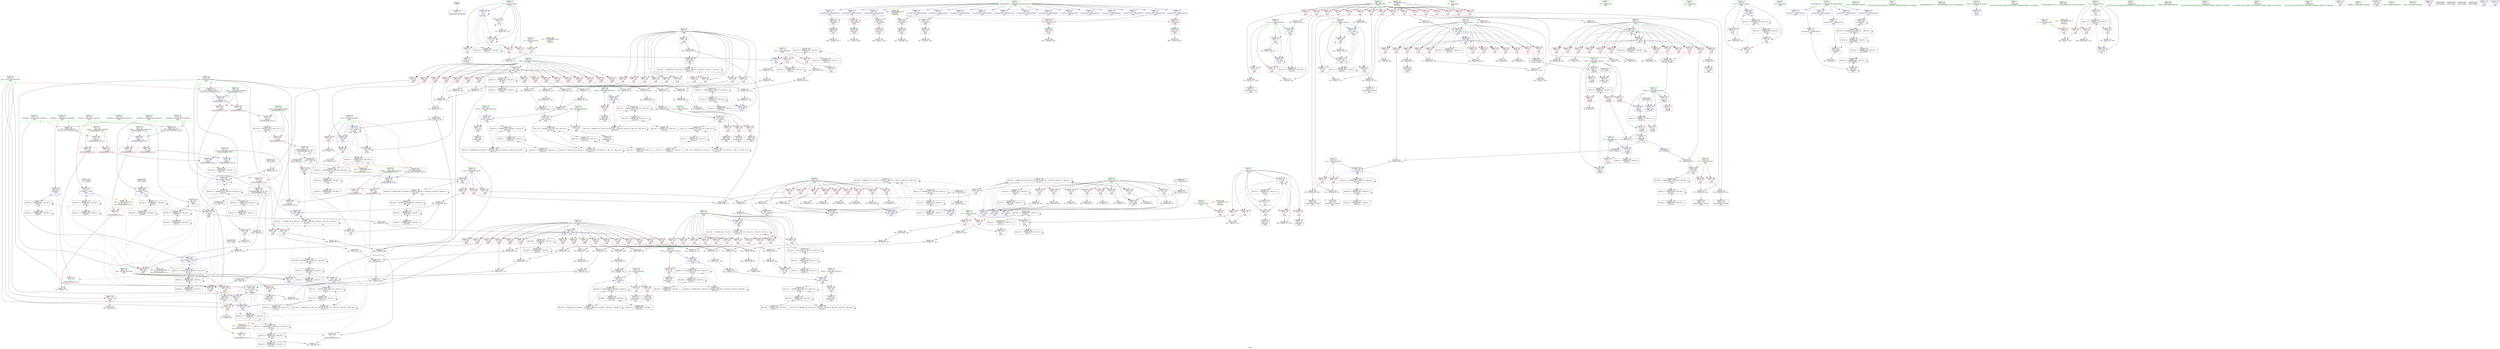 digraph "SVFG" {
	label="SVFG";

	Node0x5581ab540dd0 [shape=record,color=grey,label="{NodeID: 0\nNullPtr}"];
	Node0x5581ab540dd0 -> Node0x5581ab565d30[style=solid];
	Node0x5581ab5b6f50 [shape=record,color=red,label="{NodeID: 277\n679\<--106\n\<--cx\nmain\n}"];
	Node0x5581ab5b6f50 -> Node0x5581ab5b31c0[style=solid];
	Node0x5581ab55d660 [shape=record,color=purple,label="{NodeID: 111\n458\<--8\narrayidx154\<--_ZZ4mainE3tbl\nmain\n}"];
	Node0x5581ab5d09f0 [shape=record,color=grey,label="{NodeID: 554\n198 = Binary(197, 193, )\n}"];
	Node0x5581ab5d09f0 -> Node0x5581ab5ba830[style=solid];
	Node0x5581ab5b0d50 [shape=record,color=blue,label="{NodeID: 388\n116\<--593\nvert\<--\nmain\n}"];
	Node0x5581ab5b0d50 -> Node0x5581ab618840[style=dashed];
	Node0x5581ab567ae0 [shape=record,color=red,label="{NodeID: 222\n326\<--94\n\<--xDen\nmain\n}"];
	Node0x5581ab567ae0 -> Node0x5581ab5cfc70[style=solid];
	Node0x5581ab561100 [shape=record,color=green,label="{NodeID: 56\n132\<--133\nxx218\<--xx218_field_insensitive\nmain\n}"];
	Node0x5581ab561100 -> Node0x5581ab5b7f90[style=solid];
	Node0x5581ab561100 -> Node0x5581ab5b0bb0[style=solid];
	Node0x5581ab5b2ec0 [shape=record,color=grey,label="{NodeID: 499\n210 = Binary(40, 209, )\n}"];
	Node0x5581ab5b2ec0 -> Node0x5581ab5ba9d0[style=solid];
	Node0x5581ab5b9cd0 [shape=record,color=blue,label="{NodeID: 333\n21\<--30\nx.addr\<--call\n_Z3gcdii\n}"];
	Node0x5581ab5b9cd0 -> Node0x5581ab619740[style=dashed];
	Node0x5581ab5af5c0 [shape=record,color=red,label="{NodeID: 167\n174\<--74\n\<--y\nmain\n}"];
	Node0x5581ab5af5c0 -> Node0x5581ab5660a0[style=solid];
	Node0x5581ab5a5620 [shape=record,color=green,label="{NodeID: 1\n4\<--1\n.str\<--dummyObj\nGlob }"];
	Node0x5581ab5b7020 [shape=record,color=red,label="{NodeID: 278\n362\<--108\n\<--rest\nmain\n}"];
	Node0x5581ab5b7020 -> Node0x5581ab5c8560[style=solid];
	Node0x5581ab55d730 [shape=record,color=purple,label="{NodeID: 112\n461\<--8\narrayidx156\<--_ZZ4mainE3tbl\nmain\n}"];
	Node0x5581ab55d730 -> Node0x5581ab5b8950[style=solid];
	Node0x5581ab611420 [shape=record,color=black,label="{NodeID: 721\nMR_52V_3 = PHI(MR_52V_4, MR_52V_2, )\npts\{103 \}\n}"];
	Node0x5581ab611420 -> Node0x5581ab5bb530[style=dashed];
	Node0x5581ab611420 -> Node0x5581ab5f0410[style=dashed];
	Node0x5581ab611420 -> Node0x5581ab607e20[style=dashed];
	Node0x5581ab611420 -> Node0x5581ab611420[style=dashed];
	Node0x5581ab5d0b70 [shape=record,color=grey,label="{NodeID: 555\n622 = Binary(618, 621, )\n}"];
	Node0x5581ab5d0b70 -> Node0x5581ab5b0e20[style=solid];
	Node0x5581ab5b0e20 [shape=record,color=blue,label="{NodeID: 389\n134\<--622\nry\<--div253\nmain\n}"];
	Node0x5581ab5b0e20 -> Node0x5581ab5b8060[style=dashed];
	Node0x5581ab5b0e20 -> Node0x5581ab5b8130[style=dashed];
	Node0x5581ab5b0e20 -> Node0x5581ab5f5c20[style=dashed];
	Node0x5581ab567bb0 [shape=record,color=red,label="{NodeID: 223\n337\<--94\n\<--xDen\nmain\n}"];
	Node0x5581ab567bb0 -> Node0x5581ab5b4840[style=solid];
	Node0x5581ab5611d0 [shape=record,color=green,label="{NodeID: 57\n134\<--135\nry\<--ry_field_insensitive\nmain\n}"];
	Node0x5581ab5611d0 -> Node0x5581ab5b8060[style=solid];
	Node0x5581ab5611d0 -> Node0x5581ab5b8130[style=solid];
	Node0x5581ab5611d0 -> Node0x5581ab5b0e20[style=solid];
	Node0x5581ab5b3040 [shape=record,color=grey,label="{NodeID: 500\n603 = Binary(602, 284, )\n}"];
	Node0x5581ab5b3040 -> Node0x5581ab5ceef0[style=solid];
	Node0x5581ab5b9da0 [shape=record,color=blue,label="{NodeID: 334\n23\<--35\ny.addr\<--call1\n_Z3gcdii\n}"];
	Node0x5581ab5b9da0 -> Node0x5581ab619c40[style=dashed];
	Node0x5581ab5af690 [shape=record,color=red,label="{NodeID: 168\n185\<--74\n\<--y\nmain\n}"];
	Node0x5581ab5af690 -> Node0x5581ab5ba5c0[style=solid];
	Node0x5581ab559ea0 [shape=record,color=green,label="{NodeID: 2\n6\<--1\n.str.1\<--dummyObj\nGlob }"];
	Node0x5581ab5b70f0 [shape=record,color=red,label="{NodeID: 279\n387\<--108\n\<--rest\nmain\n}"];
	Node0x5581ab5b70f0 -> Node0x5581ab5cdff0[style=solid];
	Node0x5581ab55d800 [shape=record,color=purple,label="{NodeID: 113\n474\<--8\narrayidx161\<--_ZZ4mainE3tbl\nmain\n}"];
	Node0x5581ab611920 [shape=record,color=black,label="{NodeID: 722\nMR_54V_3 = PHI(MR_54V_4, MR_54V_2, )\npts\{105 \}\n}"];
	Node0x5581ab611920 -> Node0x5581ab5bb600[style=dashed];
	Node0x5581ab611920 -> Node0x5581ab5f0910[style=dashed];
	Node0x5581ab611920 -> Node0x5581ab608320[style=dashed];
	Node0x5581ab611920 -> Node0x5581ab611920[style=dashed];
	Node0x5581ab5d0cf0 [shape=record,color=grey,label="{NodeID: 556\n202 = Binary(40, 201, )\n}"];
	Node0x5581ab5d0cf0 -> Node0x5581ab5ba900[style=solid];
	Node0x5581ab5b0ef0 [shape=record,color=blue,label="{NodeID: 390\n136\<--628\nrx\<--div255\nmain\n}"];
	Node0x5581ab5b0ef0 -> Node0x5581ab5b8200[style=dashed];
	Node0x5581ab5b0ef0 -> Node0x5581ab5b82d0[style=dashed];
	Node0x5581ab5b0ef0 -> Node0x5581ab5f6120[style=dashed];
	Node0x5581ab567c80 [shape=record,color=red,label="{NodeID: 224\n372\<--94\n\<--xDen\nmain\n}"];
	Node0x5581ab567c80 -> Node0x5581ab5d18f0[style=solid];
	Node0x5581ab5612a0 [shape=record,color=green,label="{NodeID: 58\n136\<--137\nrx\<--rx_field_insensitive\nmain\n}"];
	Node0x5581ab5612a0 -> Node0x5581ab5b8200[style=solid];
	Node0x5581ab5612a0 -> Node0x5581ab5b82d0[style=solid];
	Node0x5581ab5612a0 -> Node0x5581ab5b0ef0[style=solid];
	Node0x5581ab600620 [shape=record,color=black,label="{NodeID: 667\nMR_105V_3 = PHI(MR_105V_4, MR_105V_2, )\npts\{738 \}\n}"];
	Node0x5581ab600620 -> Node0x5581ab5b9580[style=dashed];
	Node0x5581ab5b31c0 [shape=record,color=grey,label="{NodeID: 501\n680 = Binary(679, 678, )\n}"];
	Node0x5581ab5b31c0 -> Node0x5581ab5b13d0[style=solid];
	Node0x5581ab5b9e70 [shape=record,color=blue,label="{NodeID: 335\n25\<--44\nt\<--rem\n_Z3gcdii\n}"];
	Node0x5581ab5b9e70 -> Node0x5581ab5ade30[style=dashed];
	Node0x5581ab5b9e70 -> Node0x5581ab61a140[style=dashed];
	Node0x5581ab5af760 [shape=record,color=red,label="{NodeID: 169\n197\<--74\n\<--y\nmain\n}"];
	Node0x5581ab5af760 -> Node0x5581ab5d09f0[style=solid];
	Node0x5581ab55f9c0 [shape=record,color=green,label="{NodeID: 3\n10\<--1\n.str.2\<--dummyObj\nGlob }"];
	Node0x5581ab5b71c0 [shape=record,color=red,label="{NodeID: 280\n597\<--108\n\<--rest\nmain\n}"];
	Node0x5581ab5b71c0 -> Node0x5581ab5d27f0[style=solid];
	Node0x5581ab55d8d0 [shape=record,color=purple,label="{NodeID: 114\n477\<--8\narrayidx163\<--_ZZ4mainE3tbl\nmain\n}"];
	Node0x5581ab55d8d0 -> Node0x5581ab5b8a20[style=solid];
	Node0x5581ab611e20 [shape=record,color=black,label="{NodeID: 723\nMR_56V_3 = PHI(MR_56V_4, MR_56V_2, )\npts\{107 \}\n}"];
	Node0x5581ab611e20 -> Node0x5581ab5bb6d0[style=dashed];
	Node0x5581ab611e20 -> Node0x5581ab5f0e10[style=dashed];
	Node0x5581ab611e20 -> Node0x5581ab608820[style=dashed];
	Node0x5581ab611e20 -> Node0x5581ab611e20[style=dashed];
	Node0x5581ab5d0e70 [shape=record,color=grey,label="{NodeID: 557\n385 = Binary(383, 384, )\n}"];
	Node0x5581ab5d0e70 -> Node0x5581ab5c4840[style=solid];
	Node0x5581ab5b0fc0 [shape=record,color=blue,label="{NodeID: 391\n82\<--644\ncnt\<--inc263\nmain\n}"];
	Node0x5581ab5b0fc0 -> Node0x5581ab620540[style=dashed];
	Node0x5581ab567d50 [shape=record,color=red,label="{NodeID: 225\n374\<--94\n\<--xDen\nmain\n}"];
	Node0x5581ab567d50 -> Node0x5581ab5d15f0[style=solid];
	Node0x5581ab561370 [shape=record,color=green,label="{NodeID: 59\n138\<--139\naug\<--aug_field_insensitive\nmain\n}"];
	Node0x5581ab561370 -> Node0x5581ab5b83a0[style=solid];
	Node0x5581ab561370 -> Node0x5581ab5b8470[style=solid];
	Node0x5581ab561370 -> Node0x5581ab5b8540[style=solid];
	Node0x5581ab561370 -> Node0x5581ab5b1160[style=solid];
	Node0x5581ab600b20 [shape=record,color=black,label="{NodeID: 668\nMR_64V_11 = PHI(MR_64V_10, MR_64V_9, )\npts\{115 \}\n|{|<s3>15|<s4>16}}"];
	Node0x5581ab600b20 -> Node0x5581ab5b8f00[style=dashed];
	Node0x5581ab600b20 -> Node0x5581ab5bba10[style=dashed];
	Node0x5581ab600b20 -> Node0x5581ab5f2210[style=dashed];
	Node0x5581ab600b20:s3 -> Node0x5581ab62e890[style=dashed,color=red];
	Node0x5581ab600b20:s4 -> Node0x5581ab62e890[style=dashed,color=red];
	Node0x5581ab5b3340 [shape=record,color=grey,label="{NodeID: 502\n575 = Binary(574, 193, )\n}"];
	Node0x5581ab5b3340 -> Node0x5581ab5c6460[style=solid];
	Node0x5581ab5b9f40 [shape=record,color=blue,label="{NodeID: 336\n21\<--46\nx.addr\<--\n_Z3gcdii\n}"];
	Node0x5581ab5b9f40 -> Node0x5581ab619740[style=dashed];
	Node0x5581ab5af830 [shape=record,color=red,label="{NodeID: 170\n170\<--76\n\<--x\nmain\n}"];
	Node0x5581ab5af830 -> Node0x5581ab5d3870[style=solid];
	Node0x5581ab55eb60 [shape=record,color=green,label="{NodeID: 4\n14\<--1\n.str.3\<--dummyObj\nGlob }"];
	Node0x5581ab5b7290 [shape=record,color=red,label="{NodeID: 281\n667\<--108\n\<--rest\nmain\n}"];
	Node0x5581ab5b7290 -> Node0x5581ab5b40c0[style=solid];
	Node0x5581ab55d9a0 [shape=record,color=purple,label="{NodeID: 115\n484\<--8\narrayidx168\<--_ZZ4mainE3tbl\nmain\n}"];
	Node0x5581ab5f3b10 [shape=record,color=black,label="{NodeID: 724\nMR_58V_3 = PHI(MR_58V_4, MR_58V_2, )\npts\{109 \}\n}"];
	Node0x5581ab5f3b10 -> Node0x5581ab5bb940[style=dashed];
	Node0x5581ab5f3b10 -> Node0x5581ab5f1310[style=dashed];
	Node0x5581ab5f3b10 -> Node0x5581ab608d20[style=dashed];
	Node0x5581ab5f3b10 -> Node0x5581ab5f3b10[style=dashed];
	Node0x5581ab5d0ff0 [shape=record,color=grey,label="{NodeID: 558\n419 = Binary(417, 418, )\n}"];
	Node0x5581ab5d0ff0 -> Node0x5581ab5d1170[style=solid];
	Node0x5581ab5b1090 [shape=record,color=blue,label="{NodeID: 392\n656\<--193\narrayidx270\<--\nmain\n}"];
	Node0x5581ab5b1090 -> Node0x5581ab5f6b20[style=dashed];
	Node0x5581ab567e20 [shape=record,color=red,label="{NodeID: 226\n377\<--94\n\<--xDen\nmain\n}"];
	Node0x5581ab567e20 -> Node0x5581ab5d1a70[style=solid];
	Node0x5581ab5654b0 [shape=record,color=green,label="{NodeID: 60\n143\<--144\nscanf\<--scanf_field_insensitive\n}"];
	Node0x5581ab5b34c0 [shape=record,color=grey,label="{NodeID: 503\n628 = Binary(624, 627, )\n}"];
	Node0x5581ab5b34c0 -> Node0x5581ab5b0ef0[style=solid];
	Node0x5581ab5ba010 [shape=record,color=blue,label="{NodeID: 337\n23\<--48\ny.addr\<--\n_Z3gcdii\n}"];
	Node0x5581ab5ba010 -> Node0x5581ab619c40[style=dashed];
	Node0x5581ab5af900 [shape=record,color=red,label="{NodeID: 171\n177\<--76\n\<--x\nmain\n}"];
	Node0x5581ab5af900 -> Node0x5581ab566170[style=solid];
	Node0x5581ab55ebf0 [shape=record,color=green,label="{NodeID: 5\n40\<--1\n\<--dummyObj\nCan only get source location for instruction, argument, global var or function.}"];
	Node0x5581ab5b7360 [shape=record,color=red,label="{NodeID: 282\n394\<--114\n\<--horiz\nmain\n}"];
	Node0x5581ab5b7360 -> Node0x5581ab5d30f0[style=solid];
	Node0x5581ab55da70 [shape=record,color=purple,label="{NodeID: 116\n487\<--8\narrayidx170\<--_ZZ4mainE3tbl\nmain\n}"];
	Node0x5581ab55da70 -> Node0x5581ab5b8af0[style=solid];
	Node0x5581ab5f4010 [shape=record,color=black,label="{NodeID: 725\nMR_60V_3 = PHI(MR_60V_4, MR_60V_2, )\npts\{111 \}\n}"];
	Node0x5581ab5f4010 -> Node0x5581ab5b86e0[style=dashed];
	Node0x5581ab5f4010 -> Node0x5581ab5b87b0[style=dashed];
	Node0x5581ab5f4010 -> Node0x5581ab5bb7a0[style=dashed];
	Node0x5581ab5f4010 -> Node0x5581ab5f1810[style=dashed];
	Node0x5581ab5f4010 -> Node0x5581ab609220[style=dashed];
	Node0x5581ab5f4010 -> Node0x5581ab5f4010[style=dashed];
	Node0x5581ab5d1170 [shape=record,color=grey,label="{NodeID: 559\n420 = Binary(419, 193, )\n}"];
	Node0x5581ab5d1170 -> Node0x5581ab5c5920[style=solid];
	Node0x5581ab5b1160 [shape=record,color=blue,label="{NodeID: 393\n138\<--664\naug\<--\nmain\n}"];
	Node0x5581ab5b1160 -> Node0x5581ab5b83a0[style=dashed];
	Node0x5581ab5b1160 -> Node0x5581ab5b8470[style=dashed];
	Node0x5581ab5b1160 -> Node0x5581ab5b8540[style=dashed];
	Node0x5581ab5b1160 -> Node0x5581ab620040[style=dashed];
	Node0x5581ab567ef0 [shape=record,color=red,label="{NodeID: 227\n384\<--94\n\<--xDen\nmain\n}"];
	Node0x5581ab567ef0 -> Node0x5581ab5d0e70[style=solid];
	Node0x5581ab565580 [shape=record,color=green,label="{NodeID: 61\n280\<--281\n_ZSt3maxIiERKT_S2_S2_\<--_ZSt3maxIiERKT_S2_S2__field_insensitive\n}"];
	Node0x5581ab5b3640 [shape=record,color=grey,label="{NodeID: 504\n570 = Binary(568, 569, )\n}"];
	Node0x5581ab5b3640 -> Node0x5581ab5c6460[style=solid];
	Node0x5581ab5ba0e0 [shape=record,color=blue,label="{NodeID: 338\n58\<--40\nretval\<--\nmain\n}"];
	Node0x5581ab5af9d0 [shape=record,color=red,label="{NodeID: 172\n187\<--76\n\<--x\nmain\n}"];
	Node0x5581ab5af9d0 -> Node0x5581ab5ba690[style=solid];
	Node0x5581ab55ec80 [shape=record,color=green,label="{NodeID: 6\n154\<--1\n\<--dummyObj\nCan only get source location for instruction, argument, global var or function.}"];
	Node0x5581ab5b7430 [shape=record,color=red,label="{NodeID: 283\n519\<--114\n\<--horiz\nmain\n}"];
	Node0x5581ab5b7430 -> Node0x5581ab5d5970[style=solid];
	Node0x5581ab55db40 [shape=record,color=purple,label="{NodeID: 117\n505\<--8\narrayidx180\<--_ZZ4mainE3tbl\nmain\n}"];
	Node0x5581ab5f4510 [shape=record,color=black,label="{NodeID: 726\nMR_62V_3 = PHI(MR_62V_4, MR_62V_2, )\npts\{113 \}\n}"];
	Node0x5581ab5f4510 -> Node0x5581ab5b86e0[style=dashed];
	Node0x5581ab5f4510 -> Node0x5581ab5b87b0[style=dashed];
	Node0x5581ab5f4510 -> Node0x5581ab5bb870[style=dashed];
	Node0x5581ab5f4510 -> Node0x5581ab5f1d10[style=dashed];
	Node0x5581ab5f4510 -> Node0x5581ab609720[style=dashed];
	Node0x5581ab5f4510 -> Node0x5581ab5f4510[style=dashed];
	Node0x5581ab5d12f0 [shape=record,color=grey,label="{NodeID: 560\n613 = Binary(612, 193, )\n}"];
	Node0x5581ab5d12f0 -> Node0x5581ab5c7ae0[style=solid];
	Node0x5581ab5b1230 [shape=record,color=blue,label="{NodeID: 394\n108\<--668\nrest\<--sub275\nmain\n}"];
	Node0x5581ab5b1230 -> Node0x5581ab61c940[style=dashed];
	Node0x5581ab567fc0 [shape=record,color=red,label="{NodeID: 228\n432\<--94\n\<--xDen\nmain\n}"];
	Node0x5581ab567fc0 -> Node0x5581ab5cd870[style=solid];
	Node0x5581ab565650 [shape=record,color=green,label="{NodeID: 62\n661\<--662\n_ZSt3minIiERKT_S2_S2_\<--_ZSt3minIiERKT_S2_S2__field_insensitive\n}"];
	Node0x5581ab5b37c0 [shape=record,color=grey,label="{NodeID: 505\n448 = Binary(447, 193, )\n}"];
	Node0x5581ab5b37c0 -> Node0x5581ab5c6a00[style=solid];
	Node0x5581ab5ba1b0 [shape=record,color=blue,label="{NodeID: 339\n62\<--40\ntci\<--\nmain\n}"];
	Node0x5581ab5ba1b0 -> Node0x5581ab602920[style=dashed];
	Node0x5581ab5afaa0 [shape=record,color=red,label="{NodeID: 173\n191\<--76\n\<--x\nmain\n}"];
	Node0x5581ab5afaa0 -> Node0x5581ab5ce5f0[style=solid];
	Node0x5581ab55ed10 [shape=record,color=green,label="{NodeID: 7\n183\<--1\n\<--dummyObj\nCan only get source location for instruction, argument, global var or function.}"];
	Node0x5581ab5b7500 [shape=record,color=red,label="{NodeID: 284\n397\<--116\n\<--vert\nmain\n}"];
	Node0x5581ab5b7500 -> Node0x5581ab5d2df0[style=solid];
	Node0x5581ab55dc10 [shape=record,color=purple,label="{NodeID: 118\n508\<--8\narrayidx182\<--_ZZ4mainE3tbl\nmain\n}"];
	Node0x5581ab55dc10 -> Node0x5581ab5b8bc0[style=solid];
	Node0x5581ab5f4a10 [shape=record,color=black,label="{NodeID: 727\nMR_64V_3 = PHI(MR_64V_4, MR_64V_2, )\npts\{115 \}\n}"];
	Node0x5581ab5f4a10 -> Node0x5581ab5bba10[style=dashed];
	Node0x5581ab5f4a10 -> Node0x5581ab5f2210[style=dashed];
	Node0x5581ab5f4a10 -> Node0x5581ab609c20[style=dashed];
	Node0x5581ab5f4a10 -> Node0x5581ab5f4a10[style=dashed];
	Node0x5581ab5d1470 [shape=record,color=grey,label="{NodeID: 561\n424 = Binary(422, 423, )\n}"];
	Node0x5581ab5d1470 -> Node0x5581ab5c5920[style=solid];
	Node0x5581ab5b1300 [shape=record,color=blue,label="{NodeID: 395\n104\<--674\ncy\<--add277\nmain\n}"];
	Node0x5581ab5b1300 -> Node0x5581ab61bf40[style=dashed];
	Node0x5581ab568090 [shape=record,color=red,label="{NodeID: 229\n436\<--94\n\<--xDen\nmain\n}"];
	Node0x5581ab568090 -> Node0x5581ab5cd9f0[style=solid];
	Node0x5581ab565750 [shape=record,color=green,label="{NodeID: 63\n698\<--699\nprintf\<--printf_field_insensitive\n}"];
	Node0x5581ab5b3940 [shape=record,color=grey,label="{NodeID: 506\n257 = Binary(255, 256, )\n}"];
	Node0x5581ab5b3940 -> Node0x5581ab5cea70[style=solid];
	Node0x5581ab5ba280 [shape=record,color=blue,label="{NodeID: 340\n70\<--154\nsY\<--\nmain\n}"];
	Node0x5581ab5ba280 -> Node0x5581ab5f8e20[style=dashed];
	Node0x5581ab5afb70 [shape=record,color=red,label="{NodeID: 174\n205\<--78\n\<--y17\nmain\n}"];
	Node0x5581ab5afb70 -> Node0x5581ab5d2670[style=solid];
	Node0x5581ab558c80 [shape=record,color=green,label="{NodeID: 8\n193\<--1\n\<--dummyObj\nCan only get source location for instruction, argument, global var or function.}"];
	Node0x5581ab5f0410 [shape=record,color=black,label="{NodeID: 617\nMR_52V_5 = PHI(MR_52V_7, MR_52V_4, MR_52V_4, )\npts\{103 \}\n}"];
	Node0x5581ab5f0410 -> Node0x5581ab5bb530[style=dashed];
	Node0x5581ab5f0410 -> Node0x5581ab5f0410[style=dashed];
	Node0x5581ab5f0410 -> Node0x5581ab611420[style=dashed];
	Node0x5581ab5b75d0 [shape=record,color=red,label="{NodeID: 285\n558\<--116\n\<--vert\nmain\n}"];
	Node0x5581ab5b75d0 -> Node0x5581ab5d4a70[style=solid];
	Node0x5581ab55dce0 [shape=record,color=purple,label="{NodeID: 119\n542\<--8\narrayidx204\<--_ZZ4mainE3tbl\nmain\n}"];
	Node0x5581ab614740 [shape=record,color=black,label="{NodeID: 728\nMR_66V_3 = PHI(MR_66V_4, MR_66V_2, )\npts\{117 \}\n}"];
	Node0x5581ab614740 -> Node0x5581ab5bbae0[style=dashed];
	Node0x5581ab614740 -> Node0x5581ab5f2710[style=dashed];
	Node0x5581ab614740 -> Node0x5581ab60a120[style=dashed];
	Node0x5581ab614740 -> Node0x5581ab614740[style=dashed];
	Node0x5581ab5d15f0 [shape=record,color=grey,label="{NodeID: 562\n375 = Binary(373, 374, )\n}"];
	Node0x5581ab5d15f0 -> Node0x5581ab5d18f0[style=solid];
	Node0x5581ab5b13d0 [shape=record,color=blue,label="{NodeID: 396\n106\<--680\ncx\<--add279\nmain\n}"];
	Node0x5581ab5b13d0 -> Node0x5581ab61c440[style=dashed];
	Node0x5581ab568160 [shape=record,color=red,label="{NodeID: 230\n446\<--94\n\<--xDen\nmain\n}"];
	Node0x5581ab568160 -> Node0x5581ab5b3ac0[style=solid];
	Node0x5581ab565850 [shape=record,color=green,label="{NodeID: 64\n712\<--713\nretval\<--retval_field_insensitive\n_ZSt3maxIiERKT_S2_S2_\n}"];
	Node0x5581ab565850 -> Node0x5581ab5b8fd0[style=solid];
	Node0x5581ab565850 -> Node0x5581ab5b18b0[style=solid];
	Node0x5581ab565850 -> Node0x5581ab5b1980[style=solid];
	Node0x5581ab5b3ac0 [shape=record,color=grey,label="{NodeID: 507\n447 = Binary(445, 446, )\n}"];
	Node0x5581ab5b3ac0 -> Node0x5581ab5b37c0[style=solid];
	Node0x5581ab5ba350 [shape=record,color=blue,label="{NodeID: 341\n72\<--154\nsX\<--\nmain\n}"];
	Node0x5581ab5ba350 -> Node0x5581ab5f9320[style=dashed];
	Node0x5581ab5afc40 [shape=record,color=red,label="{NodeID: 175\n217\<--78\n\<--y17\nmain\n}"];
	Node0x5581ab5afc40 -> Node0x5581ab5cfaf0[style=solid];
	Node0x5581ab558d40 [shape=record,color=green,label="{NodeID: 9\n284\<--1\n\<--dummyObj\nCan only get source location for instruction, argument, global var or function.}"];
	Node0x5581ab5f0910 [shape=record,color=black,label="{NodeID: 618\nMR_54V_5 = PHI(MR_54V_7, MR_54V_4, MR_54V_4, )\npts\{105 \}\n}"];
	Node0x5581ab5f0910 -> Node0x5581ab5bb600[style=dashed];
	Node0x5581ab5f0910 -> Node0x5581ab5f0910[style=dashed];
	Node0x5581ab5f0910 -> Node0x5581ab611920[style=dashed];
	Node0x5581ab5b76a0 [shape=record,color=red,label="{NodeID: 286\n456\<--118\n\<--yy\nmain\n}"];
	Node0x5581ab5b76a0 -> Node0x5581ab566650[style=solid];
	Node0x5581ab55ddb0 [shape=record,color=purple,label="{NodeID: 120\n545\<--8\narrayidx206\<--_ZZ4mainE3tbl\nmain\n}"];
	Node0x5581ab55ddb0 -> Node0x5581ab5b8c90[style=solid];
	Node0x5581ab614c40 [shape=record,color=black,label="{NodeID: 729\nMR_68V_3 = PHI(MR_68V_4, MR_68V_2, )\npts\{119 \}\n}"];
	Node0x5581ab614c40 -> Node0x5581ab5f2c10[style=dashed];
	Node0x5581ab614c40 -> Node0x5581ab60a620[style=dashed];
	Node0x5581ab614c40 -> Node0x5581ab614c40[style=dashed];
	Node0x5581ab614c40 -> Node0x5581ab61d840[style=dashed];
	Node0x5581ab5d1770 [shape=record,color=grey,label="{NodeID: 563\n514 = Binary(40, 513, )\n}"];
	Node0x5581ab5d1770 -> Node0x5581ab5bc300[style=solid];
	Node0x5581ab5b14a0 [shape=record,color=blue,label="{NodeID: 397\n86\<--685\ntX\<--inc281\nmain\n}"];
	Node0x5581ab5b14a0 -> Node0x5581ab5ac960[style=dashed];
	Node0x5581ab5b14a0 -> Node0x5581ab5aca30[style=dashed];
	Node0x5581ab5b14a0 -> Node0x5581ab5acb00[style=dashed];
	Node0x5581ab5b14a0 -> Node0x5581ab5acbd0[style=dashed];
	Node0x5581ab5b14a0 -> Node0x5581ab5acca0[style=dashed];
	Node0x5581ab5b14a0 -> Node0x5581ab5acd70[style=dashed];
	Node0x5581ab5b14a0 -> Node0x5581ab5ace40[style=dashed];
	Node0x5581ab5b14a0 -> Node0x5581ab5acf10[style=dashed];
	Node0x5581ab5b14a0 -> Node0x5581ab5acfe0[style=dashed];
	Node0x5581ab5b14a0 -> Node0x5581ab5ad0b0[style=dashed];
	Node0x5581ab5b14a0 -> Node0x5581ab5ad180[style=dashed];
	Node0x5581ab5b14a0 -> Node0x5581ab5ad250[style=dashed];
	Node0x5581ab5b14a0 -> Node0x5581ab5baeb0[style=dashed];
	Node0x5581ab5b14a0 -> Node0x5581ab5b14a0[style=dashed];
	Node0x5581ab5b14a0 -> Node0x5581ab605620[style=dashed];
	Node0x5581ab5b4a30 [shape=record,color=red,label="{NodeID: 231\n451\<--94\n\<--xDen\nmain\n}"];
	Node0x5581ab5b4a30 -> Node0x5581ab5ce470[style=solid];
	Node0x5581ab565920 [shape=record,color=green,label="{NodeID: 65\n714\<--715\n__a.addr\<--__a.addr_field_insensitive\n_ZSt3maxIiERKT_S2_S2_\n}"];
	Node0x5581ab565920 -> Node0x5581ab5b90a0[style=solid];
	Node0x5581ab565920 -> Node0x5581ab5b9170[style=solid];
	Node0x5581ab565920 -> Node0x5581ab5b1710[style=solid];
	Node0x5581ab602920 [shape=record,color=black,label="{NodeID: 674\nMR_12V_3 = PHI(MR_12V_4, MR_12V_2, )\npts\{63 \}\n}"];
	Node0x5581ab602920 -> Node0x5581ab5adfd0[style=dashed];
	Node0x5581ab602920 -> Node0x5581ab5ae0a0[style=dashed];
	Node0x5581ab602920 -> Node0x5581ab5ae170[style=dashed];
	Node0x5581ab602920 -> Node0x5581ab5b1640[style=dashed];
	Node0x5581ab5b3c40 [shape=record,color=grey,label="{NodeID: 508\n260 = Binary(258, 259, )\n}"];
	Node0x5581ab5b3c40 -> Node0x5581ab5cea70[style=solid];
	Node0x5581ab5ba420 [shape=record,color=blue,label="{NodeID: 342\n74\<--40\ny\<--\nmain\n}"];
	Node0x5581ab5ba420 -> Node0x5581ab5af420[style=dashed];
	Node0x5581ab5ba420 -> Node0x5581ab5af4f0[style=dashed];
	Node0x5581ab5ba420 -> Node0x5581ab5af5c0[style=dashed];
	Node0x5581ab5ba420 -> Node0x5581ab5af690[style=dashed];
	Node0x5581ab5ba420 -> Node0x5581ab5af760[style=dashed];
	Node0x5581ab5ba420 -> Node0x5581ab5ba830[style=dashed];
	Node0x5581ab5ba420 -> Node0x5581ab603820[style=dashed];
	Node0x5581ab5afd10 [shape=record,color=red,label="{NodeID: 176\n234\<--78\n\<--y17\nmain\n}"];
	Node0x5581ab5afd10 -> Node0x5581ab5cf670[style=solid];
	Node0x5581ab558e00 [shape=record,color=green,label="{NodeID: 10\n465\<--1\n\<--dummyObj\nCan only get source location for instruction, argument, global var or function.}"];
	Node0x5581ab5f0e10 [shape=record,color=black,label="{NodeID: 619\nMR_56V_5 = PHI(MR_56V_7, MR_56V_4, MR_56V_4, )\npts\{107 \}\n}"];
	Node0x5581ab5f0e10 -> Node0x5581ab5bb6d0[style=dashed];
	Node0x5581ab5f0e10 -> Node0x5581ab5f0e10[style=dashed];
	Node0x5581ab5f0e10 -> Node0x5581ab611e20[style=dashed];
	Node0x5581ab5b7770 [shape=record,color=red,label="{NodeID: 287\n472\<--118\n\<--yy\nmain\n}"];
	Node0x5581ab5b7770 -> Node0x5581ab5668c0[style=solid];
	Node0x5581ab55de80 [shape=record,color=purple,label="{NodeID: 121\n581\<--8\narrayidx228\<--_ZZ4mainE3tbl\nmain\n}"];
	Node0x5581ab615140 [shape=record,color=black,label="{NodeID: 730\nMR_70V_3 = PHI(MR_70V_4, MR_70V_2, )\npts\{121 \}\n}"];
	Node0x5581ab615140 -> Node0x5581ab5f3110[style=dashed];
	Node0x5581ab615140 -> Node0x5581ab60ab20[style=dashed];
	Node0x5581ab615140 -> Node0x5581ab615140[style=dashed];
	Node0x5581ab615140 -> Node0x5581ab61dd40[style=dashed];
	Node0x5581ab5d18f0 [shape=record,color=grey,label="{NodeID: 564\n376 = Binary(372, 375, )\n}"];
	Node0x5581ab5d18f0 -> Node0x5581ab5d1a70[style=solid];
	Node0x5581ab5b1570 [shape=record,color=blue,label="{NodeID: 398\n84\<--690\ntY\<--inc284\nmain\n}"];
	Node0x5581ab5b1570 -> Node0x5581ab5b01f0[style=dashed];
	Node0x5581ab5b1570 -> Node0x5581ab5b02c0[style=dashed];
	Node0x5581ab5b1570 -> Node0x5581ab5b0390[style=dashed];
	Node0x5581ab5b1570 -> Node0x5581ab5b0460[style=dashed];
	Node0x5581ab5b1570 -> Node0x5581ab5b0530[style=dashed];
	Node0x5581ab5b1570 -> Node0x5581ab5b0600[style=dashed];
	Node0x5581ab5b1570 -> Node0x5581ab5b06d0[style=dashed];
	Node0x5581ab5b1570 -> Node0x5581ab5b07a0[style=dashed];
	Node0x5581ab5b1570 -> Node0x5581ab5b0870[style=dashed];
	Node0x5581ab5b1570 -> Node0x5581ab5b0940[style=dashed];
	Node0x5581ab5b1570 -> Node0x5581ab5ac7c0[style=dashed];
	Node0x5581ab5b1570 -> Node0x5581ab5ac890[style=dashed];
	Node0x5581ab5b1570 -> Node0x5581ab5b1570[style=dashed];
	Node0x5581ab5b1570 -> Node0x5581ab605120[style=dashed];
	Node0x5581ab5b4ac0 [shape=record,color=red,label="{NodeID: 232\n469\<--94\n\<--xDen\nmain\n}"];
	Node0x5581ab5b4ac0 -> Node0x5581ab5bbfc0[style=solid];
	Node0x5581ab5659f0 [shape=record,color=green,label="{NodeID: 66\n716\<--717\n__b.addr\<--__b.addr_field_insensitive\n_ZSt3maxIiERKT_S2_S2_\n}"];
	Node0x5581ab5659f0 -> Node0x5581ab5b9240[style=solid];
	Node0x5581ab5659f0 -> Node0x5581ab5b9310[style=solid];
	Node0x5581ab5659f0 -> Node0x5581ab5b17e0[style=solid];
	Node0x5581ab602e20 [shape=record,color=black,label="{NodeID: 675\nMR_20V_2 = PHI(MR_20V_4, MR_20V_1, )\npts\{71 \}\n}"];
	Node0x5581ab602e20 -> Node0x5581ab5ba280[style=dashed];
	Node0x5581ab5b3dc0 [shape=record,color=grey,label="{NodeID: 509\n672 = Binary(670, 671, )\n}"];
	Node0x5581ab5b3dc0 -> Node0x5581ab5c9160[style=solid];
	Node0x5581ab5ba4f0 [shape=record,color=blue,label="{NodeID: 343\n76\<--40\nx\<--\nmain\n}"];
	Node0x5581ab5ba4f0 -> Node0x5581ab5af830[style=dashed];
	Node0x5581ab5ba4f0 -> Node0x5581ab5af900[style=dashed];
	Node0x5581ab5ba4f0 -> Node0x5581ab5af9d0[style=dashed];
	Node0x5581ab5ba4f0 -> Node0x5581ab5afaa0[style=dashed];
	Node0x5581ab5ba4f0 -> Node0x5581ab5ba4f0[style=dashed];
	Node0x5581ab5ba4f0 -> Node0x5581ab5ba760[style=dashed];
	Node0x5581ab5ba4f0 -> Node0x5581ab603d20[style=dashed];
	Node0x5581ab5afde0 [shape=record,color=red,label="{NodeID: 177\n213\<--80\n\<--x21\nmain\n}"];
	Node0x5581ab5afde0 -> Node0x5581ab5d2c70[style=solid];
	Node0x5581ab558ec0 [shape=record,color=green,label="{NodeID: 11\n8\<--9\n_ZZ4mainE3tbl\<--_ZZ4mainE3tbl_field_insensitive\nGlob }"];
	Node0x5581ab558ec0 -> Node0x5581ab568b80[style=solid];
	Node0x5581ab558ec0 -> Node0x5581ab55d3f0[style=solid];
	Node0x5581ab558ec0 -> Node0x5581ab55d4c0[style=solid];
	Node0x5581ab558ec0 -> Node0x5581ab55d590[style=solid];
	Node0x5581ab558ec0 -> Node0x5581ab55d660[style=solid];
	Node0x5581ab558ec0 -> Node0x5581ab55d730[style=solid];
	Node0x5581ab558ec0 -> Node0x5581ab55d800[style=solid];
	Node0x5581ab558ec0 -> Node0x5581ab55d8d0[style=solid];
	Node0x5581ab558ec0 -> Node0x5581ab55d9a0[style=solid];
	Node0x5581ab558ec0 -> Node0x5581ab55da70[style=solid];
	Node0x5581ab558ec0 -> Node0x5581ab55db40[style=solid];
	Node0x5581ab558ec0 -> Node0x5581ab55dc10[style=solid];
	Node0x5581ab558ec0 -> Node0x5581ab55dce0[style=solid];
	Node0x5581ab558ec0 -> Node0x5581ab55ddb0[style=solid];
	Node0x5581ab558ec0 -> Node0x5581ab55de80[style=solid];
	Node0x5581ab558ec0 -> Node0x5581ab55df50[style=solid];
	Node0x5581ab5f1310 [shape=record,color=black,label="{NodeID: 620\nMR_58V_5 = PHI(MR_58V_7, MR_58V_4, MR_58V_4, )\npts\{109 \}\n}"];
	Node0x5581ab5f1310 -> Node0x5581ab5bb940[style=dashed];
	Node0x5581ab5f1310 -> Node0x5581ab5f1310[style=dashed];
	Node0x5581ab5f1310 -> Node0x5581ab5f3b10[style=dashed];
	Node0x5581ab5b7840 [shape=record,color=red,label="{NodeID: 288\n482\<--120\n\<--yyR\nmain\n}"];
	Node0x5581ab5b7840 -> Node0x5581ab566b30[style=solid];
	Node0x5581ab55df50 [shape=record,color=purple,label="{NodeID: 122\n584\<--8\narrayidx230\<--_ZZ4mainE3tbl\nmain\n}"];
	Node0x5581ab55df50 -> Node0x5581ab5b8d60[style=solid];
	Node0x5581ab615640 [shape=record,color=black,label="{NodeID: 731\nMR_72V_3 = PHI(MR_72V_4, MR_72V_2, )\npts\{123 \}\n}"];
	Node0x5581ab615640 -> Node0x5581ab5f3610[style=dashed];
	Node0x5581ab615640 -> Node0x5581ab60b020[style=dashed];
	Node0x5581ab615640 -> Node0x5581ab615640[style=dashed];
	Node0x5581ab615640 -> Node0x5581ab61e240[style=dashed];
	Node0x5581ab5d1a70 [shape=record,color=grey,label="{NodeID: 565\n378 = Binary(376, 377, )\n}"];
	Node0x5581ab5d1a70 -> Node0x5581ab5c2c20[style=solid];
	Node0x5581ab5b1640 [shape=record,color=blue,label="{NodeID: 399\n62\<--702\ntci\<--inc289\nmain\n}"];
	Node0x5581ab5b1640 -> Node0x5581ab602920[style=dashed];
	Node0x5581ab5b4b90 [shape=record,color=red,label="{NodeID: 233\n537\<--94\n\<--xDen\nmain\n}"];
	Node0x5581ab5b4b90 -> Node0x5581ab5cfdf0[style=solid];
	Node0x5581ab565ac0 [shape=record,color=green,label="{NodeID: 67\n737\<--738\nretval\<--retval_field_insensitive\n_ZSt3minIiERKT_S2_S2_\n}"];
	Node0x5581ab565ac0 -> Node0x5581ab5b9580[style=solid];
	Node0x5581ab565ac0 -> Node0x5581ab5b1bf0[style=solid];
	Node0x5581ab565ac0 -> Node0x5581ab5b1cc0[style=solid];
	Node0x5581ab603320 [shape=record,color=black,label="{NodeID: 676\nMR_22V_2 = PHI(MR_22V_4, MR_22V_1, )\npts\{73 \}\n}"];
	Node0x5581ab603320 -> Node0x5581ab5ba350[style=dashed];
	Node0x5581ab5b3f40 [shape=record,color=grey,label="{NodeID: 510\n44 = Binary(42, 43, )\n}"];
	Node0x5581ab5b3f40 -> Node0x5581ab5b9e70[style=solid];
	Node0x5581ab5ba5c0 [shape=record,color=blue,label="{NodeID: 344\n70\<--185\nsY\<--\nmain\n}"];
	Node0x5581ab5ba5c0 -> Node0x5581ab5fed20[style=dashed];
	Node0x5581ab5afeb0 [shape=record,color=red,label="{NodeID: 178\n222\<--80\n\<--x21\nmain\n}"];
	Node0x5581ab5afeb0 -> Node0x5581ab5d06f0[style=solid];
	Node0x5581ab55a7c0 [shape=record,color=green,label="{NodeID: 12\n12\<--13\n_ZZ4mainE3vis\<--_ZZ4mainE3vis_field_insensitive\nGlob }"];
	Node0x5581ab55a7c0 -> Node0x5581ab55e0f0[style=solid];
	Node0x5581ab55a7c0 -> Node0x5581ab55e1c0[style=solid];
	Node0x5581ab55a7c0 -> Node0x5581ab55e290[style=solid];
	Node0x5581ab55a7c0 -> Node0x5581ab55e360[style=solid];
	Node0x5581ab55a7c0 -> Node0x5581ab5ad7d0[style=solid];
	Node0x5581ab55a7c0 -> Node0x5581ab5ad860[style=solid];
	Node0x5581ab5f1810 [shape=record,color=black,label="{NodeID: 621\nMR_60V_5 = PHI(MR_60V_6, MR_60V_4, MR_60V_4, )\npts\{111 \}\n}"];
	Node0x5581ab5f1810 -> Node0x5581ab5b86e0[style=dashed];
	Node0x5581ab5f1810 -> Node0x5581ab5b87b0[style=dashed];
	Node0x5581ab5f1810 -> Node0x5581ab5bb7a0[style=dashed];
	Node0x5581ab5f1810 -> Node0x5581ab5f1810[style=dashed];
	Node0x5581ab5f1810 -> Node0x5581ab5f4010[style=dashed];
	Node0x5581ab5b7910 [shape=record,color=red,label="{NodeID: 289\n503\<--120\n\<--yyR\nmain\n}"];
	Node0x5581ab5b7910 -> Node0x5581ab566da0[style=solid];
	Node0x5581ab55e020 [shape=record,color=purple,label="{NodeID: 123\n166\<--10\n\<--.str.2\nmain\n}"];
	Node0x5581ab615b40 [shape=record,color=black,label="{NodeID: 732\nMR_74V_3 = PHI(MR_74V_4, MR_74V_2, )\npts\{125 \}\n}"];
	Node0x5581ab615b40 -> Node0x5581ab5ed810[style=dashed];
	Node0x5581ab615b40 -> Node0x5581ab60b520[style=dashed];
	Node0x5581ab615b40 -> Node0x5581ab615b40[style=dashed];
	Node0x5581ab615b40 -> Node0x5581ab61e740[style=dashed];
	Node0x5581ab5d1bf0 [shape=record,color=grey,label="{NodeID: 566\n612 = Binary(611, 284, )\n}"];
	Node0x5581ab5d1bf0 -> Node0x5581ab5d12f0[style=solid];
	Node0x5581ab5b1710 [shape=record,color=blue,label="{NodeID: 400\n714\<--710\n__a.addr\<--__a\n_ZSt3maxIiERKT_S2_S2_\n}"];
	Node0x5581ab5b1710 -> Node0x5581ab5b90a0[style=dashed];
	Node0x5581ab5b1710 -> Node0x5581ab5b9170[style=dashed];
	Node0x5581ab5b4c60 [shape=record,color=red,label="{NodeID: 234\n569\<--94\n\<--xDen\nmain\n}"];
	Node0x5581ab5b4c60 -> Node0x5581ab5b3640[style=solid];
	Node0x5581ab565b90 [shape=record,color=green,label="{NodeID: 68\n739\<--740\n__a.addr\<--__a.addr_field_insensitive\n_ZSt3minIiERKT_S2_S2_\n}"];
	Node0x5581ab565b90 -> Node0x5581ab5b9650[style=solid];
	Node0x5581ab565b90 -> Node0x5581ab5b9720[style=solid];
	Node0x5581ab565b90 -> Node0x5581ab5b1a50[style=solid];
	Node0x5581ab603820 [shape=record,color=black,label="{NodeID: 677\nMR_24V_2 = PHI(MR_24V_4, MR_24V_1, )\npts\{75 \}\n}"];
	Node0x5581ab603820 -> Node0x5581ab5ba420[style=dashed];
	Node0x5581ab5b40c0 [shape=record,color=grey,label="{NodeID: 511\n668 = Binary(667, 666, )\n}"];
	Node0x5581ab5b40c0 -> Node0x5581ab5b1230[style=solid];
	Node0x5581ab5ba690 [shape=record,color=blue,label="{NodeID: 345\n72\<--187\nsX\<--\nmain\n}"];
	Node0x5581ab5ba690 -> Node0x5581ab5ff220[style=dashed];
	Node0x5581ab5aff80 [shape=record,color=red,label="{NodeID: 179\n229\<--80\n\<--x21\nmain\n}"];
	Node0x5581ab5aff80 -> Node0x5581ab5cf370[style=solid];
	Node0x5581ab55a880 [shape=record,color=green,label="{NodeID: 13\n16\<--17\n_Z3gcdii\<--_Z3gcdii_field_insensitive\n}"];
	Node0x5581ab5f1d10 [shape=record,color=black,label="{NodeID: 622\nMR_62V_5 = PHI(MR_62V_6, MR_62V_4, MR_62V_4, )\npts\{113 \}\n}"];
	Node0x5581ab5f1d10 -> Node0x5581ab5b86e0[style=dashed];
	Node0x5581ab5f1d10 -> Node0x5581ab5b87b0[style=dashed];
	Node0x5581ab5f1d10 -> Node0x5581ab5bb870[style=dashed];
	Node0x5581ab5f1d10 -> Node0x5581ab5f1d10[style=dashed];
	Node0x5581ab5f1d10 -> Node0x5581ab5f4510[style=dashed];
	Node0x5581ab5b79e0 [shape=record,color=red,label="{NodeID: 290\n459\<--122\n\<--xx\nmain\n}"];
	Node0x5581ab5b79e0 -> Node0x5581ab566720[style=solid];
	Node0x5581ab55e0f0 [shape=record,color=purple,label="{NodeID: 124\n221\<--12\narrayidx27\<--_ZZ4mainE3vis\nmain\n}"];
	Node0x5581ab616040 [shape=record,color=black,label="{NodeID: 733\nMR_76V_3 = PHI(MR_76V_4, MR_76V_2, )\npts\{127 \}\n}"];
	Node0x5581ab616040 -> Node0x5581ab5edd10[style=dashed];
	Node0x5581ab616040 -> Node0x5581ab60ba20[style=dashed];
	Node0x5581ab616040 -> Node0x5581ab616040[style=dashed];
	Node0x5581ab616040 -> Node0x5581ab61ec40[style=dashed];
	Node0x5581ab5d1d70 [shape=record,color=grey,label="{NodeID: 567\n295 = cmp(294, 40, )\n}"];
	Node0x5581ab5b17e0 [shape=record,color=blue,label="{NodeID: 401\n716\<--711\n__b.addr\<--__b\n_ZSt3maxIiERKT_S2_S2_\n}"];
	Node0x5581ab5b17e0 -> Node0x5581ab5b9240[style=dashed];
	Node0x5581ab5b17e0 -> Node0x5581ab5b9310[style=dashed];
	Node0x5581ab5b4d30 [shape=record,color=red,label="{NodeID: 235\n573\<--94\n\<--xDen\nmain\n}"];
	Node0x5581ab5b4d30 -> Node0x5581ab5cde70[style=solid];
	Node0x5581ab565c60 [shape=record,color=green,label="{NodeID: 69\n741\<--742\n__b.addr\<--__b.addr_field_insensitive\n_ZSt3minIiERKT_S2_S2_\n}"];
	Node0x5581ab565c60 -> Node0x5581ab5b97f0[style=solid];
	Node0x5581ab565c60 -> Node0x5581ab5b98c0[style=solid];
	Node0x5581ab565c60 -> Node0x5581ab5b1b20[style=solid];
	Node0x5581ab603d20 [shape=record,color=black,label="{NodeID: 678\nMR_26V_2 = PHI(MR_26V_3, MR_26V_1, )\npts\{77 \}\n}"];
	Node0x5581ab603d20 -> Node0x5581ab5ba4f0[style=dashed];
	Node0x5581ab603d20 -> Node0x5581ab603d20[style=dashed];
	Node0x5581ab5b4240 [shape=record,color=grey,label="{NodeID: 512\n702 = Binary(701, 193, )\n}"];
	Node0x5581ab5b4240 -> Node0x5581ab5b1640[style=solid];
	Node0x5581ab5ba760 [shape=record,color=blue,label="{NodeID: 346\n76\<--192\nx\<--inc\nmain\n}"];
	Node0x5581ab5ba760 -> Node0x5581ab5af830[style=dashed];
	Node0x5581ab5ba760 -> Node0x5581ab5af900[style=dashed];
	Node0x5581ab5ba760 -> Node0x5581ab5af9d0[style=dashed];
	Node0x5581ab5ba760 -> Node0x5581ab5afaa0[style=dashed];
	Node0x5581ab5ba760 -> Node0x5581ab5ba4f0[style=dashed];
	Node0x5581ab5ba760 -> Node0x5581ab5ba760[style=dashed];
	Node0x5581ab5ba760 -> Node0x5581ab603d20[style=dashed];
	Node0x5581ab5b0050 [shape=record,color=red,label="{NodeID: 180\n643\<--82\n\<--cnt\nmain\n}"];
	Node0x5581ab5b0050 -> Node0x5581ab5cd570[style=solid];
	Node0x5581ab55a980 [shape=record,color=green,label="{NodeID: 14\n21\<--22\nx.addr\<--x.addr_field_insensitive\n_Z3gcdii\n}"];
	Node0x5581ab55a980 -> Node0x5581ab5ad980[style=solid];
	Node0x5581ab55a980 -> Node0x5581ab5ada10[style=solid];
	Node0x5581ab55a980 -> Node0x5581ab5adaa0[style=solid];
	Node0x5581ab55a980 -> Node0x5581ab5b9b30[style=solid];
	Node0x5581ab55a980 -> Node0x5581ab5b9cd0[style=solid];
	Node0x5581ab55a980 -> Node0x5581ab5b9f40[style=solid];
	Node0x5581ab5f2210 [shape=record,color=black,label="{NodeID: 623\nMR_64V_5 = PHI(MR_64V_12, MR_64V_4, MR_64V_4, )\npts\{115 \}\n}"];
	Node0x5581ab5f2210 -> Node0x5581ab5bba10[style=dashed];
	Node0x5581ab5f2210 -> Node0x5581ab5f2210[style=dashed];
	Node0x5581ab5f2210 -> Node0x5581ab5f4a10[style=dashed];
	Node0x5581ab5b7ab0 [shape=record,color=red,label="{NodeID: 291\n485\<--122\n\<--xx\nmain\n}"];
	Node0x5581ab5b7ab0 -> Node0x5581ab566c00[style=solid];
	Node0x5581ab55e1c0 [shape=record,color=purple,label="{NodeID: 125\n226\<--12\narrayidx30\<--_ZZ4mainE3vis\nmain\n}"];
	Node0x5581ab55e1c0 -> Node0x5581ab5baaa0[style=solid];
	Node0x5581ab616540 [shape=record,color=black,label="{NodeID: 734\nMR_78V_3 = PHI(MR_78V_4, MR_78V_2, )\npts\{129 \}\n}"];
	Node0x5581ab616540 -> Node0x5581ab5ede00[style=dashed];
	Node0x5581ab616540 -> Node0x5581ab60bf20[style=dashed];
	Node0x5581ab616540 -> Node0x5581ab616540[style=dashed];
	Node0x5581ab616540 -> Node0x5581ab61f140[style=dashed];
	Node0x5581ab5d1ef0 [shape=record,color=grey,label="{NodeID: 568\n724 = cmp(721, 723, )\n}"];
	Node0x5581ab5b18b0 [shape=record,color=blue,label="{NodeID: 402\n712\<--726\nretval\<--\n_ZSt3maxIiERKT_S2_S2_\n}"];
	Node0x5581ab5b18b0 -> Node0x5581ab5fa220[style=dashed];
	Node0x5581ab5b4e00 [shape=record,color=red,label="{NodeID: 236\n593\<--94\n\<--xDen\nmain\n}"];
	Node0x5581ab5b4e00 -> Node0x5581ab5b0d50[style=solid];
	Node0x5581ab565d30 [shape=record,color=black,label="{NodeID: 70\n2\<--3\ndummyVal\<--dummyVal\n}"];
	Node0x5581ab604220 [shape=record,color=black,label="{NodeID: 679\nMR_28V_2 = PHI(MR_28V_4, MR_28V_1, )\npts\{79 \}\n}"];
	Node0x5581ab604220 -> Node0x5581ab5ba900[style=dashed];
	Node0x5581ab5b43c0 [shape=record,color=grey,label="{NodeID: 513\n694 = Binary(693, 193, )\n}"];
	Node0x5581ab5ba830 [shape=record,color=blue,label="{NodeID: 347\n74\<--198\ny\<--inc15\nmain\n}"];
	Node0x5581ab5ba830 -> Node0x5581ab5af420[style=dashed];
	Node0x5581ab5ba830 -> Node0x5581ab5af4f0[style=dashed];
	Node0x5581ab5ba830 -> Node0x5581ab5af5c0[style=dashed];
	Node0x5581ab5ba830 -> Node0x5581ab5af690[style=dashed];
	Node0x5581ab5ba830 -> Node0x5581ab5af760[style=dashed];
	Node0x5581ab5ba830 -> Node0x5581ab5ba830[style=dashed];
	Node0x5581ab5ba830 -> Node0x5581ab603820[style=dashed];
	Node0x5581ab5b0120 [shape=record,color=red,label="{NodeID: 181\n695\<--82\n\<--cnt\nmain\n}"];
	Node0x5581ab55aa50 [shape=record,color=green,label="{NodeID: 15\n23\<--24\ny.addr\<--y.addr_field_insensitive\n_Z3gcdii\n}"];
	Node0x5581ab55aa50 -> Node0x5581ab5adb30[style=solid];
	Node0x5581ab55aa50 -> Node0x5581ab5adbc0[style=solid];
	Node0x5581ab55aa50 -> Node0x5581ab5adc90[style=solid];
	Node0x5581ab55aa50 -> Node0x5581ab5add60[style=solid];
	Node0x5581ab55aa50 -> Node0x5581ab5b9c00[style=solid];
	Node0x5581ab55aa50 -> Node0x5581ab5b9da0[style=solid];
	Node0x5581ab55aa50 -> Node0x5581ab5ba010[style=solid];
	Node0x5581ab5f2710 [shape=record,color=black,label="{NodeID: 624\nMR_66V_5 = PHI(MR_66V_12, MR_66V_4, MR_66V_4, )\npts\{117 \}\n}"];
	Node0x5581ab5f2710 -> Node0x5581ab5bbae0[style=dashed];
	Node0x5581ab5f2710 -> Node0x5581ab5f2710[style=dashed];
	Node0x5581ab5f2710 -> Node0x5581ab614740[style=dashed];
	Node0x5581ab5b7b80 [shape=record,color=red,label="{NodeID: 292\n506\<--122\n\<--xx\nmain\n}"];
	Node0x5581ab5b7b80 -> Node0x5581ab566e70[style=solid];
	Node0x5581ab55e290 [shape=record,color=purple,label="{NodeID: 126\n634\<--12\narrayidx258\<--_ZZ4mainE3vis\nmain\n}"];
	Node0x5581ab616a40 [shape=record,color=black,label="{NodeID: 735\nMR_80V_3 = PHI(MR_80V_4, MR_80V_2, )\npts\{131 \}\n}"];
	Node0x5581ab616a40 -> Node0x5581ab5edef0[style=dashed];
	Node0x5581ab616a40 -> Node0x5581ab60c420[style=dashed];
	Node0x5581ab616a40 -> Node0x5581ab616a40[style=dashed];
	Node0x5581ab616a40 -> Node0x5581ab61f640[style=dashed];
	Node0x5581ab5d2070 [shape=record,color=grey,label="{NodeID: 569\n299 = cmp(298, 40, )\n}"];
	Node0x5581ab5d2070 -> Node0x5581ab5664b0[style=solid];
	Node0x5581ab5b1980 [shape=record,color=blue,label="{NodeID: 403\n712\<--729\nretval\<--\n_ZSt3maxIiERKT_S2_S2_\n}"];
	Node0x5581ab5b1980 -> Node0x5581ab5fa220[style=dashed];
	Node0x5581ab5b4ed0 [shape=record,color=red,label="{NodeID: 237\n610\<--94\n\<--xDen\nmain\n}"];
	Node0x5581ab5b4ed0 -> Node0x5581ab5c7ae0[style=solid];
	Node0x5581ab565e30 [shape=record,color=black,label="{NodeID: 71\n57\<--40\nmain_ret\<--\nmain\n}"];
	Node0x5581ab630d80 [shape=record,color=yellow,style=double,label="{NodeID: 846\n90V_1 = ENCHI(MR_90V_0)\npts\{90000 \}\nFun[main]}"];
	Node0x5581ab630d80 -> Node0x5581ab5b8610[style=dashed];
	Node0x5581ab630d80 -> Node0x5581ab5b8950[style=dashed];
	Node0x5581ab630d80 -> Node0x5581ab5b8a20[style=dashed];
	Node0x5581ab630d80 -> Node0x5581ab5b8af0[style=dashed];
	Node0x5581ab630d80 -> Node0x5581ab5b8bc0[style=dashed];
	Node0x5581ab630d80 -> Node0x5581ab5b8c90[style=dashed];
	Node0x5581ab630d80 -> Node0x5581ab5b8d60[style=dashed];
	Node0x5581ab604720 [shape=record,color=black,label="{NodeID: 680\nMR_30V_2 = PHI(MR_30V_3, MR_30V_1, )\npts\{81 \}\n}"];
	Node0x5581ab604720 -> Node0x5581ab5ba9d0[style=dashed];
	Node0x5581ab604720 -> Node0x5581ab604720[style=dashed];
	Node0x5581ab5b4540 [shape=record,color=grey,label="{NodeID: 514\n690 = Binary(689, 193, )\n}"];
	Node0x5581ab5b4540 -> Node0x5581ab5b1570[style=solid];
	Node0x5581ab5ba900 [shape=record,color=blue,label="{NodeID: 348\n78\<--202\ny17\<--sub\nmain\n}"];
	Node0x5581ab5ba900 -> Node0x5581ab5afb70[style=dashed];
	Node0x5581ab5ba900 -> Node0x5581ab5afc40[style=dashed];
	Node0x5581ab5ba900 -> Node0x5581ab5afd10[style=dashed];
	Node0x5581ab5ba900 -> Node0x5581ab5bac40[style=dashed];
	Node0x5581ab5ba900 -> Node0x5581ab604220[style=dashed];
	Node0x5581ab5b01f0 [shape=record,color=red,label="{NodeID: 182\n243\<--84\n\<--tY\nmain\n}"];
	Node0x5581ab5b01f0 -> Node0x5581ab5d33f0[style=solid];
	Node0x5581ab55ab20 [shape=record,color=green,label="{NodeID: 16\n25\<--26\nt\<--t_field_insensitive\n_Z3gcdii\n}"];
	Node0x5581ab55ab20 -> Node0x5581ab5ade30[style=solid];
	Node0x5581ab55ab20 -> Node0x5581ab5b9e70[style=solid];
	Node0x5581ab5f2c10 [shape=record,color=black,label="{NodeID: 625\nMR_68V_5 = PHI(MR_68V_9, MR_68V_4, MR_68V_4, )\npts\{119 \}\n}"];
	Node0x5581ab5f2c10 -> Node0x5581ab5f2c10[style=dashed];
	Node0x5581ab5f2c10 -> Node0x5581ab614c40[style=dashed];
	Node0x5581ab5f2c10 -> Node0x5581ab61d840[style=dashed];
	Node0x5581ab5b7c50 [shape=record,color=red,label="{NodeID: 293\n475\<--124\n\<--xxR\nmain\n}"];
	Node0x5581ab5b7c50 -> Node0x5581ab566990[style=solid];
	Node0x5581ab55e360 [shape=record,color=purple,label="{NodeID: 127\n639\<--12\narrayidx261\<--_ZZ4mainE3vis\nmain\n}"];
	Node0x5581ab55e360 -> Node0x5581ab5b8e30[style=solid];
	Node0x5581ab616f40 [shape=record,color=black,label="{NodeID: 736\nMR_82V_3 = PHI(MR_82V_4, MR_82V_2, )\npts\{133 \}\n}"];
	Node0x5581ab616f40 -> Node0x5581ab5f5750[style=dashed];
	Node0x5581ab616f40 -> Node0x5581ab60c920[style=dashed];
	Node0x5581ab616f40 -> Node0x5581ab616f40[style=dashed];
	Node0x5581ab616f40 -> Node0x5581ab61fb40[style=dashed];
	Node0x5581ab5d21f0 [shape=record,color=grey,label="{NodeID: 570\n490 = cmp(489, 465, )\n}"];
	Node0x5581ab5b1a50 [shape=record,color=blue,label="{NodeID: 404\n739\<--735\n__a.addr\<--__a\n_ZSt3minIiERKT_S2_S2_\n}"];
	Node0x5581ab5b1a50 -> Node0x5581ab5b9650[style=dashed];
	Node0x5581ab5b1a50 -> Node0x5581ab5b9720[style=dashed];
	Node0x5581ab5b4fa0 [shape=record,color=red,label="{NodeID: 238\n344\<--100\n\<--pY\nmain\n}"];
	Node0x5581ab5b4fa0 -> Node0x5581ab5d3ff0[style=solid];
	Node0x5581ab565f00 [shape=record,color=black,label="{NodeID: 72\n18\<--51\n_Z3gcdii_ret\<--\n_Z3gcdii\n|{<s0>13|<s1>14}}"];
	Node0x5581ab565f00:s0 -> Node0x5581ab66c750[style=solid,color=blue];
	Node0x5581ab565f00:s1 -> Node0x5581ab66c8c0[style=solid,color=blue];
	Node0x5581ab604c20 [shape=record,color=black,label="{NodeID: 681\nMR_32V_2 = PHI(MR_32V_4, MR_32V_1, )\npts\{83 \}\n}"];
	Node0x5581ab604c20 -> Node0x5581ab5bad10[style=dashed];
	Node0x5581ab5b46c0 [shape=record,color=grey,label="{NodeID: 515\n590 = Binary(40, 589, )\n}"];
	Node0x5581ab5b46c0 -> Node0x5581ab5b0c80[style=solid];
	Node0x5581ab5ba9d0 [shape=record,color=blue,label="{NodeID: 349\n80\<--210\nx21\<--sub22\nmain\n}"];
	Node0x5581ab5ba9d0 -> Node0x5581ab5afde0[style=dashed];
	Node0x5581ab5ba9d0 -> Node0x5581ab5afeb0[style=dashed];
	Node0x5581ab5ba9d0 -> Node0x5581ab5aff80[style=dashed];
	Node0x5581ab5ba9d0 -> Node0x5581ab5ba9d0[style=dashed];
	Node0x5581ab5ba9d0 -> Node0x5581ab5bab70[style=dashed];
	Node0x5581ab5ba9d0 -> Node0x5581ab604720[style=dashed];
	Node0x5581ab5b02c0 [shape=record,color=red,label="{NodeID: 183\n255\<--84\n\<--tY\nmain\n}"];
	Node0x5581ab5b02c0 -> Node0x5581ab5b3940[style=solid];
	Node0x5581ab55abf0 [shape=record,color=green,label="{NodeID: 17\n31\<--32\nabs\<--abs_field_insensitive\n}"];
	Node0x5581ab5f3110 [shape=record,color=black,label="{NodeID: 626\nMR_70V_5 = PHI(MR_70V_9, MR_70V_4, MR_70V_4, )\npts\{121 \}\n}"];
	Node0x5581ab5f3110 -> Node0x5581ab5f3110[style=dashed];
	Node0x5581ab5f3110 -> Node0x5581ab615140[style=dashed];
	Node0x5581ab5f3110 -> Node0x5581ab61dd40[style=dashed];
	Node0x5581ab5b7d20 [shape=record,color=red,label="{NodeID: 294\n540\<--126\n\<--yy192\nmain\n}"];
	Node0x5581ab5b7d20 -> Node0x5581ab567010[style=solid];
	Node0x5581ab5ad7d0 [shape=record,color=purple,label="{NodeID: 128\n651\<--12\narrayidx267\<--_ZZ4mainE3vis\nmain\n}"];
	Node0x5581ab617440 [shape=record,color=black,label="{NodeID: 737\nMR_84V_3 = PHI(MR_84V_4, MR_84V_2, )\npts\{135 \}\n}"];
	Node0x5581ab617440 -> Node0x5581ab5b0e20[style=dashed];
	Node0x5581ab617440 -> Node0x5581ab5f5c20[style=dashed];
	Node0x5581ab617440 -> Node0x5581ab60ce20[style=dashed];
	Node0x5581ab617440 -> Node0x5581ab617440[style=dashed];
	Node0x5581ab5d2370 [shape=record,color=grey,label="{NodeID: 571\n749 = cmp(746, 748, )\n}"];
	Node0x5581ab5b1b20 [shape=record,color=blue,label="{NodeID: 405\n741\<--736\n__b.addr\<--__b\n_ZSt3minIiERKT_S2_S2_\n}"];
	Node0x5581ab5b1b20 -> Node0x5581ab5b97f0[style=dashed];
	Node0x5581ab5b1b20 -> Node0x5581ab5b98c0[style=dashed];
	Node0x5581ab5b5070 [shape=record,color=red,label="{NodeID: 239\n355\<--100\n\<--pY\nmain\n}"];
	Node0x5581ab5b5070 -> Node0x5581ab5d24f0[style=solid];
	Node0x5581ab565fd0 [shape=record,color=black,label="{NodeID: 73\n163\<--162\nidxprom\<--\nmain\n}"];
	Node0x5581ab605120 [shape=record,color=black,label="{NodeID: 682\nMR_34V_2 = PHI(MR_34V_4, MR_34V_1, )\npts\{85 \}\n}"];
	Node0x5581ab605120 -> Node0x5581ab5bade0[style=dashed];
	Node0x5581ab5b4840 [shape=record,color=grey,label="{NodeID: 516\n338 = Binary(336, 337, )\n}"];
	Node0x5581ab5b4840 -> Node0x5581ab5bb870[style=solid];
	Node0x5581ab5baaa0 [shape=record,color=blue,label="{NodeID: 350\n226\<--40\narrayidx30\<--\nmain\n}"];
	Node0x5581ab5baaa0 -> Node0x5581ab5baaa0[style=dashed];
	Node0x5581ab5baaa0 -> Node0x5581ab61b040[style=dashed];
	Node0x5581ab5b0390 [shape=record,color=red,label="{NodeID: 184\n256\<--84\n\<--tY\nmain\n}"];
	Node0x5581ab5b0390 -> Node0x5581ab5b3940[style=solid];
	Node0x5581ab55acf0 [shape=record,color=green,label="{NodeID: 18\n55\<--56\nmain\<--main_field_insensitive\n}"];
	Node0x5581ab5f3610 [shape=record,color=black,label="{NodeID: 627\nMR_72V_5 = PHI(MR_72V_9, MR_72V_4, MR_72V_4, )\npts\{123 \}\n}"];
	Node0x5581ab5f3610 -> Node0x5581ab5f3610[style=dashed];
	Node0x5581ab5f3610 -> Node0x5581ab615640[style=dashed];
	Node0x5581ab5f3610 -> Node0x5581ab61e240[style=dashed];
	Node0x5581ab5b7df0 [shape=record,color=red,label="{NodeID: 295\n543\<--128\n\<--xx201\nmain\n}"];
	Node0x5581ab5b7df0 -> Node0x5581ab5670e0[style=solid];
	Node0x5581ab5ad860 [shape=record,color=purple,label="{NodeID: 129\n656\<--12\narrayidx270\<--_ZZ4mainE3vis\nmain\n}"];
	Node0x5581ab5ad860 -> Node0x5581ab5b1090[style=solid];
	Node0x5581ab617940 [shape=record,color=black,label="{NodeID: 738\nMR_86V_3 = PHI(MR_86V_4, MR_86V_2, )\npts\{137 \}\n}"];
	Node0x5581ab617940 -> Node0x5581ab5b0ef0[style=dashed];
	Node0x5581ab617940 -> Node0x5581ab5f6120[style=dashed];
	Node0x5581ab617940 -> Node0x5581ab60d320[style=dashed];
	Node0x5581ab617940 -> Node0x5581ab617940[style=dashed];
	Node0x5581ab5d24f0 [shape=record,color=grey,label="{NodeID: 572\n356 = cmp(355, 40, )\n}"];
	Node0x5581ab5b1bf0 [shape=record,color=blue,label="{NodeID: 406\n737\<--751\nretval\<--\n_ZSt3minIiERKT_S2_S2_\n}"];
	Node0x5581ab5b1bf0 -> Node0x5581ab600620[style=dashed];
	Node0x5581ab5b5140 [shape=record,color=red,label="{NodeID: 240\n400\<--100\n\<--pY\nmain\n}"];
	Node0x5581ab5b5140 -> Node0x5581ab5d2970[style=solid];
	Node0x5581ab5660a0 [shape=record,color=black,label="{NodeID: 74\n175\<--174\nidxprom9\<--\nmain\n}"];
	Node0x5581ab605620 [shape=record,color=black,label="{NodeID: 683\nMR_36V_2 = PHI(MR_36V_3, MR_36V_1, )\npts\{87 \}\n}"];
	Node0x5581ab605620 -> Node0x5581ab5baeb0[style=dashed];
	Node0x5581ab605620 -> Node0x5581ab605620[style=dashed];
	Node0x5581ab5cd2b0 [shape=record,color=grey,label="{NodeID: 517\n685 = Binary(684, 193, )\n}"];
	Node0x5581ab5cd2b0 -> Node0x5581ab5b14a0[style=solid];
	Node0x5581ab5bab70 [shape=record,color=blue,label="{NodeID: 351\n80\<--230\nx21\<--inc32\nmain\n}"];
	Node0x5581ab5bab70 -> Node0x5581ab5afde0[style=dashed];
	Node0x5581ab5bab70 -> Node0x5581ab5afeb0[style=dashed];
	Node0x5581ab5bab70 -> Node0x5581ab5aff80[style=dashed];
	Node0x5581ab5bab70 -> Node0x5581ab5ba9d0[style=dashed];
	Node0x5581ab5bab70 -> Node0x5581ab5bab70[style=dashed];
	Node0x5581ab5bab70 -> Node0x5581ab604720[style=dashed];
	Node0x5581ab5b0460 [shape=record,color=red,label="{NodeID: 185\n268\<--84\n\<--tY\nmain\n}"];
	Node0x5581ab5b0460 -> Node0x5581ab5d42f0[style=solid];
	Node0x5581ab55adf0 [shape=record,color=green,label="{NodeID: 19\n58\<--59\nretval\<--retval_field_insensitive\nmain\n}"];
	Node0x5581ab55adf0 -> Node0x5581ab5ba0e0[style=solid];
	Node0x5581ab5ed810 [shape=record,color=black,label="{NodeID: 628\nMR_74V_5 = PHI(MR_74V_9, MR_74V_4, MR_74V_4, )\npts\{125 \}\n}"];
	Node0x5581ab5ed810 -> Node0x5581ab5ed810[style=dashed];
	Node0x5581ab5ed810 -> Node0x5581ab615b40[style=dashed];
	Node0x5581ab5ed810 -> Node0x5581ab61e740[style=dashed];
	Node0x5581ab5b7ec0 [shape=record,color=red,label="{NodeID: 296\n579\<--130\n\<--yy216\nmain\n}"];
	Node0x5581ab5b7ec0 -> Node0x5581ab568290[style=solid];
	Node0x5581ab5ad8f0 [shape=record,color=purple,label="{NodeID: 130\n696\<--14\n\<--.str.3\nmain\n}"];
	Node0x5581ab617e40 [shape=record,color=black,label="{NodeID: 739\nMR_88V_3 = PHI(MR_88V_4, MR_88V_2, )\npts\{139 \}\n}"];
	Node0x5581ab617e40 -> Node0x5581ab5f6620[style=dashed];
	Node0x5581ab617e40 -> Node0x5581ab60d820[style=dashed];
	Node0x5581ab617e40 -> Node0x5581ab617e40[style=dashed];
	Node0x5581ab617e40 -> Node0x5581ab620040[style=dashed];
	Node0x5581ab5d2670 [shape=record,color=grey,label="{NodeID: 573\n207 = cmp(205, 206, )\n}"];
	Node0x5581ab5b1cc0 [shape=record,color=blue,label="{NodeID: 407\n737\<--754\nretval\<--\n_ZSt3minIiERKT_S2_S2_\n}"];
	Node0x5581ab5b1cc0 -> Node0x5581ab600620[style=dashed];
	Node0x5581ab5b5210 [shape=record,color=red,label="{NodeID: 241\n414\<--100\n\<--pY\nmain\n}"];
	Node0x5581ab5b5210 -> Node0x5581ab5d5670[style=solid];
	Node0x5581ab566170 [shape=record,color=black,label="{NodeID: 75\n178\<--177\nidxprom11\<--\nmain\n}"];
	Node0x5581ab605b20 [shape=record,color=black,label="{NodeID: 684\nMR_38V_2 = PHI(MR_38V_3, MR_38V_1, )\npts\{89 \}\n}"];
	Node0x5581ab605b20 -> Node0x5581ab605b20[style=dashed];
	Node0x5581ab605b20 -> Node0x5581ab5bca50[style=dashed];
	Node0x5581ab5cd3f0 [shape=record,color=grey,label="{NodeID: 518\n563 = Binary(561, 562, )\n}"];
	Node0x5581ab5cd3f0 -> Node0x5581ab5b0ae0[style=solid];
	Node0x5581ab5bac40 [shape=record,color=blue,label="{NodeID: 352\n78\<--235\ny17\<--inc35\nmain\n}"];
	Node0x5581ab5bac40 -> Node0x5581ab5afb70[style=dashed];
	Node0x5581ab5bac40 -> Node0x5581ab5afc40[style=dashed];
	Node0x5581ab5bac40 -> Node0x5581ab5afd10[style=dashed];
	Node0x5581ab5bac40 -> Node0x5581ab5bac40[style=dashed];
	Node0x5581ab5bac40 -> Node0x5581ab604220[style=dashed];
	Node0x5581ab5b0530 [shape=record,color=red,label="{NodeID: 186\n287\<--84\n\<--tY\nmain\n}"];
	Node0x5581ab544430 [shape=record,color=green,label="{NodeID: 20\n60\<--61\ntc\<--tc_field_insensitive\nmain\n}"];
	Node0x5581ab544430 -> Node0x5581ab5adf00[style=solid];
	Node0x5581ab5edd10 [shape=record,color=black,label="{NodeID: 629\nMR_76V_5 = PHI(MR_76V_9, MR_76V_4, MR_76V_4, )\npts\{127 \}\n}"];
	Node0x5581ab5edd10 -> Node0x5581ab5edd10[style=dashed];
	Node0x5581ab5edd10 -> Node0x5581ab616040[style=dashed];
	Node0x5581ab5edd10 -> Node0x5581ab61ec40[style=dashed];
	Node0x5581ab5b7f90 [shape=record,color=red,label="{NodeID: 297\n582\<--132\n\<--xx218\nmain\n}"];
	Node0x5581ab5b7f90 -> Node0x5581ab568360[style=solid];
	Node0x5581ab5ad980 [shape=record,color=red,label="{NodeID: 131\n29\<--21\n\<--x.addr\n_Z3gcdii\n}"];
	Node0x5581ab618340 [shape=record,color=black,label="{NodeID: 740\nMR_92V_6 = PHI(MR_92V_7, MR_92V_3, )\npts\{130000 \}\n}"];
	Node0x5581ab618340 -> Node0x5581ab5b8e30[style=dashed];
	Node0x5581ab618340 -> Node0x5581ab5b1090[style=dashed];
	Node0x5581ab618340 -> Node0x5581ab5f6b20[style=dashed];
	Node0x5581ab618340 -> Node0x5581ab60dd20[style=dashed];
	Node0x5581ab618340 -> Node0x5581ab618340[style=dashed];
	Node0x5581ab5d27f0 [shape=record,color=grey,label="{NodeID: 574\n598 = cmp(597, 40, )\n}"];
	Node0x5581ab5b52e0 [shape=record,color=red,label="{NodeID: 242\n492\<--100\n\<--pY\nmain\n}"];
	Node0x5581ab5b52e0 -> Node0x5581ab5c89e0[style=solid];
	Node0x5581ab566240 [shape=record,color=black,label="{NodeID: 76\n181\<--180\nconv\<--\nmain\n}"];
	Node0x5581ab566240 -> Node0x5581ab5d36f0[style=solid];
	Node0x5581ab606020 [shape=record,color=black,label="{NodeID: 685\nMR_40V_2 = PHI(MR_40V_3, MR_40V_1, )\npts\{91 \}\n}"];
	Node0x5581ab606020 -> Node0x5581ab606020[style=dashed];
	Node0x5581ab606020 -> Node0x5581ab5bcf50[style=dashed];
	Node0x5581ab5cd570 [shape=record,color=grey,label="{NodeID: 519\n644 = Binary(643, 193, )\n}"];
	Node0x5581ab5cd570 -> Node0x5581ab5b0fc0[style=solid];
	Node0x5581ab5bad10 [shape=record,color=blue,label="{NodeID: 353\n82\<--40\ncnt\<--\nmain\n}"];
	Node0x5581ab5bad10 -> Node0x5581ab5b0120[style=dashed];
	Node0x5581ab5bad10 -> Node0x5581ab604c20[style=dashed];
	Node0x5581ab5bad10 -> Node0x5581ab620540[style=dashed];
	Node0x5581ab5b0600 [shape=record,color=red,label="{NodeID: 187\n294\<--84\n\<--tY\nmain\n}"];
	Node0x5581ab5b0600 -> Node0x5581ab5d1d70[style=solid];
	Node0x5581ab544500 [shape=record,color=green,label="{NodeID: 21\n62\<--63\ntci\<--tci_field_insensitive\nmain\n}"];
	Node0x5581ab544500 -> Node0x5581ab5adfd0[style=solid];
	Node0x5581ab544500 -> Node0x5581ab5ae0a0[style=solid];
	Node0x5581ab544500 -> Node0x5581ab5ae170[style=solid];
	Node0x5581ab544500 -> Node0x5581ab5ba1b0[style=solid];
	Node0x5581ab544500 -> Node0x5581ab5b1640[style=solid];
	Node0x5581ab62e160 [shape=record,color=yellow,style=double,label="{NodeID: 796\n102V_1 = ENCHI(MR_102V_0)\npts\{93 99 113 \}\nFun[_ZSt3maxIiERKT_S2_S2_]}"];
	Node0x5581ab62e160 -> Node0x5581ab5b94b0[style=dashed];
	Node0x5581ab5ede00 [shape=record,color=black,label="{NodeID: 630\nMR_78V_5 = PHI(MR_78V_9, MR_78V_4, MR_78V_4, )\npts\{129 \}\n}"];
	Node0x5581ab5ede00 -> Node0x5581ab5ede00[style=dashed];
	Node0x5581ab5ede00 -> Node0x5581ab616540[style=dashed];
	Node0x5581ab5ede00 -> Node0x5581ab61f140[style=dashed];
	Node0x5581ab5b8060 [shape=record,color=red,label="{NodeID: 298\n630\<--134\n\<--ry\nmain\n}"];
	Node0x5581ab5b8060 -> Node0x5581ab5cdcf0[style=solid];
	Node0x5581ab5ada10 [shape=record,color=red,label="{NodeID: 132\n42\<--21\n\<--x.addr\n_Z3gcdii\n}"];
	Node0x5581ab5ada10 -> Node0x5581ab5b3f40[style=solid];
	Node0x5581ab618840 [shape=record,color=black,label="{NodeID: 741\nMR_66V_11 = PHI(MR_66V_10, MR_66V_9, )\npts\{117 \}\n|{|<s3>15|<s4>16}}"];
	Node0x5581ab618840 -> Node0x5581ab5b8f00[style=dashed];
	Node0x5581ab618840 -> Node0x5581ab5bbae0[style=dashed];
	Node0x5581ab618840 -> Node0x5581ab5f2710[style=dashed];
	Node0x5581ab618840:s3 -> Node0x5581ab62e4e0[style=dashed,color=red];
	Node0x5581ab618840:s4 -> Node0x5581ab62e4e0[style=dashed,color=red];
	Node0x5581ab5d2970 [shape=record,color=grey,label="{NodeID: 575\n401 = cmp(400, 40, )\n}"];
	Node0x5581ab5b53b0 [shape=record,color=red,label="{NodeID: 243\n499\<--100\n\<--pY\nmain\n}"];
	Node0x5581ab5b53b0 -> Node0x5581ab5c8e60[style=solid];
	Node0x5581ab566310 [shape=record,color=black,label="{NodeID: 77\n220\<--219\nidxprom26\<--add\nmain\n}"];
	Node0x5581ab606520 [shape=record,color=black,label="{NodeID: 686\nMR_42V_2 = PHI(MR_42V_3, MR_42V_1, )\npts\{93 \}\n}"];
	Node0x5581ab606520 -> Node0x5581ab606520[style=dashed];
	Node0x5581ab606520 -> Node0x5581ab5bd450[style=dashed];
	Node0x5581ab5cd6f0 [shape=record,color=grey,label="{NodeID: 520\n637 = Binary(635, 636, )\n}"];
	Node0x5581ab5cd6f0 -> Node0x5581ab5685d0[style=solid];
	Node0x5581ab5bade0 [shape=record,color=blue,label="{NodeID: 354\n84\<--240\ntY\<--sub37\nmain\n}"];
	Node0x5581ab5bade0 -> Node0x5581ab5b01f0[style=dashed];
	Node0x5581ab5bade0 -> Node0x5581ab5b02c0[style=dashed];
	Node0x5581ab5bade0 -> Node0x5581ab5b0390[style=dashed];
	Node0x5581ab5bade0 -> Node0x5581ab5b0460[style=dashed];
	Node0x5581ab5bade0 -> Node0x5581ab5b0530[style=dashed];
	Node0x5581ab5bade0 -> Node0x5581ab5b0600[style=dashed];
	Node0x5581ab5bade0 -> Node0x5581ab5b06d0[style=dashed];
	Node0x5581ab5bade0 -> Node0x5581ab5b07a0[style=dashed];
	Node0x5581ab5bade0 -> Node0x5581ab5b0870[style=dashed];
	Node0x5581ab5bade0 -> Node0x5581ab5b0940[style=dashed];
	Node0x5581ab5bade0 -> Node0x5581ab5ac7c0[style=dashed];
	Node0x5581ab5bade0 -> Node0x5581ab5ac890[style=dashed];
	Node0x5581ab5bade0 -> Node0x5581ab5b1570[style=dashed];
	Node0x5581ab5bade0 -> Node0x5581ab605120[style=dashed];
	Node0x5581ab5b06d0 [shape=record,color=red,label="{NodeID: 188\n298\<--84\n\<--tY\nmain\n}"];
	Node0x5581ab5b06d0 -> Node0x5581ab5d2070[style=solid];
	Node0x5581ab5445d0 [shape=record,color=green,label="{NodeID: 22\n64\<--65\nh\<--h_field_insensitive\nmain\n}"];
	Node0x5581ab5445d0 -> Node0x5581ab5ae240[style=solid];
	Node0x5581ab5edef0 [shape=record,color=black,label="{NodeID: 631\nMR_80V_5 = PHI(MR_80V_9, MR_80V_4, MR_80V_4, )\npts\{131 \}\n}"];
	Node0x5581ab5edef0 -> Node0x5581ab5edef0[style=dashed];
	Node0x5581ab5edef0 -> Node0x5581ab616a40[style=dashed];
	Node0x5581ab5edef0 -> Node0x5581ab61f640[style=dashed];
	Node0x5581ab5b8130 [shape=record,color=red,label="{NodeID: 299\n647\<--134\n\<--ry\nmain\n}"];
	Node0x5581ab5b8130 -> Node0x5581ab5cebf0[style=solid];
	Node0x5581ab5adaa0 [shape=record,color=red,label="{NodeID: 133\n51\<--21\n\<--x.addr\n_Z3gcdii\n}"];
	Node0x5581ab5adaa0 -> Node0x5581ab565f00[style=solid];
	Node0x5581ab5d2af0 [shape=record,color=grey,label="{NodeID: 576\n306 = cmp(305, 40, )\n}"];
	Node0x5581ab5b5480 [shape=record,color=red,label="{NodeID: 244\n522\<--100\n\<--pY\nmain\n}"];
	Node0x5581ab5b5480 -> Node0x5581ab5d51f0[style=solid];
	Node0x5581ab5663e0 [shape=record,color=black,label="{NodeID: 78\n225\<--224\nidxprom29\<--add28\nmain\n}"];
	Node0x5581ab606a20 [shape=record,color=black,label="{NodeID: 687\nMR_44V_2 = PHI(MR_44V_3, MR_44V_1, )\npts\{95 \}\n}"];
	Node0x5581ab606a20 -> Node0x5581ab606a20[style=dashed];
	Node0x5581ab606a20 -> Node0x5581ab5bd950[style=dashed];
	Node0x5581ab5cd870 [shape=record,color=grey,label="{NodeID: 521\n433 = Binary(431, 432, )\n}"];
	Node0x5581ab5cd870 -> Node0x5581ab5c6fa0[style=solid];
	Node0x5581ab5baeb0 [shape=record,color=blue,label="{NodeID: 355\n86\<--248\ntX\<--sub41\nmain\n}"];
	Node0x5581ab5baeb0 -> Node0x5581ab5ac960[style=dashed];
	Node0x5581ab5baeb0 -> Node0x5581ab5aca30[style=dashed];
	Node0x5581ab5baeb0 -> Node0x5581ab5acb00[style=dashed];
	Node0x5581ab5baeb0 -> Node0x5581ab5acbd0[style=dashed];
	Node0x5581ab5baeb0 -> Node0x5581ab5acca0[style=dashed];
	Node0x5581ab5baeb0 -> Node0x5581ab5acd70[style=dashed];
	Node0x5581ab5baeb0 -> Node0x5581ab5ace40[style=dashed];
	Node0x5581ab5baeb0 -> Node0x5581ab5acf10[style=dashed];
	Node0x5581ab5baeb0 -> Node0x5581ab5acfe0[style=dashed];
	Node0x5581ab5baeb0 -> Node0x5581ab5ad0b0[style=dashed];
	Node0x5581ab5baeb0 -> Node0x5581ab5ad180[style=dashed];
	Node0x5581ab5baeb0 -> Node0x5581ab5ad250[style=dashed];
	Node0x5581ab5baeb0 -> Node0x5581ab5baeb0[style=dashed];
	Node0x5581ab5baeb0 -> Node0x5581ab5b14a0[style=dashed];
	Node0x5581ab5baeb0 -> Node0x5581ab605620[style=dashed];
	Node0x5581ab5b07a0 [shape=record,color=red,label="{NodeID: 189\n330\<--84\n\<--tY\nmain\n}"];
	Node0x5581ab5446a0 [shape=record,color=green,label="{NodeID: 23\n66\<--67\nw\<--w_field_insensitive\nmain\n}"];
	Node0x5581ab5446a0 -> Node0x5581ab5ae310[style=solid];
	Node0x5581ab62e320 [shape=record,color=yellow,style=double,label="{NodeID: 798\n100V_1 = ENCHI(MR_100V_0)\npts\{91 97 111 \}\nFun[_ZSt3maxIiERKT_S2_S2_]}"];
	Node0x5581ab62e320 -> Node0x5581ab5b93e0[style=dashed];
	Node0x5581ab5f5750 [shape=record,color=black,label="{NodeID: 632\nMR_82V_5 = PHI(MR_82V_9, MR_82V_4, MR_82V_4, )\npts\{133 \}\n}"];
	Node0x5581ab5f5750 -> Node0x5581ab5f5750[style=dashed];
	Node0x5581ab5f5750 -> Node0x5581ab616f40[style=dashed];
	Node0x5581ab5f5750 -> Node0x5581ab61fb40[style=dashed];
	Node0x5581ab5c2c20 [shape=record,color=black,label="{NodeID: 466\n392 = PHI(378, 390, )\n}"];
	Node0x5581ab5c2c20 -> Node0x5581ab5bbae0[style=solid];
	Node0x5581ab5b8200 [shape=record,color=red,label="{NodeID: 300\n635\<--136\n\<--rx\nmain\n}"];
	Node0x5581ab5b8200 -> Node0x5581ab5cd6f0[style=solid];
	Node0x5581ab5adb30 [shape=record,color=red,label="{NodeID: 134\n34\<--23\n\<--y.addr\n_Z3gcdii\n}"];
	Node0x5581ab5d2c70 [shape=record,color=grey,label="{NodeID: 577\n215 = cmp(213, 214, )\n}"];
	Node0x5581ab5b5550 [shape=record,color=red,label="{NodeID: 245\n550\<--100\n\<--pY\nmain\n}"];
	Node0x5581ab5b5550 -> Node0x5581ab5ce8f0[style=solid];
	Node0x5581ab5664b0 [shape=record,color=black,label="{NodeID: 79\n300\<--299\n\<--cmp65\nmain\n}"];
	Node0x5581ab606f20 [shape=record,color=black,label="{NodeID: 688\nMR_46V_2 = PHI(MR_46V_3, MR_46V_1, )\npts\{97 \}\n}"];
	Node0x5581ab606f20 -> Node0x5581ab606f20[style=dashed];
	Node0x5581ab606f20 -> Node0x5581ab5bde50[style=dashed];
	Node0x5581ab5cd9f0 [shape=record,color=grey,label="{NodeID: 522\n437 = Binary(435, 436, )\n}"];
	Node0x5581ab5cd9f0 -> Node0x5581ab5ce770[style=solid];
	Node0x5581ab5baf80 [shape=record,color=blue,label="{NodeID: 356\n90\<--193\nref.tmp\<--\nmain\n|{|<s4>7}}"];
	Node0x5581ab5baf80 -> Node0x5581ab5b86e0[style=dashed];
	Node0x5581ab5baf80 -> Node0x5581ab5b87b0[style=dashed];
	Node0x5581ab5baf80 -> Node0x5581ab5b8880[style=dashed];
	Node0x5581ab5baf80 -> Node0x5581ab5bcf50[style=dashed];
	Node0x5581ab5baf80:s4 -> Node0x5581ab62e320[style=dashed,color=red];
	Node0x5581ab5b0870 [shape=record,color=red,label="{NodeID: 190\n618\<--84\n\<--tY\nmain\n}"];
	Node0x5581ab5b0870 -> Node0x5581ab5d0b70[style=solid];
	Node0x5581ab544770 [shape=record,color=green,label="{NodeID: 24\n68\<--69\nd\<--d_field_insensitive\nmain\n}"];
	Node0x5581ab544770 -> Node0x5581ab5ae3e0[style=solid];
	Node0x5581ab544770 -> Node0x5581ab5ae4b0[style=solid];
	Node0x5581ab544770 -> Node0x5581ab5ae580[style=solid];
	Node0x5581ab544770 -> Node0x5581ab5ae650[style=solid];
	Node0x5581ab544770 -> Node0x5581ab5ae720[style=solid];
	Node0x5581ab544770 -> Node0x5581ab5ae7f0[style=solid];
	Node0x5581ab544770 -> Node0x5581ab5ae8c0[style=solid];
	Node0x5581ab544770 -> Node0x5581ab5ae990[style=solid];
	Node0x5581ab544770 -> Node0x5581ab5aea60[style=solid];
	Node0x5581ab544770 -> Node0x5581ab5aeb30[style=solid];
	Node0x5581ab544770 -> Node0x5581ab5aec00[style=solid];
	Node0x5581ab544770 -> Node0x5581ab5aecd0[style=solid];
	Node0x5581ab544770 -> Node0x5581ab5aeda0[style=solid];
	Node0x5581ab544770 -> Node0x5581ab5aee70[style=solid];
	Node0x5581ab544770 -> Node0x5581ab5aef40[style=solid];
	Node0x5581ab544770 -> Node0x5581ab5af010[style=solid];
	Node0x5581ab5f5c20 [shape=record,color=black,label="{NodeID: 633\nMR_84V_5 = PHI(MR_84V_7, MR_84V_4, MR_84V_4, )\npts\{135 \}\n}"];
	Node0x5581ab5f5c20 -> Node0x5581ab5b0e20[style=dashed];
	Node0x5581ab5f5c20 -> Node0x5581ab5f5c20[style=dashed];
	Node0x5581ab5f5c20 -> Node0x5581ab617440[style=dashed];
	Node0x5581ab5c31c0 [shape=record,color=black,label="{NodeID: 467\n301 = PHI(154, 40, )\n}"];
	Node0x5581ab5c31c0 -> Node0x5581ab5c4de0[style=solid];
	Node0x5581ab5b82d0 [shape=record,color=red,label="{NodeID: 301\n652\<--136\n\<--rx\nmain\n}"];
	Node0x5581ab5b82d0 -> Node0x5581ab5ce2f0[style=solid];
	Node0x5581ab5adbc0 [shape=record,color=red,label="{NodeID: 135\n38\<--23\n\<--y.addr\n_Z3gcdii\n}"];
	Node0x5581ab5adbc0 -> Node0x5581ab5d3e70[style=solid];
	Node0x5581ab619740 [shape=record,color=black,label="{NodeID: 744\nMR_2V_4 = PHI(MR_2V_5, MR_2V_3, )\npts\{22 \}\n}"];
	Node0x5581ab619740 -> Node0x5581ab5ada10[style=dashed];
	Node0x5581ab619740 -> Node0x5581ab5adaa0[style=dashed];
	Node0x5581ab619740 -> Node0x5581ab5b9f40[style=dashed];
	Node0x5581ab5d2df0 [shape=record,color=grey,label="{NodeID: 578\n398 = cmp(397, 40, )\n}"];
	Node0x5581ab5b5620 [shape=record,color=red,label="{NodeID: 246\n670\<--100\n\<--pY\nmain\n}"];
	Node0x5581ab5b5620 -> Node0x5581ab5b3dc0[style=solid];
	Node0x5581ab566580 [shape=record,color=black,label="{NodeID: 80\n311\<--310\n\<--cmp70\nmain\n}"];
	Node0x5581ab607420 [shape=record,color=black,label="{NodeID: 689\nMR_48V_2 = PHI(MR_48V_3, MR_48V_1, )\npts\{99 \}\n}"];
	Node0x5581ab607420 -> Node0x5581ab607420[style=dashed];
	Node0x5581ab607420 -> Node0x5581ab5be350[style=dashed];
	Node0x5581ab5cdb70 [shape=record,color=grey,label="{NodeID: 523\n248 = Binary(40, 247, )\n}"];
	Node0x5581ab5cdb70 -> Node0x5581ab5baeb0[style=solid];
	Node0x5581ab5bb050 [shape=record,color=blue,label="{NodeID: 357\n92\<--277\nref.tmp55\<--call56\nmain\n|{|<s4>7}}"];
	Node0x5581ab5bb050 -> Node0x5581ab5b86e0[style=dashed];
	Node0x5581ab5bb050 -> Node0x5581ab5b87b0[style=dashed];
	Node0x5581ab5bb050 -> Node0x5581ab5b8880[style=dashed];
	Node0x5581ab5bb050 -> Node0x5581ab5bd450[style=dashed];
	Node0x5581ab5bb050:s4 -> Node0x5581ab62e160[style=dashed,color=red];
	Node0x5581ab5b0940 [shape=record,color=red,label="{NodeID: 191\n620\<--84\n\<--tY\nmain\n|{<s0>13}}"];
	Node0x5581ab5b0940:s0 -> Node0x5581ab66d610[style=solid,color=red];
	Node0x5581ab544840 [shape=record,color=green,label="{NodeID: 25\n70\<--71\nsY\<--sY_field_insensitive\nmain\n}"];
	Node0x5581ab544840 -> Node0x5581ab5af0e0[style=solid];
	Node0x5581ab544840 -> Node0x5581ab5af1b0[style=solid];
	Node0x5581ab544840 -> Node0x5581ab5ba280[style=solid];
	Node0x5581ab544840 -> Node0x5581ab5ba5c0[style=solid];
	Node0x5581ab62e4e0 [shape=record,color=yellow,style=double,label="{NodeID: 800\n66V_1 = ENCHI(MR_66V_0)\npts\{117 \}\nFun[_ZSt3minIiERKT_S2_S2_]}"];
	Node0x5581ab62e4e0 -> Node0x5581ab5b9990[style=dashed];
	Node0x5581ab5f6120 [shape=record,color=black,label="{NodeID: 634\nMR_86V_5 = PHI(MR_86V_7, MR_86V_4, MR_86V_4, )\npts\{137 \}\n}"];
	Node0x5581ab5f6120 -> Node0x5581ab5b0ef0[style=dashed];
	Node0x5581ab5f6120 -> Node0x5581ab5f6120[style=dashed];
	Node0x5581ab5f6120 -> Node0x5581ab617940[style=dashed];
	Node0x5581ab5c3760 [shape=record,color=black,label="{NodeID: 468\n314 = PHI(193, 312, )\n}"];
	Node0x5581ab5c3760 -> Node0x5581ab5bb530[style=solid];
	Node0x5581ab5b83a0 [shape=record,color=red,label="{NodeID: 302\n666\<--138\n\<--aug\nmain\n}"];
	Node0x5581ab5b83a0 -> Node0x5581ab5b40c0[style=solid];
	Node0x5581ab5adc90 [shape=record,color=red,label="{NodeID: 136\n43\<--23\n\<--y.addr\n_Z3gcdii\n}"];
	Node0x5581ab5adc90 -> Node0x5581ab5b3f40[style=solid];
	Node0x5581ab619c40 [shape=record,color=black,label="{NodeID: 745\nMR_4V_4 = PHI(MR_4V_5, MR_4V_3, )\npts\{24 \}\n}"];
	Node0x5581ab619c40 -> Node0x5581ab5adbc0[style=dashed];
	Node0x5581ab619c40 -> Node0x5581ab5adc90[style=dashed];
	Node0x5581ab619c40 -> Node0x5581ab5add60[style=dashed];
	Node0x5581ab619c40 -> Node0x5581ab5ba010[style=dashed];
	Node0x5581ab5d2f70 [shape=record,color=grey,label="{NodeID: 579\n310 = cmp(309, 40, )\n}"];
	Node0x5581ab5d2f70 -> Node0x5581ab566580[style=solid];
	Node0x5581ab5b56f0 [shape=record,color=red,label="{NodeID: 247\n369\<--102\n\<--pX\nmain\n}"];
	Node0x5581ab5b56f0 -> Node0x5581ab5d57f0[style=solid];
	Node0x5581ab566650 [shape=record,color=black,label="{NodeID: 81\n457\<--456\nidxprom153\<--\nmain\n}"];
	Node0x5581ab607920 [shape=record,color=black,label="{NodeID: 690\nMR_50V_2 = PHI(MR_50V_3, MR_50V_1, )\npts\{101 \}\n}"];
	Node0x5581ab607920 -> Node0x5581ab607920[style=dashed];
	Node0x5581ab607920 -> Node0x5581ab5be850[style=dashed];
	Node0x5581ab5cdcf0 [shape=record,color=grey,label="{NodeID: 524\n632 = Binary(630, 631, )\n}"];
	Node0x5581ab5cdcf0 -> Node0x5581ab568500[style=solid];
	Node0x5581ab5bb120 [shape=record,color=blue,label="{NodeID: 358\n88\<--283\nyDen\<--mul58\nmain\n}"];
	Node0x5581ab5bb120 -> Node0x5581ab5ad320[style=dashed];
	Node0x5581ab5bb120 -> Node0x5581ab5ad3f0[style=dashed];
	Node0x5581ab5bb120 -> Node0x5581ab5ad4c0[style=dashed];
	Node0x5581ab5bb120 -> Node0x5581ab5ad590[style=dashed];
	Node0x5581ab5bb120 -> Node0x5581ab5ad660[style=dashed];
	Node0x5581ab5bb120 -> Node0x5581ab5ad730[style=dashed];
	Node0x5581ab5bb120 -> Node0x5581ab5672c0[style=dashed];
	Node0x5581ab5bb120 -> Node0x5581ab567390[style=dashed];
	Node0x5581ab5bb120 -> Node0x5581ab567460[style=dashed];
	Node0x5581ab5bb120 -> Node0x5581ab567530[style=dashed];
	Node0x5581ab5bb120 -> Node0x5581ab567600[style=dashed];
	Node0x5581ab5bb120 -> Node0x5581ab5676d0[style=dashed];
	Node0x5581ab5bb120 -> Node0x5581ab5677a0[style=dashed];
	Node0x5581ab5bb120 -> Node0x5581ab567870[style=dashed];
	Node0x5581ab5bb120 -> Node0x5581ab567940[style=dashed];
	Node0x5581ab5bb120 -> Node0x5581ab567a10[style=dashed];
	Node0x5581ab5bb120 -> Node0x5581ab5bca50[style=dashed];
	Node0x5581ab5ac7c0 [shape=record,color=red,label="{NodeID: 192\n626\<--84\n\<--tY\nmain\n|{<s0>14}}"];
	Node0x5581ab5ac7c0:s0 -> Node0x5581ab66d610[style=solid,color=red];
	Node0x5581ab544910 [shape=record,color=green,label="{NodeID: 26\n72\<--73\nsX\<--sX_field_insensitive\nmain\n}"];
	Node0x5581ab544910 -> Node0x5581ab5af280[style=solid];
	Node0x5581ab544910 -> Node0x5581ab5af350[style=solid];
	Node0x5581ab544910 -> Node0x5581ab5ba350[style=solid];
	Node0x5581ab544910 -> Node0x5581ab5ba690[style=solid];
	Node0x5581ab5f6620 [shape=record,color=black,label="{NodeID: 635\nMR_88V_5 = PHI(MR_88V_6, MR_88V_4, MR_88V_4, )\npts\{139 \}\n}"];
	Node0x5581ab5f6620 -> Node0x5581ab5f6620[style=dashed];
	Node0x5581ab5f6620 -> Node0x5581ab617e40[style=dashed];
	Node0x5581ab5f6620 -> Node0x5581ab620040[style=dashed];
	Node0x5581ab5c3d00 [shape=record,color=black,label="{NodeID: 469\n312 = PHI(154, 40, )\n}"];
	Node0x5581ab5c3d00 -> Node0x5581ab5c3760[style=solid];
	Node0x5581ab5b8470 [shape=record,color=red,label="{NodeID: 303\n671\<--138\n\<--aug\nmain\n}"];
	Node0x5581ab5b8470 -> Node0x5581ab5b3dc0[style=solid];
	Node0x5581ab5add60 [shape=record,color=red,label="{NodeID: 137\n46\<--23\n\<--y.addr\n_Z3gcdii\n}"];
	Node0x5581ab5add60 -> Node0x5581ab5b9f40[style=solid];
	Node0x5581ab61a140 [shape=record,color=black,label="{NodeID: 746\nMR_6V_2 = PHI(MR_6V_3, MR_6V_1, )\npts\{26 \}\n}"];
	Node0x5581ab61a140 -> Node0x5581ab5b9e70[style=dashed];
	Node0x5581ab5d30f0 [shape=record,color=grey,label="{NodeID: 580\n395 = cmp(394, 40, )\n}"];
	Node0x5581ab5b57c0 [shape=record,color=red,label="{NodeID: 248\n380\<--102\n\<--pX\nmain\n}"];
	Node0x5581ab5b57c0 -> Node0x5581ab5d5370[style=solid];
	Node0x5581ab566720 [shape=record,color=black,label="{NodeID: 82\n460\<--459\nidxprom155\<--\nmain\n}"];
	Node0x5581ab607e20 [shape=record,color=black,label="{NodeID: 691\nMR_52V_2 = PHI(MR_52V_3, MR_52V_1, )\npts\{103 \}\n}"];
	Node0x5581ab607e20 -> Node0x5581ab611420[style=dashed];
	Node0x5581ab5cde70 [shape=record,color=grey,label="{NodeID: 525\n574 = Binary(572, 573, )\n}"];
	Node0x5581ab5cde70 -> Node0x5581ab5b3340[style=solid];
	Node0x5581ab5bb1f0 [shape=record,color=blue,label="{NodeID: 359\n96\<--193\nref.tmp59\<--\nmain\n|{|<s3>9}}"];
	Node0x5581ab5bb1f0 -> Node0x5581ab5b87b0[style=dashed];
	Node0x5581ab5bb1f0 -> Node0x5581ab5b8880[style=dashed];
	Node0x5581ab5bb1f0 -> Node0x5581ab5bde50[style=dashed];
	Node0x5581ab5bb1f0:s3 -> Node0x5581ab62e320[style=dashed,color=red];
	Node0x5581ab5ac890 [shape=record,color=red,label="{NodeID: 193\n689\<--84\n\<--tY\nmain\n}"];
	Node0x5581ab5ac890 -> Node0x5581ab5b4540[style=solid];
	Node0x5581ab5449e0 [shape=record,color=green,label="{NodeID: 27\n74\<--75\ny\<--y_field_insensitive\nmain\n}"];
	Node0x5581ab5449e0 -> Node0x5581ab5af420[style=solid];
	Node0x5581ab5449e0 -> Node0x5581ab5af4f0[style=solid];
	Node0x5581ab5449e0 -> Node0x5581ab5af5c0[style=solid];
	Node0x5581ab5449e0 -> Node0x5581ab5af690[style=solid];
	Node0x5581ab5449e0 -> Node0x5581ab5af760[style=solid];
	Node0x5581ab5449e0 -> Node0x5581ab5ba420[style=solid];
	Node0x5581ab5449e0 -> Node0x5581ab5ba830[style=solid];
	Node0x5581ab5f6b20 [shape=record,color=black,label="{NodeID: 636\nMR_92V_8 = PHI(MR_92V_10, MR_92V_7, MR_92V_7, )\npts\{130000 \}\n}"];
	Node0x5581ab5f6b20 -> Node0x5581ab5b8e30[style=dashed];
	Node0x5581ab5f6b20 -> Node0x5581ab5b1090[style=dashed];
	Node0x5581ab5f6b20 -> Node0x5581ab5f6b20[style=dashed];
	Node0x5581ab5f6b20 -> Node0x5581ab618340[style=dashed];
	Node0x5581ab5c42a0 [shape=record,color=black,label="{NodeID: 470\n365 = PHI(360, 363, )\n}"];
	Node0x5581ab5c42a0 -> Node0x5581ab5c5380[style=solid];
	Node0x5581ab5b8540 [shape=record,color=red,label="{NodeID: 304\n677\<--138\n\<--aug\nmain\n}"];
	Node0x5581ab5b8540 -> Node0x5581ab5c8fe0[style=solid];
	Node0x5581ab5ade30 [shape=record,color=red,label="{NodeID: 138\n48\<--25\n\<--t\n_Z3gcdii\n}"];
	Node0x5581ab5ade30 -> Node0x5581ab5ba010[style=solid];
	Node0x5581ab5d3270 [shape=record,color=grey,label="{NodeID: 581\n480 = cmp(479, 465, )\n}"];
	Node0x5581ab5b5890 [shape=record,color=red,label="{NodeID: 249\n428\<--102\n\<--pX\nmain\n}"];
	Node0x5581ab5b5890 -> Node0x5581ab5d4770[style=solid];
	Node0x5581ab5667f0 [shape=record,color=black,label="{NodeID: 83\n463\<--462\nconv157\<--\nmain\n}"];
	Node0x5581ab5667f0 -> Node0x5581ab5d3cf0[style=solid];
	Node0x5581ab608320 [shape=record,color=black,label="{NodeID: 692\nMR_54V_2 = PHI(MR_54V_3, MR_54V_1, )\npts\{105 \}\n}"];
	Node0x5581ab608320 -> Node0x5581ab611920[style=dashed];
	Node0x5581ab5cdff0 [shape=record,color=grey,label="{NodeID: 526\n388 = Binary(387, 193, )\n}"];
	Node0x5581ab5cdff0 -> Node0x5581ab5c4840[style=solid];
	Node0x5581ab5bb2c0 [shape=record,color=blue,label="{NodeID: 360\n98\<--288\nref.tmp60\<--call61\nmain\n|{|<s3>9}}"];
	Node0x5581ab5bb2c0 -> Node0x5581ab5b87b0[style=dashed];
	Node0x5581ab5bb2c0 -> Node0x5581ab5b8880[style=dashed];
	Node0x5581ab5bb2c0 -> Node0x5581ab5be350[style=dashed];
	Node0x5581ab5bb2c0:s3 -> Node0x5581ab62e160[style=dashed,color=red];
	Node0x5581ab5ac960 [shape=record,color=red,label="{NodeID: 194\n251\<--86\n\<--tX\nmain\n}"];
	Node0x5581ab5ac960 -> Node0x5581ab5d4bf0[style=solid];
	Node0x5581ab544ab0 [shape=record,color=green,label="{NodeID: 28\n76\<--77\nx\<--x_field_insensitive\nmain\n}"];
	Node0x5581ab544ab0 -> Node0x5581ab5af830[style=solid];
	Node0x5581ab544ab0 -> Node0x5581ab5af900[style=solid];
	Node0x5581ab544ab0 -> Node0x5581ab5af9d0[style=solid];
	Node0x5581ab544ab0 -> Node0x5581ab5afaa0[style=solid];
	Node0x5581ab544ab0 -> Node0x5581ab5ba4f0[style=solid];
	Node0x5581ab544ab0 -> Node0x5581ab5ba760[style=solid];
	Node0x5581ab5c4840 [shape=record,color=black,label="{NodeID: 471\n390 = PHI(385, 388, )\n}"];
	Node0x5581ab5c4840 -> Node0x5581ab5c2c20[style=solid];
	Node0x5581ab5b8610 [shape=record,color=red,label="{NodeID: 305\n180\<--179\n\<--arrayidx12\nmain\n}"];
	Node0x5581ab5b8610 -> Node0x5581ab566240[style=solid];
	Node0x5581ab5adf00 [shape=record,color=red,label="{NodeID: 139\n148\<--60\n\<--tc\nmain\n}"];
	Node0x5581ab5adf00 -> Node0x5581ab5d3b70[style=solid];
	Node0x5581ab5d33f0 [shape=record,color=grey,label="{NodeID: 582\n245 = cmp(243, 244, )\n}"];
	Node0x5581ab5b5960 [shape=record,color=red,label="{NodeID: 250\n442\<--102\n\<--pX\nmain\n}"];
	Node0x5581ab5b5960 -> Node0x5581ab5d4d70[style=solid];
	Node0x5581ab5668c0 [shape=record,color=black,label="{NodeID: 84\n473\<--472\nidxprom160\<--\nmain\n}"];
	Node0x5581ab608820 [shape=record,color=black,label="{NodeID: 693\nMR_56V_2 = PHI(MR_56V_3, MR_56V_1, )\npts\{107 \}\n}"];
	Node0x5581ab608820 -> Node0x5581ab611e20[style=dashed];
	Node0x5581ab5ce170 [shape=record,color=grey,label="{NodeID: 527\n240 = Binary(40, 239, )\n}"];
	Node0x5581ab5ce170 -> Node0x5581ab5bade0[style=solid];
	Node0x5581ab5bb390 [shape=record,color=blue,label="{NodeID: 361\n94\<--292\nxDen\<--mul63\nmain\n}"];
	Node0x5581ab5bb390 -> Node0x5581ab567ae0[style=dashed];
	Node0x5581ab5bb390 -> Node0x5581ab567bb0[style=dashed];
	Node0x5581ab5bb390 -> Node0x5581ab567c80[style=dashed];
	Node0x5581ab5bb390 -> Node0x5581ab567d50[style=dashed];
	Node0x5581ab5bb390 -> Node0x5581ab567e20[style=dashed];
	Node0x5581ab5bb390 -> Node0x5581ab567ef0[style=dashed];
	Node0x5581ab5bb390 -> Node0x5581ab567fc0[style=dashed];
	Node0x5581ab5bb390 -> Node0x5581ab568090[style=dashed];
	Node0x5581ab5bb390 -> Node0x5581ab568160[style=dashed];
	Node0x5581ab5bb390 -> Node0x5581ab5b4a30[style=dashed];
	Node0x5581ab5bb390 -> Node0x5581ab5b4ac0[style=dashed];
	Node0x5581ab5bb390 -> Node0x5581ab5b4b90[style=dashed];
	Node0x5581ab5bb390 -> Node0x5581ab5b4c60[style=dashed];
	Node0x5581ab5bb390 -> Node0x5581ab5b4d30[style=dashed];
	Node0x5581ab5bb390 -> Node0x5581ab5b4e00[style=dashed];
	Node0x5581ab5bb390 -> Node0x5581ab5b4ed0[style=dashed];
	Node0x5581ab5bb390 -> Node0x5581ab5bd950[style=dashed];
	Node0x5581ab5aca30 [shape=record,color=red,label="{NodeID: 195\n258\<--86\n\<--tX\nmain\n}"];
	Node0x5581ab5aca30 -> Node0x5581ab5b3c40[style=solid];
	Node0x5581ab544b80 [shape=record,color=green,label="{NodeID: 29\n78\<--79\ny17\<--y17_field_insensitive\nmain\n}"];
	Node0x5581ab544b80 -> Node0x5581ab5afb70[style=solid];
	Node0x5581ab544b80 -> Node0x5581ab5afc40[style=solid];
	Node0x5581ab544b80 -> Node0x5581ab5afd10[style=solid];
	Node0x5581ab544b80 -> Node0x5581ab5ba900[style=solid];
	Node0x5581ab544b80 -> Node0x5581ab5bac40[style=solid];
	Node0x5581ab62e890 [shape=record,color=yellow,style=double,label="{NodeID: 804\n111V_1 = ENCHI(MR_111V_0)\npts\{109 115 \}\nFun[_ZSt3minIiERKT_S2_S2_]}"];
	Node0x5581ab62e890 -> Node0x5581ab5b9990[style=dashed];
	Node0x5581ab62e890 -> Node0x5581ab5b9a60[style=dashed];
	Node0x5581ab5c4de0 [shape=record,color=black,label="{NodeID: 472\n303 = PHI(193, 301, )\n}"];
	Node0x5581ab5c4de0 -> Node0x5581ab5bb460[style=solid];
	Node0x5581ab5b86e0 [shape=record,color=red,label="{NodeID: 306\n282\<--279\n\<--call57\nmain\n}"];
	Node0x5581ab5b86e0 -> Node0x5581ab5c8860[style=solid];
	Node0x5581ab5adfd0 [shape=record,color=red,label="{NodeID: 140\n147\<--62\n\<--tci\nmain\n}"];
	Node0x5581ab5adfd0 -> Node0x5581ab5d3b70[style=solid];
	Node0x5581ab61b040 [shape=record,color=black,label="{NodeID: 749\nMR_92V_3 = PHI(MR_92V_4, MR_92V_2, )\npts\{130000 \}\n}"];
	Node0x5581ab61b040 -> Node0x5581ab5baaa0[style=dashed];
	Node0x5581ab61b040 -> Node0x5581ab618340[style=dashed];
	Node0x5581ab61b040 -> Node0x5581ab61b040[style=dashed];
	Node0x5581ab5d3570 [shape=record,color=grey,label="{NodeID: 583\n548 = cmp(547, 465, )\n}"];
	Node0x5581ab5b5a30 [shape=record,color=red,label="{NodeID: 251\n495\<--102\n\<--pX\nmain\n}"];
	Node0x5581ab5b5a30 -> Node0x5581ab5c86e0[style=solid];
	Node0x5581ab566990 [shape=record,color=black,label="{NodeID: 85\n476\<--475\nidxprom162\<--\nmain\n}"];
	Node0x5581ab608d20 [shape=record,color=black,label="{NodeID: 694\nMR_58V_2 = PHI(MR_58V_3, MR_58V_1, )\npts\{109 \}\n}"];
	Node0x5581ab608d20 -> Node0x5581ab5f3b10[style=dashed];
	Node0x5581ab5ce2f0 [shape=record,color=grey,label="{NodeID: 528\n654 = Binary(652, 653, )\n}"];
	Node0x5581ab5ce2f0 -> Node0x5581ab568770[style=solid];
	Node0x5581ab5bb460 [shape=record,color=blue,label="{NodeID: 362\n100\<--303\npY\<--cond66\nmain\n}"];
	Node0x5581ab5bb460 -> Node0x5581ab61b540[style=dashed];
	Node0x5581ab5acb00 [shape=record,color=red,label="{NodeID: 196\n259\<--86\n\<--tX\nmain\n}"];
	Node0x5581ab5acb00 -> Node0x5581ab5b3c40[style=solid];
	Node0x5581ab559120 [shape=record,color=green,label="{NodeID: 30\n80\<--81\nx21\<--x21_field_insensitive\nmain\n}"];
	Node0x5581ab559120 -> Node0x5581ab5afde0[style=solid];
	Node0x5581ab559120 -> Node0x5581ab5afeb0[style=solid];
	Node0x5581ab559120 -> Node0x5581ab5aff80[style=solid];
	Node0x5581ab559120 -> Node0x5581ab5ba9d0[style=solid];
	Node0x5581ab559120 -> Node0x5581ab5bab70[style=solid];
	Node0x5581ab5c5380 [shape=record,color=black,label="{NodeID: 473\n367 = PHI(353, 365, )\n}"];
	Node0x5581ab5c5380 -> Node0x5581ab5bba10[style=solid];
	Node0x5581ab5b87b0 [shape=record,color=red,label="{NodeID: 307\n291\<--290\n\<--call62\nmain\n}"];
	Node0x5581ab5b87b0 -> Node0x5581ab5c8ce0[style=solid];
	Node0x5581ab5ae0a0 [shape=record,color=red,label="{NodeID: 141\n693\<--62\n\<--tci\nmain\n}"];
	Node0x5581ab5ae0a0 -> Node0x5581ab5b43c0[style=solid];
	Node0x5581ab61b540 [shape=record,color=black,label="{NodeID: 750\nMR_50V_7 = PHI(MR_50V_6, MR_50V_9, MR_50V_10, MR_50V_7, MR_50V_8, MR_50V_7, MR_50V_7, )\npts\{101 \}\n}"];
	Node0x5581ab61b540 -> Node0x5581ab5b4fa0[style=dashed];
	Node0x5581ab61b540 -> Node0x5581ab5b5070[style=dashed];
	Node0x5581ab61b540 -> Node0x5581ab5b5140[style=dashed];
	Node0x5581ab61b540 -> Node0x5581ab5b5210[style=dashed];
	Node0x5581ab61b540 -> Node0x5581ab5b52e0[style=dashed];
	Node0x5581ab61b540 -> Node0x5581ab5b53b0[style=dashed];
	Node0x5581ab61b540 -> Node0x5581ab5b5480[style=dashed];
	Node0x5581ab61b540 -> Node0x5581ab5b5550[style=dashed];
	Node0x5581ab61b540 -> Node0x5581ab5b5620[style=dashed];
	Node0x5581ab61b540 -> Node0x5581ab5bc090[style=dashed];
	Node0x5581ab61b540 -> Node0x5581ab5bc230[style=dashed];
	Node0x5581ab61b540 -> Node0x5581ab5bc570[style=dashed];
	Node0x5581ab61b540 -> Node0x5581ab61b540[style=dashed];
	Node0x5581ab61b540 -> Node0x5581ab5be850[style=dashed];
	Node0x5581ab5d36f0 [shape=record,color=grey,label="{NodeID: 584\n182 = cmp(181, 183, )\n}"];
	Node0x5581ab5b5b00 [shape=record,color=red,label="{NodeID: 252\n513\<--102\n\<--pX\nmain\n}"];
	Node0x5581ab5b5b00 -> Node0x5581ab5d1770[style=solid];
	Node0x5581ab566a60 [shape=record,color=black,label="{NodeID: 86\n479\<--478\nconv164\<--\nmain\n}"];
	Node0x5581ab566a60 -> Node0x5581ab5d3270[style=solid];
	Node0x5581ab609220 [shape=record,color=black,label="{NodeID: 695\nMR_60V_2 = PHI(MR_60V_3, MR_60V_1, )\npts\{111 \}\n}"];
	Node0x5581ab609220 -> Node0x5581ab5f4010[style=dashed];
	Node0x5581ab5ce470 [shape=record,color=grey,label="{NodeID: 529\n452 = Binary(450, 451, )\n}"];
	Node0x5581ab5ce470 -> Node0x5581ab5c6a00[style=solid];
	Node0x5581ab5bb530 [shape=record,color=blue,label="{NodeID: 363\n102\<--314\npX\<--cond73\nmain\n}"];
	Node0x5581ab5bb530 -> Node0x5581ab61ba40[style=dashed];
	Node0x5581ab5acbd0 [shape=record,color=red,label="{NodeID: 197\n271\<--86\n\<--tX\nmain\n}"];
	Node0x5581ab5acbd0 -> Node0x5581ab5d4170[style=solid];
	Node0x5581ab5591f0 [shape=record,color=green,label="{NodeID: 31\n82\<--83\ncnt\<--cnt_field_insensitive\nmain\n}"];
	Node0x5581ab5591f0 -> Node0x5581ab5b0050[style=solid];
	Node0x5581ab5591f0 -> Node0x5581ab5b0120[style=solid];
	Node0x5581ab5591f0 -> Node0x5581ab5bad10[style=solid];
	Node0x5581ab5591f0 -> Node0x5581ab5b0fc0[style=solid];
	Node0x5581ab62ea80 [shape=record,color=yellow,style=double,label="{NodeID: 806\n10V_1 = ENCHI(MR_10V_0)\npts\{61 \}\nFun[main]}"];
	Node0x5581ab62ea80 -> Node0x5581ab5adf00[style=dashed];
	Node0x5581ab5c5920 [shape=record,color=black,label="{NodeID: 474\n426 = PHI(420, 424, )\n}"];
	Node0x5581ab5c5920 -> Node0x5581ab5bbc80[style=solid];
	Node0x5581ab5b8880 [shape=record,color=red,label="{NodeID: 308\n341\<--340\n\<--call87\nmain\n}"];
	Node0x5581ab5b8880 -> Node0x5581ab5bb940[style=solid];
	Node0x5581ab5ae170 [shape=record,color=red,label="{NodeID: 142\n701\<--62\n\<--tci\nmain\n}"];
	Node0x5581ab5ae170 -> Node0x5581ab5b4240[style=solid];
	Node0x5581ab61ba40 [shape=record,color=black,label="{NodeID: 751\nMR_52V_7 = PHI(MR_52V_6, MR_52V_7, MR_52V_7, MR_52V_7, MR_52V_8, MR_52V_9, MR_52V_10, )\npts\{103 \}\n}"];
	Node0x5581ab61ba40 -> Node0x5581ab5b56f0[style=dashed];
	Node0x5581ab61ba40 -> Node0x5581ab5b57c0[style=dashed];
	Node0x5581ab61ba40 -> Node0x5581ab5b5890[style=dashed];
	Node0x5581ab61ba40 -> Node0x5581ab5b5960[style=dashed];
	Node0x5581ab61ba40 -> Node0x5581ab5b5a30[style=dashed];
	Node0x5581ab61ba40 -> Node0x5581ab5b5b00[style=dashed];
	Node0x5581ab61ba40 -> Node0x5581ab5b5bd0[style=dashed];
	Node0x5581ab61ba40 -> Node0x5581ab5b5ca0[style=dashed];
	Node0x5581ab61ba40 -> Node0x5581ab5b5d70[style=dashed];
	Node0x5581ab61ba40 -> Node0x5581ab5bc160[style=dashed];
	Node0x5581ab61ba40 -> Node0x5581ab5bc300[style=dashed];
	Node0x5581ab61ba40 -> Node0x5581ab5b0c80[style=dashed];
	Node0x5581ab61ba40 -> Node0x5581ab5f0410[style=dashed];
	Node0x5581ab61ba40 -> Node0x5581ab61ba40[style=dashed];
	Node0x5581ab5d3870 [shape=record,color=grey,label="{NodeID: 585\n172 = cmp(170, 171, )\n}"];
	Node0x5581ab5b5bd0 [shape=record,color=red,label="{NodeID: 253\n565\<--102\n\<--pX\nmain\n}"];
	Node0x5581ab5b5bd0 -> Node0x5581ab5d48f0[style=solid];
	Node0x5581ab566b30 [shape=record,color=black,label="{NodeID: 87\n483\<--482\nidxprom167\<--\nmain\n}"];
	Node0x5581ab609720 [shape=record,color=black,label="{NodeID: 696\nMR_62V_2 = PHI(MR_62V_3, MR_62V_1, )\npts\{113 \}\n}"];
	Node0x5581ab609720 -> Node0x5581ab5f4510[style=dashed];
	Node0x5581ab5ce5f0 [shape=record,color=grey,label="{NodeID: 530\n192 = Binary(191, 193, )\n}"];
	Node0x5581ab5ce5f0 -> Node0x5581ab5ba760[style=solid];
	Node0x5581ab5bb600 [shape=record,color=blue,label="{NodeID: 364\n104\<--321\ncy\<--div\nmain\n}"];
	Node0x5581ab5bb600 -> Node0x5581ab61bf40[style=dashed];
	Node0x5581ab5acca0 [shape=record,color=red,label="{NodeID: 198\n276\<--86\n\<--tX\nmain\n}"];
	Node0x5581ab5592c0 [shape=record,color=green,label="{NodeID: 32\n84\<--85\ntY\<--tY_field_insensitive\nmain\n}"];
	Node0x5581ab5592c0 -> Node0x5581ab5b01f0[style=solid];
	Node0x5581ab5592c0 -> Node0x5581ab5b02c0[style=solid];
	Node0x5581ab5592c0 -> Node0x5581ab5b0390[style=solid];
	Node0x5581ab5592c0 -> Node0x5581ab5b0460[style=solid];
	Node0x5581ab5592c0 -> Node0x5581ab5b0530[style=solid];
	Node0x5581ab5592c0 -> Node0x5581ab5b0600[style=solid];
	Node0x5581ab5592c0 -> Node0x5581ab5b06d0[style=solid];
	Node0x5581ab5592c0 -> Node0x5581ab5b07a0[style=solid];
	Node0x5581ab5592c0 -> Node0x5581ab5b0870[style=solid];
	Node0x5581ab5592c0 -> Node0x5581ab5b0940[style=solid];
	Node0x5581ab5592c0 -> Node0x5581ab5ac7c0[style=solid];
	Node0x5581ab5592c0 -> Node0x5581ab5ac890[style=solid];
	Node0x5581ab5592c0 -> Node0x5581ab5bade0[style=solid];
	Node0x5581ab5592c0 -> Node0x5581ab5b1570[style=solid];
	Node0x5581ab5c5ec0 [shape=record,color=black,label="{NodeID: 475\n534 = PHI(527, 532, )\n}"];
	Node0x5581ab5c5ec0 -> Node0x5581ab5bc3d0[style=solid];
	Node0x5581ab5b8950 [shape=record,color=red,label="{NodeID: 309\n462\<--461\n\<--arrayidx156\nmain\n}"];
	Node0x5581ab5b8950 -> Node0x5581ab5667f0[style=solid];
	Node0x5581ab5ae240 [shape=record,color=red,label="{NodeID: 143\n159\<--64\n\<--h\nmain\n}"];
	Node0x5581ab5ae240 -> Node0x5581ab5d39f0[style=solid];
	Node0x5581ab66b980 [shape=record,color=black,label="{NodeID: 918\n142 = PHI()\n}"];
	Node0x5581ab61bf40 [shape=record,color=black,label="{NodeID: 752\nMR_54V_7 = PHI(MR_54V_6, MR_54V_7, MR_54V_7, MR_54V_8, MR_54V_7, MR_54V_7, MR_54V_7, )\npts\{105 \}\n}"];
	Node0x5581ab61bf40 -> Node0x5581ab5b5e40[style=dashed];
	Node0x5581ab61bf40 -> Node0x5581ab5b5f10[style=dashed];
	Node0x5581ab61bf40 -> Node0x5581ab5b5fe0[style=dashed];
	Node0x5581ab61bf40 -> Node0x5581ab5b60b0[style=dashed];
	Node0x5581ab61bf40 -> Node0x5581ab5b6180[style=dashed];
	Node0x5581ab61bf40 -> Node0x5581ab5b6250[style=dashed];
	Node0x5581ab61bf40 -> Node0x5581ab5b6320[style=dashed];
	Node0x5581ab61bf40 -> Node0x5581ab5b63f0[style=dashed];
	Node0x5581ab61bf40 -> Node0x5581ab5b64c0[style=dashed];
	Node0x5581ab61bf40 -> Node0x5581ab5b6590[style=dashed];
	Node0x5581ab61bf40 -> Node0x5581ab5b6660[style=dashed];
	Node0x5581ab61bf40 -> Node0x5581ab5b1300[style=dashed];
	Node0x5581ab61bf40 -> Node0x5581ab5f0910[style=dashed];
	Node0x5581ab61bf40 -> Node0x5581ab61bf40[style=dashed];
	Node0x5581ab5d39f0 [shape=record,color=grey,label="{NodeID: 586\n160 = cmp(158, 159, )\n}"];
	Node0x5581ab5b5ca0 [shape=record,color=red,label="{NodeID: 254\n589\<--102\n\<--pX\nmain\n}"];
	Node0x5581ab5b5ca0 -> Node0x5581ab5b46c0[style=solid];
	Node0x5581ab566c00 [shape=record,color=black,label="{NodeID: 88\n486\<--485\nidxprom169\<--\nmain\n}"];
	Node0x5581ab609c20 [shape=record,color=black,label="{NodeID: 697\nMR_64V_2 = PHI(MR_64V_3, MR_64V_1, )\npts\{115 \}\n}"];
	Node0x5581ab609c20 -> Node0x5581ab5f4a10[style=dashed];
	Node0x5581ab5ce770 [shape=record,color=grey,label="{NodeID: 531\n438 = Binary(437, 193, )\n}"];
	Node0x5581ab5ce770 -> Node0x5581ab5c6fa0[style=solid];
	Node0x5581ab5bb6d0 [shape=record,color=blue,label="{NodeID: 365\n106\<--328\ncx\<--div80\nmain\n}"];
	Node0x5581ab5bb6d0 -> Node0x5581ab61c440[style=dashed];
	Node0x5581ab5acd70 [shape=record,color=red,label="{NodeID: 199\n305\<--86\n\<--tX\nmain\n}"];
	Node0x5581ab5acd70 -> Node0x5581ab5d2af0[style=solid];
	Node0x5581ab559390 [shape=record,color=green,label="{NodeID: 33\n86\<--87\ntX\<--tX_field_insensitive\nmain\n}"];
	Node0x5581ab559390 -> Node0x5581ab5ac960[style=solid];
	Node0x5581ab559390 -> Node0x5581ab5aca30[style=solid];
	Node0x5581ab559390 -> Node0x5581ab5acb00[style=solid];
	Node0x5581ab559390 -> Node0x5581ab5acbd0[style=solid];
	Node0x5581ab559390 -> Node0x5581ab5acca0[style=solid];
	Node0x5581ab559390 -> Node0x5581ab5acd70[style=solid];
	Node0x5581ab559390 -> Node0x5581ab5ace40[style=solid];
	Node0x5581ab559390 -> Node0x5581ab5acf10[style=solid];
	Node0x5581ab559390 -> Node0x5581ab5acfe0[style=solid];
	Node0x5581ab559390 -> Node0x5581ab5ad0b0[style=solid];
	Node0x5581ab559390 -> Node0x5581ab5ad180[style=solid];
	Node0x5581ab559390 -> Node0x5581ab5ad250[style=solid];
	Node0x5581ab559390 -> Node0x5581ab5baeb0[style=solid];
	Node0x5581ab559390 -> Node0x5581ab5b14a0[style=solid];
	Node0x5581ab62ec40 [shape=record,color=yellow,style=double,label="{NodeID: 808\n14V_1 = ENCHI(MR_14V_0)\npts\{65 \}\nFun[main]}"];
	Node0x5581ab62ec40 -> Node0x5581ab5ae240[style=dashed];
	Node0x5581ab5c6460 [shape=record,color=black,label="{NodeID: 476\n577 = PHI(570, 575, )\n}"];
	Node0x5581ab5c6460 -> Node0x5581ab5b0bb0[style=solid];
	Node0x5581ab5b8a20 [shape=record,color=red,label="{NodeID: 310\n478\<--477\n\<--arrayidx163\nmain\n}"];
	Node0x5581ab5b8a20 -> Node0x5581ab566a60[style=solid];
	Node0x5581ab5ae310 [shape=record,color=red,label="{NodeID: 144\n171\<--66\n\<--w\nmain\n}"];
	Node0x5581ab5ae310 -> Node0x5581ab5d3870[style=solid];
	Node0x5581ab66ba80 [shape=record,color=black,label="{NodeID: 919\n152 = PHI()\n}"];
	Node0x5581ab61c440 [shape=record,color=black,label="{NodeID: 753\nMR_56V_7 = PHI(MR_56V_6, MR_56V_7, MR_56V_7, MR_56V_8, MR_56V_7, MR_56V_7, MR_56V_7, )\npts\{107 \}\n}"];
	Node0x5581ab61c440 -> Node0x5581ab5b6730[style=dashed];
	Node0x5581ab61c440 -> Node0x5581ab5b6800[style=dashed];
	Node0x5581ab61c440 -> Node0x5581ab5b68d0[style=dashed];
	Node0x5581ab61c440 -> Node0x5581ab5b69a0[style=dashed];
	Node0x5581ab61c440 -> Node0x5581ab5b6a70[style=dashed];
	Node0x5581ab61c440 -> Node0x5581ab5b6b40[style=dashed];
	Node0x5581ab61c440 -> Node0x5581ab5b6c10[style=dashed];
	Node0x5581ab61c440 -> Node0x5581ab5b6ce0[style=dashed];
	Node0x5581ab61c440 -> Node0x5581ab5b6db0[style=dashed];
	Node0x5581ab61c440 -> Node0x5581ab5b6e80[style=dashed];
	Node0x5581ab61c440 -> Node0x5581ab5b6f50[style=dashed];
	Node0x5581ab61c440 -> Node0x5581ab5b13d0[style=dashed];
	Node0x5581ab61c440 -> Node0x5581ab5f0e10[style=dashed];
	Node0x5581ab61c440 -> Node0x5581ab61c440[style=dashed];
	Node0x5581ab5d3b70 [shape=record,color=grey,label="{NodeID: 587\n149 = cmp(147, 148, )\n}"];
	Node0x5581ab5b5d70 [shape=record,color=red,label="{NodeID: 255\n676\<--102\n\<--pX\nmain\n}"];
	Node0x5581ab5b5d70 -> Node0x5581ab5c8fe0[style=solid];
	Node0x5581ab566cd0 [shape=record,color=black,label="{NodeID: 89\n489\<--488\nconv171\<--\nmain\n}"];
	Node0x5581ab566cd0 -> Node0x5581ab5d21f0[style=solid];
	Node0x5581ab60a120 [shape=record,color=black,label="{NodeID: 698\nMR_66V_2 = PHI(MR_66V_3, MR_66V_1, )\npts\{117 \}\n}"];
	Node0x5581ab60a120 -> Node0x5581ab614740[style=dashed];
	Node0x5581ab5ce8f0 [shape=record,color=grey,label="{NodeID: 532\n551 = Binary(40, 550, )\n}"];
	Node0x5581ab5ce8f0 -> Node0x5581ab5bc570[style=solid];
	Node0x5581ab5bb7a0 [shape=record,color=blue,label="{NodeID: 366\n110\<--333\nref.tmp81\<--mul83\nmain\n|{|<s2>12}}"];
	Node0x5581ab5bb7a0 -> Node0x5581ab5b8880[style=dashed];
	Node0x5581ab5bb7a0 -> Node0x5581ab5f1810[style=dashed];
	Node0x5581ab5bb7a0:s2 -> Node0x5581ab62e320[style=dashed,color=red];
	Node0x5581ab5ace40 [shape=record,color=red,label="{NodeID: 200\n309\<--86\n\<--tX\nmain\n}"];
	Node0x5581ab5ace40 -> Node0x5581ab5d2f70[style=solid];
	Node0x5581ab559460 [shape=record,color=green,label="{NodeID: 34\n88\<--89\nyDen\<--yDen_field_insensitive\nmain\n}"];
	Node0x5581ab559460 -> Node0x5581ab5ad320[style=solid];
	Node0x5581ab559460 -> Node0x5581ab5ad3f0[style=solid];
	Node0x5581ab559460 -> Node0x5581ab5ad4c0[style=solid];
	Node0x5581ab559460 -> Node0x5581ab5ad590[style=solid];
	Node0x5581ab559460 -> Node0x5581ab5ad660[style=solid];
	Node0x5581ab559460 -> Node0x5581ab5ad730[style=solid];
	Node0x5581ab559460 -> Node0x5581ab5672c0[style=solid];
	Node0x5581ab559460 -> Node0x5581ab567390[style=solid];
	Node0x5581ab559460 -> Node0x5581ab567460[style=solid];
	Node0x5581ab559460 -> Node0x5581ab567530[style=solid];
	Node0x5581ab559460 -> Node0x5581ab567600[style=solid];
	Node0x5581ab559460 -> Node0x5581ab5676d0[style=solid];
	Node0x5581ab559460 -> Node0x5581ab5677a0[style=solid];
	Node0x5581ab559460 -> Node0x5581ab567870[style=solid];
	Node0x5581ab559460 -> Node0x5581ab567940[style=solid];
	Node0x5581ab559460 -> Node0x5581ab567a10[style=solid];
	Node0x5581ab559460 -> Node0x5581ab5bb120[style=solid];
	Node0x5581ab62ed20 [shape=record,color=yellow,style=double,label="{NodeID: 809\n16V_1 = ENCHI(MR_16V_0)\npts\{67 \}\nFun[main]}"];
	Node0x5581ab62ed20 -> Node0x5581ab5ae310[style=dashed];
	Node0x5581ab5f8e20 [shape=record,color=black,label="{NodeID: 643\nMR_20V_4 = PHI(MR_20V_5, MR_20V_3, )\npts\{71 \}\n}"];
	Node0x5581ab5f8e20 -> Node0x5581ab5af0e0[style=dashed];
	Node0x5581ab5f8e20 -> Node0x5581ab5af1b0[style=dashed];
	Node0x5581ab5f8e20 -> Node0x5581ab5ba5c0[style=dashed];
	Node0x5581ab5f8e20 -> Node0x5581ab5f8e20[style=dashed];
	Node0x5581ab5f8e20 -> Node0x5581ab5fed20[style=dashed];
	Node0x5581ab5f8e20 -> Node0x5581ab602e20[style=dashed];
	Node0x5581ab5c6a00 [shape=record,color=black,label="{NodeID: 477\n454 = PHI(448, 452, )\n}"];
	Node0x5581ab5c6a00 -> Node0x5581ab5bbe20[style=solid];
	Node0x5581ab5b8af0 [shape=record,color=red,label="{NodeID: 311\n488\<--487\n\<--arrayidx170\nmain\n}"];
	Node0x5581ab5b8af0 -> Node0x5581ab566cd0[style=solid];
	Node0x5581ab5ae3e0 [shape=record,color=red,label="{NodeID: 145\n201\<--68\n\<--d\nmain\n}"];
	Node0x5581ab5ae3e0 -> Node0x5581ab5d0cf0[style=solid];
	Node0x5581ab66bb80 [shape=record,color=black,label="{NodeID: 920\n30 = PHI()\n}"];
	Node0x5581ab66bb80 -> Node0x5581ab5b9cd0[style=solid];
	Node0x5581ab61c940 [shape=record,color=black,label="{NodeID: 754\nMR_58V_7 = PHI(MR_58V_6, MR_58V_7, MR_58V_7, MR_58V_8, MR_58V_7, MR_58V_7, MR_58V_7, )\npts\{109 \}\n|{|<s8>16}}"];
	Node0x5581ab61c940 -> Node0x5581ab5b7020[style=dashed];
	Node0x5581ab61c940 -> Node0x5581ab5b70f0[style=dashed];
	Node0x5581ab61c940 -> Node0x5581ab5b71c0[style=dashed];
	Node0x5581ab61c940 -> Node0x5581ab5b7290[style=dashed];
	Node0x5581ab61c940 -> Node0x5581ab5b8f00[style=dashed];
	Node0x5581ab61c940 -> Node0x5581ab5b1230[style=dashed];
	Node0x5581ab61c940 -> Node0x5581ab5f1310[style=dashed];
	Node0x5581ab61c940 -> Node0x5581ab61c940[style=dashed];
	Node0x5581ab61c940:s8 -> Node0x5581ab62e890[style=dashed,color=red];
	Node0x5581ab5d3cf0 [shape=record,color=grey,label="{NodeID: 588\n464 = cmp(463, 465, )\n}"];
	Node0x5581ab5b5e40 [shape=record,color=red,label="{NodeID: 256\n348\<--104\n\<--cy\nmain\n}"];
	Node0x5581ab5b5e40 -> Node0x5581ab5c80e0[style=solid];
	Node0x5581ab566da0 [shape=record,color=black,label="{NodeID: 90\n504\<--503\nidxprom179\<--\nmain\n}"];
	Node0x5581ab60a620 [shape=record,color=black,label="{NodeID: 699\nMR_68V_2 = PHI(MR_68V_3, MR_68V_1, )\npts\{119 \}\n}"];
	Node0x5581ab60a620 -> Node0x5581ab614c40[style=dashed];
	Node0x5581ab5cea70 [shape=record,color=grey,label="{NodeID: 533\n261 = Binary(257, 260, )\n}"];
	Node0x5581ab5cea70 -> Node0x5581ab5d4ef0[style=solid];
	Node0x5581ab5bb870 [shape=record,color=blue,label="{NodeID: 367\n112\<--338\nref.tmp84\<--mul86\nmain\n|{|<s2>12}}"];
	Node0x5581ab5bb870 -> Node0x5581ab5b8880[style=dashed];
	Node0x5581ab5bb870 -> Node0x5581ab5f1d10[style=dashed];
	Node0x5581ab5bb870:s2 -> Node0x5581ab62e160[style=dashed,color=red];
	Node0x5581ab5acf10 [shape=record,color=red,label="{NodeID: 201\n335\<--86\n\<--tX\nmain\n}"];
	Node0x5581ab559530 [shape=record,color=green,label="{NodeID: 35\n90\<--91\nref.tmp\<--ref.tmp_field_insensitive\nmain\n|{|<s1>7}}"];
	Node0x5581ab559530 -> Node0x5581ab5baf80[style=solid];
	Node0x5581ab559530:s1 -> Node0x5581ab66cd50[style=solid,color=red];
	Node0x5581ab62ee00 [shape=record,color=yellow,style=double,label="{NodeID: 810\n18V_1 = ENCHI(MR_18V_0)\npts\{69 \}\nFun[main]}"];
	Node0x5581ab62ee00 -> Node0x5581ab5ae3e0[style=dashed];
	Node0x5581ab62ee00 -> Node0x5581ab5ae4b0[style=dashed];
	Node0x5581ab62ee00 -> Node0x5581ab5ae580[style=dashed];
	Node0x5581ab62ee00 -> Node0x5581ab5ae650[style=dashed];
	Node0x5581ab62ee00 -> Node0x5581ab5ae720[style=dashed];
	Node0x5581ab62ee00 -> Node0x5581ab5ae7f0[style=dashed];
	Node0x5581ab62ee00 -> Node0x5581ab5ae8c0[style=dashed];
	Node0x5581ab62ee00 -> Node0x5581ab5ae990[style=dashed];
	Node0x5581ab62ee00 -> Node0x5581ab5aea60[style=dashed];
	Node0x5581ab62ee00 -> Node0x5581ab5aeb30[style=dashed];
	Node0x5581ab62ee00 -> Node0x5581ab5aec00[style=dashed];
	Node0x5581ab62ee00 -> Node0x5581ab5aecd0[style=dashed];
	Node0x5581ab62ee00 -> Node0x5581ab5aeda0[style=dashed];
	Node0x5581ab62ee00 -> Node0x5581ab5aee70[style=dashed];
	Node0x5581ab62ee00 -> Node0x5581ab5aef40[style=dashed];
	Node0x5581ab62ee00 -> Node0x5581ab5af010[style=dashed];
	Node0x5581ab5f9320 [shape=record,color=black,label="{NodeID: 644\nMR_22V_4 = PHI(MR_22V_5, MR_22V_3, )\npts\{73 \}\n}"];
	Node0x5581ab5f9320 -> Node0x5581ab5af280[style=dashed];
	Node0x5581ab5f9320 -> Node0x5581ab5af350[style=dashed];
	Node0x5581ab5f9320 -> Node0x5581ab5ba690[style=dashed];
	Node0x5581ab5f9320 -> Node0x5581ab5f9320[style=dashed];
	Node0x5581ab5f9320 -> Node0x5581ab5ff220[style=dashed];
	Node0x5581ab5f9320 -> Node0x5581ab603320[style=dashed];
	Node0x5581ab5c6fa0 [shape=record,color=black,label="{NodeID: 478\n440 = PHI(433, 438, )\n}"];
	Node0x5581ab5c6fa0 -> Node0x5581ab5bbd50[style=solid];
	Node0x5581ab5b8bc0 [shape=record,color=red,label="{NodeID: 312\n509\<--508\n\<--arrayidx182\nmain\n}"];
	Node0x5581ab5b8bc0 -> Node0x5581ab566f40[style=solid];
	Node0x5581ab5ae4b0 [shape=record,color=red,label="{NodeID: 146\n206\<--68\n\<--d\nmain\n}"];
	Node0x5581ab5ae4b0 -> Node0x5581ab5d2670[style=solid];
	Node0x5581ab66bce0 [shape=record,color=black,label="{NodeID: 921\n35 = PHI()\n}"];
	Node0x5581ab66bce0 -> Node0x5581ab5b9da0[style=solid];
	Node0x5581ab5d3e70 [shape=record,color=grey,label="{NodeID: 589\n39 = cmp(38, 40, )\n}"];
	Node0x5581ab5b5f10 [shape=record,color=red,label="{NodeID: 257\n358\<--104\n\<--cy\nmain\n}"];
	Node0x5581ab5b5f10 -> Node0x5581ab5c8b60[style=solid];
	Node0x5581ab566e70 [shape=record,color=black,label="{NodeID: 91\n507\<--506\nidxprom181\<--\nmain\n}"];
	Node0x5581ab60ab20 [shape=record,color=black,label="{NodeID: 700\nMR_70V_2 = PHI(MR_70V_3, MR_70V_1, )\npts\{121 \}\n}"];
	Node0x5581ab60ab20 -> Node0x5581ab615140[style=dashed];
	Node0x5581ab5cebf0 [shape=record,color=grey,label="{NodeID: 534\n649 = Binary(647, 648, )\n}"];
	Node0x5581ab5cebf0 -> Node0x5581ab5686a0[style=solid];
	Node0x5581ab5bb940 [shape=record,color=blue,label="{NodeID: 368\n108\<--341\nrest\<--\nmain\n}"];
	Node0x5581ab5bb940 -> Node0x5581ab61c940[style=dashed];
	Node0x5581ab5acfe0 [shape=record,color=red,label="{NodeID: 202\n619\<--86\n\<--tX\nmain\n|{<s0>13}}"];
	Node0x5581ab5acfe0:s0 -> Node0x5581ab66d4c0[style=solid,color=red];
	Node0x5581ab559600 [shape=record,color=green,label="{NodeID: 36\n92\<--93\nref.tmp55\<--ref.tmp55_field_insensitive\nmain\n|{|<s1>7}}"];
	Node0x5581ab559600 -> Node0x5581ab5bb050[style=solid];
	Node0x5581ab559600:s1 -> Node0x5581ab66d060[style=solid,color=red];
	Node0x5581ab5c7540 [shape=record,color=black,label="{NodeID: 479\n412 = PHI(405, 410, )\n}"];
	Node0x5581ab5c7540 -> Node0x5581ab5bbbb0[style=solid];
	Node0x5581ab5b8c90 [shape=record,color=red,label="{NodeID: 313\n546\<--545\n\<--arrayidx206\nmain\n}"];
	Node0x5581ab5b8c90 -> Node0x5581ab5671b0[style=solid];
	Node0x5581ab5ae580 [shape=record,color=red,label="{NodeID: 147\n209\<--68\n\<--d\nmain\n}"];
	Node0x5581ab5ae580 -> Node0x5581ab5b2ec0[style=solid];
	Node0x5581ab66beb0 [shape=record,color=black,label="{NodeID: 922\n167 = PHI()\n}"];
	Node0x5581ab5d3ff0 [shape=record,color=grey,label="{NodeID: 590\n345 = cmp(344, 40, )\n}"];
	Node0x5581ab5b5fe0 [shape=record,color=red,label="{NodeID: 258\n403\<--104\n\<--cy\nmain\n}"];
	Node0x5581ab5b5fe0 -> Node0x5581ab5b2a40[style=solid];
	Node0x5581ab566f40 [shape=record,color=black,label="{NodeID: 92\n510\<--509\nconv183\<--\nmain\n}"];
	Node0x5581ab566f40 -> Node0x5581ab5d54f0[style=solid];
	Node0x5581ab60b020 [shape=record,color=black,label="{NodeID: 701\nMR_72V_2 = PHI(MR_72V_3, MR_72V_1, )\npts\{123 \}\n}"];
	Node0x5581ab60b020 -> Node0x5581ab615640[style=dashed];
	Node0x5581ab5ced70 [shape=record,color=grey,label="{NodeID: 535\n264 = Binary(262, 263, )\n}"];
	Node0x5581ab5ced70 -> Node0x5581ab5d4ef0[style=solid];
	Node0x5581ab5bba10 [shape=record,color=blue,label="{NodeID: 369\n114\<--367\nhoriz\<--cond101\nmain\n}"];
	Node0x5581ab5bba10 -> Node0x5581ab5b7360[style=dashed];
	Node0x5581ab5bba10 -> Node0x5581ab5b7430[style=dashed];
	Node0x5581ab5bba10 -> Node0x5581ab5bba10[style=dashed];
	Node0x5581ab5bba10 -> Node0x5581ab5bbef0[style=dashed];
	Node0x5581ab5bba10 -> Node0x5581ab5b0a10[style=dashed];
	Node0x5581ab5bba10 -> Node0x5581ab5f2210[style=dashed];
	Node0x5581ab5bba10 -> Node0x5581ab600b20[style=dashed];
	Node0x5581ab5ad0b0 [shape=record,color=red,label="{NodeID: 203\n624\<--86\n\<--tX\nmain\n}"];
	Node0x5581ab5ad0b0 -> Node0x5581ab5b34c0[style=solid];
	Node0x5581ab5596d0 [shape=record,color=green,label="{NodeID: 37\n94\<--95\nxDen\<--xDen_field_insensitive\nmain\n}"];
	Node0x5581ab5596d0 -> Node0x5581ab567ae0[style=solid];
	Node0x5581ab5596d0 -> Node0x5581ab567bb0[style=solid];
	Node0x5581ab5596d0 -> Node0x5581ab567c80[style=solid];
	Node0x5581ab5596d0 -> Node0x5581ab567d50[style=solid];
	Node0x5581ab5596d0 -> Node0x5581ab567e20[style=solid];
	Node0x5581ab5596d0 -> Node0x5581ab567ef0[style=solid];
	Node0x5581ab5596d0 -> Node0x5581ab567fc0[style=solid];
	Node0x5581ab5596d0 -> Node0x5581ab568090[style=solid];
	Node0x5581ab5596d0 -> Node0x5581ab568160[style=solid];
	Node0x5581ab5596d0 -> Node0x5581ab5b4a30[style=solid];
	Node0x5581ab5596d0 -> Node0x5581ab5b4ac0[style=solid];
	Node0x5581ab5596d0 -> Node0x5581ab5b4b90[style=solid];
	Node0x5581ab5596d0 -> Node0x5581ab5b4c60[style=solid];
	Node0x5581ab5596d0 -> Node0x5581ab5b4d30[style=solid];
	Node0x5581ab5596d0 -> Node0x5581ab5b4e00[style=solid];
	Node0x5581ab5596d0 -> Node0x5581ab5b4ed0[style=solid];
	Node0x5581ab5596d0 -> Node0x5581ab5bb390[style=solid];
	Node0x5581ab5c7ae0 [shape=record,color=grey,label="{NodeID: 480\n614 = Binary(610, 613, )\n}"];
	Node0x5581ab5c7ae0 -> Node0x5581ab5c7de0[style=solid];
	Node0x5581ab5b8d60 [shape=record,color=red,label="{NodeID: 314\n585\<--584\n\<--arrayidx230\nmain\n}"];
	Node0x5581ab5b8d60 -> Node0x5581ab568430[style=solid];
	Node0x5581ab5ae650 [shape=record,color=red,label="{NodeID: 148\n214\<--68\n\<--d\nmain\n}"];
	Node0x5581ab5ae650 -> Node0x5581ab5d2c70[style=solid];
	Node0x5581ab66bf80 [shape=record,color=black,label="{NodeID: 923\n336 = PHI()\n}"];
	Node0x5581ab66bf80 -> Node0x5581ab5b4840[style=solid];
	Node0x5581ab61d840 [shape=record,color=black,label="{NodeID: 757\nMR_68V_6 = PHI(MR_68V_4, MR_68V_7, MR_68V_8, MR_68V_8, MR_68V_7, MR_68V_7, MR_68V_8, )\npts\{119 \}\n}"];
	Node0x5581ab61d840 -> Node0x5581ab5bbbb0[style=dashed];
	Node0x5581ab61d840 -> Node0x5581ab5f2c10[style=dashed];
	Node0x5581ab61d840 -> Node0x5581ab61d840[style=dashed];
	Node0x5581ab5d4170 [shape=record,color=grey,label="{NodeID: 591\n272 = cmp(271, 40, )\n}"];
	Node0x5581ab5b60b0 [shape=record,color=red,label="{NodeID: 259\n407\<--104\n\<--cy\nmain\n}"];
	Node0x5581ab5b60b0 -> Node0x5581ab5c83e0[style=solid];
	Node0x5581ab567010 [shape=record,color=black,label="{NodeID: 93\n541\<--540\nidxprom203\<--\nmain\n}"];
	Node0x5581ab60b520 [shape=record,color=black,label="{NodeID: 702\nMR_74V_2 = PHI(MR_74V_3, MR_74V_1, )\npts\{125 \}\n}"];
	Node0x5581ab60b520 -> Node0x5581ab615b40[style=dashed];
	Node0x5581ab5ceef0 [shape=record,color=grey,label="{NodeID: 536\n604 = Binary(603, 193, )\n}"];
	Node0x5581ab5ceef0 -> Node0x5581ab5cf1f0[style=solid];
	Node0x5581ab5bbae0 [shape=record,color=blue,label="{NodeID: 370\n116\<--392\nvert\<--cond116\nmain\n}"];
	Node0x5581ab5bbae0 -> Node0x5581ab5b7500[style=dashed];
	Node0x5581ab5bbae0 -> Node0x5581ab5b75d0[style=dashed];
	Node0x5581ab5bbae0 -> Node0x5581ab5bbae0[style=dashed];
	Node0x5581ab5bbae0 -> Node0x5581ab5bbfc0[style=dashed];
	Node0x5581ab5bbae0 -> Node0x5581ab5b0d50[style=dashed];
	Node0x5581ab5bbae0 -> Node0x5581ab5f2710[style=dashed];
	Node0x5581ab5bbae0 -> Node0x5581ab618840[style=dashed];
	Node0x5581ab5ad180 [shape=record,color=red,label="{NodeID: 204\n625\<--86\n\<--tX\nmain\n|{<s0>14}}"];
	Node0x5581ab5ad180:s0 -> Node0x5581ab66d4c0[style=solid,color=red];
	Node0x5581ab5597a0 [shape=record,color=green,label="{NodeID: 38\n96\<--97\nref.tmp59\<--ref.tmp59_field_insensitive\nmain\n|{|<s1>9}}"];
	Node0x5581ab5597a0 -> Node0x5581ab5bb1f0[style=solid];
	Node0x5581ab5597a0:s1 -> Node0x5581ab66cd50[style=solid,color=red];
	Node0x5581ab5fa220 [shape=record,color=black,label="{NodeID: 647\nMR_94V_3 = PHI(MR_94V_4, MR_94V_2, )\npts\{713 \}\n}"];
	Node0x5581ab5fa220 -> Node0x5581ab5b8fd0[style=dashed];
	Node0x5581ab5c7c60 [shape=record,color=grey,label="{NodeID: 481\n353 = Binary(351, 352, )\n}"];
	Node0x5581ab5c7c60 -> Node0x5581ab5c5380[style=solid];
	Node0x5581ab5b8e30 [shape=record,color=red,label="{NodeID: 315\n640\<--639\n\<--arrayidx261\nmain\n}"];
	Node0x5581ab5b8e30 -> Node0x5581ab5d45f0[style=solid];
	Node0x5581ab5ae720 [shape=record,color=red,label="{NodeID: 149\n218\<--68\n\<--d\nmain\n}"];
	Node0x5581ab5ae720 -> Node0x5581ab5cfaf0[style=solid];
	Node0x5581ab66c0b0 [shape=record,color=black,label="{NodeID: 924\n340 = PHI(709, )\n}"];
	Node0x5581ab66c0b0 -> Node0x5581ab5b8880[style=solid];
	Node0x5581ab61dd40 [shape=record,color=black,label="{NodeID: 758\nMR_70V_6 = PHI(MR_70V_4, MR_70V_7, MR_70V_8, MR_70V_8, MR_70V_7, MR_70V_7, MR_70V_8, )\npts\{121 \}\n}"];
	Node0x5581ab61dd40 -> Node0x5581ab5bbc80[style=dashed];
	Node0x5581ab61dd40 -> Node0x5581ab5f3110[style=dashed];
	Node0x5581ab61dd40 -> Node0x5581ab61dd40[style=dashed];
	Node0x5581ab5d42f0 [shape=record,color=grey,label="{NodeID: 592\n269 = cmp(268, 40, )\n}"];
	Node0x5581ab5b6180 [shape=record,color=red,label="{NodeID: 260\n417\<--104\n\<--cy\nmain\n}"];
	Node0x5581ab5b6180 -> Node0x5581ab5d0ff0[style=solid];
	Node0x5581ab5670e0 [shape=record,color=black,label="{NodeID: 94\n544\<--543\nidxprom205\<--\nmain\n}"];
	Node0x5581ab60ba20 [shape=record,color=black,label="{NodeID: 703\nMR_76V_2 = PHI(MR_76V_3, MR_76V_1, )\npts\{127 \}\n}"];
	Node0x5581ab60ba20 -> Node0x5581ab616040[style=dashed];
	Node0x5581ab5cf070 [shape=record,color=grey,label="{NodeID: 537\n527 = Binary(525, 526, )\n}"];
	Node0x5581ab5cf070 -> Node0x5581ab5c5ec0[style=solid];
	Node0x5581ab5bbbb0 [shape=record,color=blue,label="{NodeID: 371\n118\<--412\nyy\<--cond128\nmain\n}"];
	Node0x5581ab5bbbb0 -> Node0x5581ab5b76a0[style=dashed];
	Node0x5581ab5bbbb0 -> Node0x5581ab5b7770[style=dashed];
	Node0x5581ab5bbbb0 -> Node0x5581ab5f2c10[style=dashed];
	Node0x5581ab5bbbb0 -> Node0x5581ab61d840[style=dashed];
	Node0x5581ab5ad250 [shape=record,color=red,label="{NodeID: 205\n684\<--86\n\<--tX\nmain\n}"];
	Node0x5581ab5ad250 -> Node0x5581ab5cd2b0[style=solid];
	Node0x5581ab559870 [shape=record,color=green,label="{NodeID: 39\n98\<--99\nref.tmp60\<--ref.tmp60_field_insensitive\nmain\n|{|<s1>9}}"];
	Node0x5581ab559870 -> Node0x5581ab5bb2c0[style=solid];
	Node0x5581ab559870:s1 -> Node0x5581ab66d060[style=solid,color=red];
	Node0x5581ab5c7de0 [shape=record,color=grey,label="{NodeID: 482\n615 = Binary(614, 284, )\n}"];
	Node0x5581ab5c7de0 -> Node0x5581ab5d5af0[style=solid];
	Node0x5581ab5b8f00 [shape=record,color=red,label="{NodeID: 316\n664\<--663\n\<--call274\nmain\n}"];
	Node0x5581ab5b8f00 -> Node0x5581ab5b1160[style=solid];
	Node0x5581ab5ae7f0 [shape=record,color=red,label="{NodeID: 150\n223\<--68\n\<--d\nmain\n}"];
	Node0x5581ab5ae7f0 -> Node0x5581ab5d06f0[style=solid];
	Node0x5581ab66c240 [shape=record,color=black,label="{NodeID: 925\n277 = PHI()\n}"];
	Node0x5581ab66c240 -> Node0x5581ab5bb050[style=solid];
	Node0x5581ab61e240 [shape=record,color=black,label="{NodeID: 759\nMR_72V_6 = PHI(MR_72V_4, MR_72V_7, MR_72V_8, MR_72V_8, MR_72V_7, MR_72V_7, MR_72V_8, )\npts\{123 \}\n}"];
	Node0x5581ab61e240 -> Node0x5581ab5bbd50[style=dashed];
	Node0x5581ab61e240 -> Node0x5581ab5f3610[style=dashed];
	Node0x5581ab61e240 -> Node0x5581ab61e240[style=dashed];
	Node0x5581ab5d4470 [shape=record,color=grey,label="{NodeID: 593\n587 = cmp(586, 465, )\n}"];
	Node0x5581ab5b6250 [shape=record,color=red,label="{NodeID: 261\n422\<--104\n\<--cy\nmain\n}"];
	Node0x5581ab5b6250 -> Node0x5581ab5d1470[style=solid];
	Node0x5581ab5671b0 [shape=record,color=black,label="{NodeID: 95\n547\<--546\nconv207\<--\nmain\n}"];
	Node0x5581ab5671b0 -> Node0x5581ab5d3570[style=solid];
	Node0x5581ab60bf20 [shape=record,color=black,label="{NodeID: 704\nMR_78V_2 = PHI(MR_78V_3, MR_78V_1, )\npts\{129 \}\n}"];
	Node0x5581ab60bf20 -> Node0x5581ab616540[style=dashed];
	Node0x5581ab5cf1f0 [shape=record,color=grey,label="{NodeID: 538\n605 = Binary(601, 604, )\n}"];
	Node0x5581ab5cf1f0 -> Node0x5581ab5cf4f0[style=solid];
	Node0x5581ab5bbc80 [shape=record,color=blue,label="{NodeID: 372\n120\<--426\nyyR\<--cond136\nmain\n}"];
	Node0x5581ab5bbc80 -> Node0x5581ab5b7840[style=dashed];
	Node0x5581ab5bbc80 -> Node0x5581ab5b7910[style=dashed];
	Node0x5581ab5bbc80 -> Node0x5581ab5f3110[style=dashed];
	Node0x5581ab5bbc80 -> Node0x5581ab61dd40[style=dashed];
	Node0x5581ab5ad320 [shape=record,color=red,label="{NodeID: 206\n319\<--88\n\<--yDen\nmain\n}"];
	Node0x5581ab5ad320 -> Node0x5581ab5d00f0[style=solid];
	Node0x5581ab5606b0 [shape=record,color=green,label="{NodeID: 40\n100\<--101\npY\<--pY_field_insensitive\nmain\n}"];
	Node0x5581ab5606b0 -> Node0x5581ab5b4fa0[style=solid];
	Node0x5581ab5606b0 -> Node0x5581ab5b5070[style=solid];
	Node0x5581ab5606b0 -> Node0x5581ab5b5140[style=solid];
	Node0x5581ab5606b0 -> Node0x5581ab5b5210[style=solid];
	Node0x5581ab5606b0 -> Node0x5581ab5b52e0[style=solid];
	Node0x5581ab5606b0 -> Node0x5581ab5b53b0[style=solid];
	Node0x5581ab5606b0 -> Node0x5581ab5b5480[style=solid];
	Node0x5581ab5606b0 -> Node0x5581ab5b5550[style=solid];
	Node0x5581ab5606b0 -> Node0x5581ab5b5620[style=solid];
	Node0x5581ab5606b0 -> Node0x5581ab5bb460[style=solid];
	Node0x5581ab5606b0 -> Node0x5581ab5bc090[style=solid];
	Node0x5581ab5606b0 -> Node0x5581ab5bc230[style=solid];
	Node0x5581ab5606b0 -> Node0x5581ab5bc570[style=solid];
	Node0x5581ab5c7f60 [shape=record,color=grey,label="{NodeID: 483\n351 = Binary(347, 350, )\n}"];
	Node0x5581ab5c7f60 -> Node0x5581ab5c7c60[style=solid];
	Node0x5581ab5b8fd0 [shape=record,color=red,label="{NodeID: 317\n732\<--712\n\<--retval\n_ZSt3maxIiERKT_S2_S2_\n}"];
	Node0x5581ab5b8fd0 -> Node0x5581ab568840[style=solid];
	Node0x5581ab5ae8c0 [shape=record,color=red,label="{NodeID: 151\n239\<--68\n\<--d\nmain\n}"];
	Node0x5581ab5ae8c0 -> Node0x5581ab5ce170[style=solid];
	Node0x5581ab66c310 [shape=record,color=black,label="{NodeID: 926\n279 = PHI(709, )\n}"];
	Node0x5581ab66c310 -> Node0x5581ab5b86e0[style=solid];
	Node0x5581ab61e740 [shape=record,color=black,label="{NodeID: 760\nMR_74V_6 = PHI(MR_74V_4, MR_74V_7, MR_74V_8, MR_74V_8, MR_74V_7, MR_74V_7, MR_74V_8, )\npts\{125 \}\n}"];
	Node0x5581ab61e740 -> Node0x5581ab5bbe20[style=dashed];
	Node0x5581ab61e740 -> Node0x5581ab5ed810[style=dashed];
	Node0x5581ab61e740 -> Node0x5581ab61e740[style=dashed];
	Node0x5581ab5d45f0 [shape=record,color=grey,label="{NodeID: 594\n641 = cmp(640, 40, )\n}"];
	Node0x5581ab5b6320 [shape=record,color=red,label="{NodeID: 262\n525\<--104\n\<--cy\nmain\n}"];
	Node0x5581ab5b6320 -> Node0x5581ab5cf070[style=solid];
	Node0x5581ab568290 [shape=record,color=black,label="{NodeID: 96\n580\<--579\nidxprom227\<--\nmain\n}"];
	Node0x5581ab60c420 [shape=record,color=black,label="{NodeID: 705\nMR_80V_2 = PHI(MR_80V_3, MR_80V_1, )\npts\{131 \}\n}"];
	Node0x5581ab60c420 -> Node0x5581ab616a40[style=dashed];
	Node0x5581ab5cf370 [shape=record,color=grey,label="{NodeID: 539\n230 = Binary(229, 193, )\n}"];
	Node0x5581ab5cf370 -> Node0x5581ab5bab70[style=solid];
	Node0x5581ab5bbd50 [shape=record,color=blue,label="{NodeID: 373\n122\<--440\nxx\<--cond144\nmain\n}"];
	Node0x5581ab5bbd50 -> Node0x5581ab5b79e0[style=dashed];
	Node0x5581ab5bbd50 -> Node0x5581ab5b7ab0[style=dashed];
	Node0x5581ab5bbd50 -> Node0x5581ab5b7b80[style=dashed];
	Node0x5581ab5bbd50 -> Node0x5581ab5f3610[style=dashed];
	Node0x5581ab5bbd50 -> Node0x5581ab61e240[style=dashed];
	Node0x5581ab5ad3f0 [shape=record,color=red,label="{NodeID: 207\n332\<--88\n\<--yDen\nmain\n}"];
	Node0x5581ab5ad3f0 -> Node0x5581ab5cf7f0[style=solid];
	Node0x5581ab560740 [shape=record,color=green,label="{NodeID: 41\n102\<--103\npX\<--pX_field_insensitive\nmain\n}"];
	Node0x5581ab560740 -> Node0x5581ab5b56f0[style=solid];
	Node0x5581ab560740 -> Node0x5581ab5b57c0[style=solid];
	Node0x5581ab560740 -> Node0x5581ab5b5890[style=solid];
	Node0x5581ab560740 -> Node0x5581ab5b5960[style=solid];
	Node0x5581ab560740 -> Node0x5581ab5b5a30[style=solid];
	Node0x5581ab560740 -> Node0x5581ab5b5b00[style=solid];
	Node0x5581ab560740 -> Node0x5581ab5b5bd0[style=solid];
	Node0x5581ab560740 -> Node0x5581ab5b5ca0[style=solid];
	Node0x5581ab560740 -> Node0x5581ab5b5d70[style=solid];
	Node0x5581ab560740 -> Node0x5581ab5bb530[style=solid];
	Node0x5581ab560740 -> Node0x5581ab5bc160[style=solid];
	Node0x5581ab560740 -> Node0x5581ab5bc300[style=solid];
	Node0x5581ab560740 -> Node0x5581ab5b0c80[style=solid];
	Node0x5581ab5c80e0 [shape=record,color=grey,label="{NodeID: 484\n350 = Binary(348, 349, )\n}"];
	Node0x5581ab5c80e0 -> Node0x5581ab5c7f60[style=solid];
	Node0x5581ab5b90a0 [shape=record,color=red,label="{NodeID: 318\n720\<--714\n\<--__a.addr\n_ZSt3maxIiERKT_S2_S2_\n}"];
	Node0x5581ab5b90a0 -> Node0x5581ab5b93e0[style=solid];
	Node0x5581ab5ae990 [shape=record,color=red,label="{NodeID: 152\n244\<--68\n\<--d\nmain\n}"];
	Node0x5581ab5ae990 -> Node0x5581ab5d33f0[style=solid];
	Node0x5581ab66c440 [shape=record,color=black,label="{NodeID: 927\n288 = PHI()\n}"];
	Node0x5581ab66c440 -> Node0x5581ab5bb2c0[style=solid];
	Node0x5581ab61ec40 [shape=record,color=black,label="{NodeID: 761\nMR_76V_6 = PHI(MR_76V_4, MR_76V_6, MR_76V_7, MR_76V_8, MR_76V_6, MR_76V_6, MR_76V_8, )\npts\{127 \}\n}"];
	Node0x5581ab61ec40 -> Node0x5581ab5bc3d0[style=dashed];
	Node0x5581ab61ec40 -> Node0x5581ab5edd10[style=dashed];
	Node0x5581ab61ec40 -> Node0x5581ab61ec40[style=dashed];
	Node0x5581ab5d4770 [shape=record,color=grey,label="{NodeID: 595\n429 = cmp(428, 40, )\n}"];
	Node0x5581ab5b63f0 [shape=record,color=red,label="{NodeID: 263\n529\<--104\n\<--cy\nmain\n}"];
	Node0x5581ab5b63f0 -> Node0x5581ab5d0270[style=solid];
	Node0x5581ab568360 [shape=record,color=black,label="{NodeID: 97\n583\<--582\nidxprom229\<--\nmain\n}"];
	Node0x5581ab60c920 [shape=record,color=black,label="{NodeID: 706\nMR_82V_2 = PHI(MR_82V_3, MR_82V_1, )\npts\{133 \}\n}"];
	Node0x5581ab60c920 -> Node0x5581ab616f40[style=dashed];
	Node0x5581ab5cf4f0 [shape=record,color=grey,label="{NodeID: 540\n606 = Binary(605, 284, )\n}"];
	Node0x5581ab5cf4f0 -> Node0x5581ab5d5070[style=solid];
	Node0x5581ab5bbe20 [shape=record,color=blue,label="{NodeID: 374\n124\<--454\nxxR\<--cond152\nmain\n}"];
	Node0x5581ab5bbe20 -> Node0x5581ab5b7c50[style=dashed];
	Node0x5581ab5bbe20 -> Node0x5581ab5ed810[style=dashed];
	Node0x5581ab5bbe20 -> Node0x5581ab61e740[style=dashed];
	Node0x5581ab5ad4c0 [shape=record,color=red,label="{NodeID: 208\n347\<--88\n\<--yDen\nmain\n}"];
	Node0x5581ab5ad4c0 -> Node0x5581ab5c7f60[style=solid];
	Node0x5581ab560810 [shape=record,color=green,label="{NodeID: 42\n104\<--105\ncy\<--cy_field_insensitive\nmain\n}"];
	Node0x5581ab560810 -> Node0x5581ab5b5e40[style=solid];
	Node0x5581ab560810 -> Node0x5581ab5b5f10[style=solid];
	Node0x5581ab560810 -> Node0x5581ab5b5fe0[style=solid];
	Node0x5581ab560810 -> Node0x5581ab5b60b0[style=solid];
	Node0x5581ab560810 -> Node0x5581ab5b6180[style=solid];
	Node0x5581ab560810 -> Node0x5581ab5b6250[style=solid];
	Node0x5581ab560810 -> Node0x5581ab5b6320[style=solid];
	Node0x5581ab560810 -> Node0x5581ab5b63f0[style=solid];
	Node0x5581ab560810 -> Node0x5581ab5b64c0[style=solid];
	Node0x5581ab560810 -> Node0x5581ab5b6590[style=solid];
	Node0x5581ab560810 -> Node0x5581ab5b6660[style=solid];
	Node0x5581ab560810 -> Node0x5581ab5bb600[style=solid];
	Node0x5581ab560810 -> Node0x5581ab5b1300[style=solid];
	Node0x5581ab5c8260 [shape=record,color=grey,label="{NodeID: 485\n410 = Binary(409, 193, )\n}"];
	Node0x5581ab5c8260 -> Node0x5581ab5c7540[style=solid];
	Node0x5581ab5b9170 [shape=record,color=red,label="{NodeID: 319\n729\<--714\n\<--__a.addr\n_ZSt3maxIiERKT_S2_S2_\n}"];
	Node0x5581ab5b9170 -> Node0x5581ab5b1980[style=solid];
	Node0x5581ab5aea60 [shape=record,color=red,label="{NodeID: 153\n247\<--68\n\<--d\nmain\n}"];
	Node0x5581ab5aea60 -> Node0x5581ab5cdb70[style=solid];
	Node0x5581ab66c510 [shape=record,color=black,label="{NodeID: 928\n290 = PHI(709, )\n}"];
	Node0x5581ab66c510 -> Node0x5581ab5b87b0[style=solid];
	Node0x5581ab61f140 [shape=record,color=black,label="{NodeID: 762\nMR_78V_6 = PHI(MR_78V_4, MR_78V_6, MR_78V_7, MR_78V_8, MR_78V_6, MR_78V_6, MR_78V_8, )\npts\{129 \}\n}"];
	Node0x5581ab61f140 -> Node0x5581ab5bc4a0[style=dashed];
	Node0x5581ab61f140 -> Node0x5581ab5ede00[style=dashed];
	Node0x5581ab61f140 -> Node0x5581ab61f140[style=dashed];
	Node0x5581ab5d48f0 [shape=record,color=grey,label="{NodeID: 596\n566 = cmp(565, 40, )\n}"];
	Node0x5581ab5b64c0 [shape=record,color=red,label="{NodeID: 264\n561\<--104\n\<--cy\nmain\n}"];
	Node0x5581ab5b64c0 -> Node0x5581ab5cd3f0[style=solid];
	Node0x5581ab568430 [shape=record,color=black,label="{NodeID: 98\n586\<--585\nconv231\<--\nmain\n}"];
	Node0x5581ab568430 -> Node0x5581ab5d4470[style=solid];
	Node0x5581ab60ce20 [shape=record,color=black,label="{NodeID: 707\nMR_84V_2 = PHI(MR_84V_3, MR_84V_1, )\npts\{135 \}\n}"];
	Node0x5581ab60ce20 -> Node0x5581ab617440[style=dashed];
	Node0x5581ab5cf670 [shape=record,color=grey,label="{NodeID: 541\n235 = Binary(234, 193, )\n}"];
	Node0x5581ab5cf670 -> Node0x5581ab5bac40[style=solid];
	Node0x5581ab5bbef0 [shape=record,color=blue,label="{NodeID: 375\n114\<--467\nhoriz\<--\nmain\n}"];
	Node0x5581ab5bbef0 -> Node0x5581ab5b7430[style=dashed];
	Node0x5581ab5bbef0 -> Node0x5581ab5bba10[style=dashed];
	Node0x5581ab5bbef0 -> Node0x5581ab5b0a10[style=dashed];
	Node0x5581ab5bbef0 -> Node0x5581ab600b20[style=dashed];
	Node0x5581ab5ad590 [shape=record,color=red,label="{NodeID: 209\n349\<--88\n\<--yDen\nmain\n}"];
	Node0x5581ab5ad590 -> Node0x5581ab5c80e0[style=solid];
	Node0x5581ab5608e0 [shape=record,color=green,label="{NodeID: 43\n106\<--107\ncx\<--cx_field_insensitive\nmain\n}"];
	Node0x5581ab5608e0 -> Node0x5581ab5b6730[style=solid];
	Node0x5581ab5608e0 -> Node0x5581ab5b6800[style=solid];
	Node0x5581ab5608e0 -> Node0x5581ab5b68d0[style=solid];
	Node0x5581ab5608e0 -> Node0x5581ab5b69a0[style=solid];
	Node0x5581ab5608e0 -> Node0x5581ab5b6a70[style=solid];
	Node0x5581ab5608e0 -> Node0x5581ab5b6b40[style=solid];
	Node0x5581ab5608e0 -> Node0x5581ab5b6c10[style=solid];
	Node0x5581ab5608e0 -> Node0x5581ab5b6ce0[style=solid];
	Node0x5581ab5608e0 -> Node0x5581ab5b6db0[style=solid];
	Node0x5581ab5608e0 -> Node0x5581ab5b6e80[style=solid];
	Node0x5581ab5608e0 -> Node0x5581ab5b6f50[style=solid];
	Node0x5581ab5608e0 -> Node0x5581ab5bb6d0[style=solid];
	Node0x5581ab5608e0 -> Node0x5581ab5b13d0[style=solid];
	Node0x5581ab5c83e0 [shape=record,color=grey,label="{NodeID: 486\n409 = Binary(407, 408, )\n}"];
	Node0x5581ab5c83e0 -> Node0x5581ab5c8260[style=solid];
	Node0x5581ab5b9240 [shape=record,color=red,label="{NodeID: 320\n722\<--716\n\<--__b.addr\n_ZSt3maxIiERKT_S2_S2_\n}"];
	Node0x5581ab5b9240 -> Node0x5581ab5b94b0[style=solid];
	Node0x5581ab5aeb30 [shape=record,color=red,label="{NodeID: 154\n252\<--68\n\<--d\nmain\n}"];
	Node0x5581ab5aeb30 -> Node0x5581ab5d4bf0[style=solid];
	Node0x5581ab66c680 [shape=record,color=black,label="{NodeID: 929\n331 = PHI()\n}"];
	Node0x5581ab66c680 -> Node0x5581ab5cf7f0[style=solid];
	Node0x5581ab61f640 [shape=record,color=black,label="{NodeID: 763\nMR_80V_6 = PHI(MR_80V_4, MR_80V_6, MR_80V_6, MR_80V_8, MR_80V_6, MR_80V_6, MR_80V_7, )\npts\{131 \}\n}"];
	Node0x5581ab61f640 -> Node0x5581ab5b0ae0[style=dashed];
	Node0x5581ab61f640 -> Node0x5581ab5edef0[style=dashed];
	Node0x5581ab61f640 -> Node0x5581ab61f640[style=dashed];
	Node0x5581ab5d4a70 [shape=record,color=grey,label="{NodeID: 597\n559 = cmp(558, 40, )\n}"];
	Node0x5581ab5b6590 [shape=record,color=red,label="{NodeID: 265\n600\<--104\n\<--cy\nmain\n}"];
	Node0x5581ab5b6590 -> Node0x5581ab5d5070[style=solid];
	Node0x5581ab568500 [shape=record,color=black,label="{NodeID: 99\n633\<--632\nidxprom257\<--add256\nmain\n}"];
	Node0x5581ab60d320 [shape=record,color=black,label="{NodeID: 708\nMR_86V_2 = PHI(MR_86V_3, MR_86V_1, )\npts\{137 \}\n}"];
	Node0x5581ab60d320 -> Node0x5581ab617940[style=dashed];
	Node0x5581ab5cf7f0 [shape=record,color=grey,label="{NodeID: 542\n333 = Binary(331, 332, )\n}"];
	Node0x5581ab5cf7f0 -> Node0x5581ab5bb7a0[style=solid];
	Node0x5581ab5bbfc0 [shape=record,color=blue,label="{NodeID: 376\n116\<--469\nvert\<--\nmain\n}"];
	Node0x5581ab5bbfc0 -> Node0x5581ab5b75d0[style=dashed];
	Node0x5581ab5bbfc0 -> Node0x5581ab5bbae0[style=dashed];
	Node0x5581ab5bbfc0 -> Node0x5581ab5b0d50[style=dashed];
	Node0x5581ab5bbfc0 -> Node0x5581ab618840[style=dashed];
	Node0x5581ab5ad660 [shape=record,color=red,label="{NodeID: 210\n352\<--88\n\<--yDen\nmain\n}"];
	Node0x5581ab5ad660 -> Node0x5581ab5c7c60[style=solid];
	Node0x5581ab5609b0 [shape=record,color=green,label="{NodeID: 44\n108\<--109\nrest\<--rest_field_insensitive\nmain\n|{|<s6>16}}"];
	Node0x5581ab5609b0 -> Node0x5581ab5b7020[style=solid];
	Node0x5581ab5609b0 -> Node0x5581ab5b70f0[style=solid];
	Node0x5581ab5609b0 -> Node0x5581ab5b71c0[style=solid];
	Node0x5581ab5609b0 -> Node0x5581ab5b7290[style=solid];
	Node0x5581ab5609b0 -> Node0x5581ab5bb940[style=solid];
	Node0x5581ab5609b0 -> Node0x5581ab5b1230[style=solid];
	Node0x5581ab5609b0:s6 -> Node0x5581ab66d220[style=solid,color=red];
	Node0x5581ab5c8560 [shape=record,color=grey,label="{NodeID: 487\n363 = Binary(362, 193, )\n}"];
	Node0x5581ab5c8560 -> Node0x5581ab5c42a0[style=solid];
	Node0x5581ab5b9310 [shape=record,color=red,label="{NodeID: 321\n726\<--716\n\<--__b.addr\n_ZSt3maxIiERKT_S2_S2_\n}"];
	Node0x5581ab5b9310 -> Node0x5581ab5b18b0[style=solid];
	Node0x5581ab5aec00 [shape=record,color=red,label="{NodeID: 155\n262\<--68\n\<--d\nmain\n}"];
	Node0x5581ab5aec00 -> Node0x5581ab5ced70[style=solid];
	Node0x5581ab66c750 [shape=record,color=black,label="{NodeID: 930\n621 = PHI(18, )\n}"];
	Node0x5581ab66c750 -> Node0x5581ab5d0b70[style=solid];
	Node0x5581ab61fb40 [shape=record,color=black,label="{NodeID: 764\nMR_82V_6 = PHI(MR_82V_4, MR_82V_6, MR_82V_6, MR_82V_8, MR_82V_6, MR_82V_6, MR_82V_7, )\npts\{133 \}\n}"];
	Node0x5581ab61fb40 -> Node0x5581ab5b0bb0[style=dashed];
	Node0x5581ab61fb40 -> Node0x5581ab5f5750[style=dashed];
	Node0x5581ab61fb40 -> Node0x5581ab61fb40[style=dashed];
	Node0x5581ab5d4bf0 [shape=record,color=grey,label="{NodeID: 598\n253 = cmp(251, 252, )\n}"];
	Node0x5581ab5b6660 [shape=record,color=red,label="{NodeID: 266\n673\<--104\n\<--cy\nmain\n}"];
	Node0x5581ab5b6660 -> Node0x5581ab5c9160[style=solid];
	Node0x5581ab5685d0 [shape=record,color=black,label="{NodeID: 100\n638\<--637\nidxprom260\<--add259\nmain\n}"];
	Node0x5581ab60d820 [shape=record,color=black,label="{NodeID: 709\nMR_88V_2 = PHI(MR_88V_3, MR_88V_1, )\npts\{139 \}\n}"];
	Node0x5581ab60d820 -> Node0x5581ab617e40[style=dashed];
	Node0x5581ab5cf970 [shape=record,color=grey,label="{NodeID: 543\n325 = Binary(324, 193, )\n}"];
	Node0x5581ab5cf970 -> Node0x5581ab5cfc70[style=solid];
	Node0x5581ab5bc090 [shape=record,color=blue,label="{NodeID: 377\n100\<--493\npY\<--sub174\nmain\n}"];
	Node0x5581ab5bc090 -> Node0x5581ab61b540[style=dashed];
	Node0x5581ab5ad730 [shape=record,color=red,label="{NodeID: 211\n359\<--88\n\<--yDen\nmain\n}"];
	Node0x5581ab5ad730 -> Node0x5581ab5c8b60[style=solid];
	Node0x5581ab560a80 [shape=record,color=green,label="{NodeID: 45\n110\<--111\nref.tmp81\<--ref.tmp81_field_insensitive\nmain\n|{|<s1>12}}"];
	Node0x5581ab560a80 -> Node0x5581ab5bb7a0[style=solid];
	Node0x5581ab560a80:s1 -> Node0x5581ab66cd50[style=solid,color=red];
	Node0x5581ab5c86e0 [shape=record,color=grey,label="{NodeID: 488\n496 = Binary(40, 495, )\n}"];
	Node0x5581ab5c86e0 -> Node0x5581ab5bc160[style=solid];
	Node0x5581ab5b93e0 [shape=record,color=red,label="{NodeID: 322\n721\<--720\n\<--\n_ZSt3maxIiERKT_S2_S2_\n}"];
	Node0x5581ab5b93e0 -> Node0x5581ab5d1ef0[style=solid];
	Node0x5581ab5aecd0 [shape=record,color=red,label="{NodeID: 156\n263\<--68\n\<--d\nmain\n}"];
	Node0x5581ab5aecd0 -> Node0x5581ab5ced70[style=solid];
	Node0x5581ab66c8c0 [shape=record,color=black,label="{NodeID: 931\n627 = PHI(18, )\n}"];
	Node0x5581ab66c8c0 -> Node0x5581ab5b34c0[style=solid];
	Node0x5581ab620040 [shape=record,color=black,label="{NodeID: 765\nMR_88V_6 = PHI(MR_88V_4, MR_88V_6, MR_88V_6, MR_88V_7, MR_88V_6, MR_88V_6, MR_88V_6, )\npts\{139 \}\n}"];
	Node0x5581ab620040 -> Node0x5581ab5b1160[style=dashed];
	Node0x5581ab620040 -> Node0x5581ab5f6620[style=dashed];
	Node0x5581ab620040 -> Node0x5581ab620040[style=dashed];
	Node0x5581ab5d4d70 [shape=record,color=grey,label="{NodeID: 599\n443 = cmp(442, 40, )\n}"];
	Node0x5581ab5b6730 [shape=record,color=red,label="{NodeID: 267\n373\<--106\n\<--cx\nmain\n}"];
	Node0x5581ab5b6730 -> Node0x5581ab5d15f0[style=solid];
	Node0x5581ab5686a0 [shape=record,color=black,label="{NodeID: 101\n650\<--649\nidxprom266\<--add265\nmain\n}"];
	Node0x5581ab60dd20 [shape=record,color=black,label="{NodeID: 710\nMR_92V_2 = PHI(MR_92V_6, MR_92V_1, )\npts\{130000 \}\n}"];
	Node0x5581ab60dd20 -> Node0x5581ab61b040[style=dashed];
	Node0x5581ab5cfaf0 [shape=record,color=grey,label="{NodeID: 544\n219 = Binary(217, 218, )\n}"];
	Node0x5581ab5cfaf0 -> Node0x5581ab566310[style=solid];
	Node0x5581ab5bc160 [shape=record,color=blue,label="{NodeID: 378\n102\<--496\npX\<--sub175\nmain\n}"];
	Node0x5581ab5bc160 -> Node0x5581ab61ba40[style=dashed];
	Node0x5581ab5672c0 [shape=record,color=red,label="{NodeID: 212\n404\<--88\n\<--yDen\nmain\n}"];
	Node0x5581ab5672c0 -> Node0x5581ab5b2a40[style=solid];
	Node0x5581ab560b50 [shape=record,color=green,label="{NodeID: 46\n112\<--113\nref.tmp84\<--ref.tmp84_field_insensitive\nmain\n|{|<s1>12}}"];
	Node0x5581ab560b50 -> Node0x5581ab5bb870[style=solid];
	Node0x5581ab560b50:s1 -> Node0x5581ab66d060[style=solid,color=red];
	Node0x5581ab5c8860 [shape=record,color=grey,label="{NodeID: 489\n283 = Binary(282, 284, )\n}"];
	Node0x5581ab5c8860 -> Node0x5581ab5bb120[style=solid];
	Node0x5581ab5b94b0 [shape=record,color=red,label="{NodeID: 323\n723\<--722\n\<--\n_ZSt3maxIiERKT_S2_S2_\n}"];
	Node0x5581ab5b94b0 -> Node0x5581ab5d1ef0[style=solid];
	Node0x5581ab5aeda0 [shape=record,color=red,label="{NodeID: 157\n631\<--68\n\<--d\nmain\n}"];
	Node0x5581ab5aeda0 -> Node0x5581ab5cdcf0[style=solid];
	Node0x5581ab66ca00 [shape=record,color=black,label="{NodeID: 932\n660 = PHI(734, )\n|{<s0>16}}"];
	Node0x5581ab66ca00:s0 -> Node0x5581ab66d370[style=solid,color=red];
	Node0x5581ab620540 [shape=record,color=black,label="{NodeID: 766\nMR_32V_5 = PHI(MR_32V_6, MR_32V_4, )\npts\{83 \}\n}"];
	Node0x5581ab620540 -> Node0x5581ab5b0050[style=dashed];
	Node0x5581ab620540 -> Node0x5581ab5b0120[style=dashed];
	Node0x5581ab620540 -> Node0x5581ab5b0fc0[style=dashed];
	Node0x5581ab620540 -> Node0x5581ab604c20[style=dashed];
	Node0x5581ab620540 -> Node0x5581ab620540[style=dashed];
	Node0x5581ab5d4ef0 [shape=record,color=grey,label="{NodeID: 600\n265 = cmp(261, 264, )\n}"];
	Node0x5581ab5b6800 [shape=record,color=red,label="{NodeID: 268\n383\<--106\n\<--cx\nmain\n}"];
	Node0x5581ab5b6800 -> Node0x5581ab5d0e70[style=solid];
	Node0x5581ab568770 [shape=record,color=black,label="{NodeID: 102\n655\<--654\nidxprom269\<--add268\nmain\n}"];
	Node0x5581ab5cfc70 [shape=record,color=grey,label="{NodeID: 545\n327 = Binary(325, 326, )\n}"];
	Node0x5581ab5cfc70 -> Node0x5581ab5cff70[style=solid];
	Node0x5581ab5bc230 [shape=record,color=blue,label="{NodeID: 379\n100\<--500\npY\<--sub177\nmain\n}"];
	Node0x5581ab5bc230 -> Node0x5581ab61b540[style=dashed];
	Node0x5581ab567390 [shape=record,color=red,label="{NodeID: 213\n408\<--88\n\<--yDen\nmain\n}"];
	Node0x5581ab567390 -> Node0x5581ab5c83e0[style=solid];
	Node0x5581ab560c20 [shape=record,color=green,label="{NodeID: 47\n114\<--115\nhoriz\<--horiz_field_insensitive\nmain\n|{|<s5>15}}"];
	Node0x5581ab560c20 -> Node0x5581ab5b7360[style=solid];
	Node0x5581ab560c20 -> Node0x5581ab5b7430[style=solid];
	Node0x5581ab560c20 -> Node0x5581ab5bba10[style=solid];
	Node0x5581ab560c20 -> Node0x5581ab5bbef0[style=solid];
	Node0x5581ab560c20 -> Node0x5581ab5b0a10[style=solid];
	Node0x5581ab560c20:s5 -> Node0x5581ab66d220[style=solid,color=red];
	Node0x5581ab5c89e0 [shape=record,color=grey,label="{NodeID: 490\n493 = Binary(40, 492, )\n}"];
	Node0x5581ab5c89e0 -> Node0x5581ab5bc090[style=solid];
	Node0x5581ab5b9580 [shape=record,color=red,label="{NodeID: 324\n757\<--737\n\<--retval\n_ZSt3minIiERKT_S2_S2_\n}"];
	Node0x5581ab5b9580 -> Node0x5581ab568910[style=solid];
	Node0x5581ab5aee70 [shape=record,color=red,label="{NodeID: 158\n636\<--68\n\<--d\nmain\n}"];
	Node0x5581ab5aee70 -> Node0x5581ab5cd6f0[style=solid];
	Node0x5581ab66cb40 [shape=record,color=black,label="{NodeID: 933\n663 = PHI(734, )\n}"];
	Node0x5581ab66cb40 -> Node0x5581ab5b8f00[style=solid];
	Node0x5581ab5d5070 [shape=record,color=grey,label="{NodeID: 601\n607 = cmp(600, 606, )\n}"];
	Node0x5581ab5b68d0 [shape=record,color=red,label="{NodeID: 269\n431\<--106\n\<--cx\nmain\n}"];
	Node0x5581ab5b68d0 -> Node0x5581ab5cd870[style=solid];
	Node0x5581ab568840 [shape=record,color=black,label="{NodeID: 103\n709\<--732\n_ZSt3maxIiERKT_S2_S2__ret\<--\n_ZSt3maxIiERKT_S2_S2_\n|{<s0>7|<s1>9|<s2>12}}"];
	Node0x5581ab568840:s0 -> Node0x5581ab66c310[style=solid,color=blue];
	Node0x5581ab568840:s1 -> Node0x5581ab66c510[style=solid,color=blue];
	Node0x5581ab568840:s2 -> Node0x5581ab66c0b0[style=solid,color=blue];
	Node0x5581ab5cfdf0 [shape=record,color=grey,label="{NodeID: 546\n538 = Binary(536, 537, )\n}"];
	Node0x5581ab5cfdf0 -> Node0x5581ab5bc4a0[style=solid];
	Node0x5581ab5bc300 [shape=record,color=blue,label="{NodeID: 380\n102\<--514\npX\<--sub186\nmain\n}"];
	Node0x5581ab5bc300 -> Node0x5581ab61ba40[style=dashed];
	Node0x5581ab567460 [shape=record,color=red,label="{NodeID: 214\n418\<--88\n\<--yDen\nmain\n}"];
	Node0x5581ab567460 -> Node0x5581ab5d0ff0[style=solid];
	Node0x5581ab55e410 [shape=record,color=green,label="{NodeID: 48\n116\<--117\nvert\<--vert_field_insensitive\nmain\n|{|<s5>15}}"];
	Node0x5581ab55e410 -> Node0x5581ab5b7500[style=solid];
	Node0x5581ab55e410 -> Node0x5581ab5b75d0[style=solid];
	Node0x5581ab55e410 -> Node0x5581ab5bbae0[style=solid];
	Node0x5581ab55e410 -> Node0x5581ab5bbfc0[style=solid];
	Node0x5581ab55e410 -> Node0x5581ab5b0d50[style=solid];
	Node0x5581ab55e410:s5 -> Node0x5581ab66d370[style=solid,color=red];
	Node0x5581ab5c8b60 [shape=record,color=grey,label="{NodeID: 491\n360 = Binary(358, 359, )\n}"];
	Node0x5581ab5c8b60 -> Node0x5581ab5c42a0[style=solid];
	Node0x5581ab5b9650 [shape=record,color=red,label="{NodeID: 325\n747\<--739\n\<--__a.addr\n_ZSt3minIiERKT_S2_S2_\n}"];
	Node0x5581ab5b9650 -> Node0x5581ab5b9a60[style=solid];
	Node0x5581ab5aef40 [shape=record,color=red,label="{NodeID: 159\n648\<--68\n\<--d\nmain\n}"];
	Node0x5581ab5aef40 -> Node0x5581ab5cebf0[style=solid];
	Node0x5581ab66cc80 [shape=record,color=black,label="{NodeID: 934\n697 = PHI()\n}"];
	Node0x5581ab5bca50 [shape=record,color=black,label="{NodeID: 768\nMR_38V_4 = PHI(MR_38V_5, MR_38V_3, )\npts\{89 \}\n}"];
	Node0x5581ab5bca50 -> Node0x5581ab5bb120[style=dashed];
	Node0x5581ab5bca50 -> Node0x5581ab605b20[style=dashed];
	Node0x5581ab5bca50 -> Node0x5581ab5bca50[style=dashed];
	Node0x5581ab5d51f0 [shape=record,color=grey,label="{NodeID: 602\n523 = cmp(522, 40, )\n}"];
	Node0x5581ab5b69a0 [shape=record,color=red,label="{NodeID: 270\n435\<--106\n\<--cx\nmain\n}"];
	Node0x5581ab5b69a0 -> Node0x5581ab5cd9f0[style=solid];
	Node0x5581ab568910 [shape=record,color=black,label="{NodeID: 104\n734\<--757\n_ZSt3minIiERKT_S2_S2__ret\<--\n_ZSt3minIiERKT_S2_S2_\n|{<s0>15|<s1>16}}"];
	Node0x5581ab568910:s0 -> Node0x5581ab66ca00[style=solid,color=blue];
	Node0x5581ab568910:s1 -> Node0x5581ab66cb40[style=solid,color=blue];
	Node0x5581ab5cff70 [shape=record,color=grey,label="{NodeID: 547\n328 = Binary(327, 284, )\n}"];
	Node0x5581ab5cff70 -> Node0x5581ab5bb6d0[style=solid];
	Node0x5581ab5bc3d0 [shape=record,color=blue,label="{NodeID: 381\n126\<--534\nyy192\<--cond200\nmain\n}"];
	Node0x5581ab5bc3d0 -> Node0x5581ab5b7d20[style=dashed];
	Node0x5581ab5bc3d0 -> Node0x5581ab5edd10[style=dashed];
	Node0x5581ab5bc3d0 -> Node0x5581ab61ec40[style=dashed];
	Node0x5581ab567530 [shape=record,color=red,label="{NodeID: 215\n423\<--88\n\<--yDen\nmain\n}"];
	Node0x5581ab567530 -> Node0x5581ab5d1470[style=solid];
	Node0x5581ab55e4e0 [shape=record,color=green,label="{NodeID: 49\n118\<--119\nyy\<--yy_field_insensitive\nmain\n}"];
	Node0x5581ab55e4e0 -> Node0x5581ab5b76a0[style=solid];
	Node0x5581ab55e4e0 -> Node0x5581ab5b7770[style=solid];
	Node0x5581ab55e4e0 -> Node0x5581ab5bbbb0[style=solid];
	Node0x5581ab5c8ce0 [shape=record,color=grey,label="{NodeID: 492\n292 = Binary(291, 284, )\n}"];
	Node0x5581ab5c8ce0 -> Node0x5581ab5bb390[style=solid];
	Node0x5581ab5b9720 [shape=record,color=red,label="{NodeID: 326\n754\<--739\n\<--__a.addr\n_ZSt3minIiERKT_S2_S2_\n}"];
	Node0x5581ab5b9720 -> Node0x5581ab5b1cc0[style=solid];
	Node0x5581ab5af010 [shape=record,color=red,label="{NodeID: 160\n653\<--68\n\<--d\nmain\n}"];
	Node0x5581ab5af010 -> Node0x5581ab5ce2f0[style=solid];
	Node0x5581ab66cd50 [shape=record,color=black,label="{NodeID: 935\n710 = PHI(90, 96, 110, )\n0th arg _ZSt3maxIiERKT_S2_S2_ }"];
	Node0x5581ab66cd50 -> Node0x5581ab5b1710[style=solid];
	Node0x5581ab5bcf50 [shape=record,color=black,label="{NodeID: 769\nMR_40V_4 = PHI(MR_40V_5, MR_40V_3, )\npts\{91 \}\n}"];
	Node0x5581ab5bcf50 -> Node0x5581ab5baf80[style=dashed];
	Node0x5581ab5bcf50 -> Node0x5581ab606020[style=dashed];
	Node0x5581ab5bcf50 -> Node0x5581ab5bcf50[style=dashed];
	Node0x5581ab5d5370 [shape=record,color=grey,label="{NodeID: 603\n381 = cmp(380, 40, )\n}"];
	Node0x5581ab5b6a70 [shape=record,color=red,label="{NodeID: 271\n445\<--106\n\<--cx\nmain\n}"];
	Node0x5581ab5b6a70 -> Node0x5581ab5b3ac0[style=solid];
	Node0x5581ab5689e0 [shape=record,color=purple,label="{NodeID: 105\n141\<--4\n\<--.str\nmain\n}"];
	Node0x5581ab5d00f0 [shape=record,color=grey,label="{NodeID: 548\n320 = Binary(318, 319, )\n}"];
	Node0x5581ab5d00f0 -> Node0x5581ab5d0570[style=solid];
	Node0x5581ab5bc4a0 [shape=record,color=blue,label="{NodeID: 382\n128\<--538\nxx201\<--div202\nmain\n}"];
	Node0x5581ab5bc4a0 -> Node0x5581ab5b7df0[style=dashed];
	Node0x5581ab5bc4a0 -> Node0x5581ab5ede00[style=dashed];
	Node0x5581ab5bc4a0 -> Node0x5581ab61f140[style=dashed];
	Node0x5581ab567600 [shape=record,color=red,label="{NodeID: 216\n467\<--88\n\<--yDen\nmain\n}"];
	Node0x5581ab567600 -> Node0x5581ab5bbef0[style=solid];
	Node0x5581ab55e5b0 [shape=record,color=green,label="{NodeID: 50\n120\<--121\nyyR\<--yyR_field_insensitive\nmain\n}"];
	Node0x5581ab55e5b0 -> Node0x5581ab5b7840[style=solid];
	Node0x5581ab55e5b0 -> Node0x5581ab5b7910[style=solid];
	Node0x5581ab55e5b0 -> Node0x5581ab5bbc80[style=solid];
	Node0x5581ab5c8e60 [shape=record,color=grey,label="{NodeID: 493\n500 = Binary(40, 499, )\n}"];
	Node0x5581ab5c8e60 -> Node0x5581ab5bc230[style=solid];
	Node0x5581ab5b97f0 [shape=record,color=red,label="{NodeID: 327\n745\<--741\n\<--__b.addr\n_ZSt3minIiERKT_S2_S2_\n}"];
	Node0x5581ab5b97f0 -> Node0x5581ab5b9990[style=solid];
	Node0x5581ab5af0e0 [shape=record,color=red,label="{NodeID: 161\n316\<--70\n\<--sY\nmain\n}"];
	Node0x5581ab5af0e0 -> Node0x5581ab5b2d40[style=solid];
	Node0x5581ab66d060 [shape=record,color=black,label="{NodeID: 936\n711 = PHI(92, 98, 112, )\n1st arg _ZSt3maxIiERKT_S2_S2_ }"];
	Node0x5581ab66d060 -> Node0x5581ab5b17e0[style=solid];
	Node0x5581ab5bd450 [shape=record,color=black,label="{NodeID: 770\nMR_42V_4 = PHI(MR_42V_5, MR_42V_3, )\npts\{93 \}\n}"];
	Node0x5581ab5bd450 -> Node0x5581ab5bb050[style=dashed];
	Node0x5581ab5bd450 -> Node0x5581ab606520[style=dashed];
	Node0x5581ab5bd450 -> Node0x5581ab5bd450[style=dashed];
	Node0x5581ab5d54f0 [shape=record,color=grey,label="{NodeID: 604\n511 = cmp(510, 465, )\n}"];
	Node0x5581ab5b6b40 [shape=record,color=red,label="{NodeID: 272\n450\<--106\n\<--cx\nmain\n}"];
	Node0x5581ab5b6b40 -> Node0x5581ab5ce470[style=solid];
	Node0x5581ab568ab0 [shape=record,color=purple,label="{NodeID: 106\n151\<--6\n\<--.str.1\nmain\n}"];
	Node0x5581ab5d0270 [shape=record,color=grey,label="{NodeID: 549\n531 = Binary(529, 530, )\n}"];
	Node0x5581ab5d0270 -> Node0x5581ab5d03f0[style=solid];
	Node0x5581ab5bc570 [shape=record,color=blue,label="{NodeID: 383\n100\<--551\npY\<--sub210\nmain\n}"];
	Node0x5581ab5bc570 -> Node0x5581ab61b540[style=dashed];
	Node0x5581ab5676d0 [shape=record,color=red,label="{NodeID: 217\n526\<--88\n\<--yDen\nmain\n}"];
	Node0x5581ab5676d0 -> Node0x5581ab5cf070[style=solid];
	Node0x5581ab560cf0 [shape=record,color=green,label="{NodeID: 51\n122\<--123\nxx\<--xx_field_insensitive\nmain\n}"];
	Node0x5581ab560cf0 -> Node0x5581ab5b79e0[style=solid];
	Node0x5581ab560cf0 -> Node0x5581ab5b7ab0[style=solid];
	Node0x5581ab560cf0 -> Node0x5581ab5b7b80[style=solid];
	Node0x5581ab560cf0 -> Node0x5581ab5bbd50[style=solid];
	Node0x5581ab5c8fe0 [shape=record,color=grey,label="{NodeID: 494\n678 = Binary(676, 677, )\n}"];
	Node0x5581ab5c8fe0 -> Node0x5581ab5b31c0[style=solid];
	Node0x5581ab5b98c0 [shape=record,color=red,label="{NodeID: 328\n751\<--741\n\<--__b.addr\n_ZSt3minIiERKT_S2_S2_\n}"];
	Node0x5581ab5b98c0 -> Node0x5581ab5b1bf0[style=solid];
	Node0x5581ab5af1b0 [shape=record,color=red,label="{NodeID: 162\n602\<--70\n\<--sY\nmain\n}"];
	Node0x5581ab5af1b0 -> Node0x5581ab5b3040[style=solid];
	Node0x5581ab66d220 [shape=record,color=black,label="{NodeID: 937\n735 = PHI(114, 108, )\n0th arg _ZSt3minIiERKT_S2_S2_ }"];
	Node0x5581ab66d220 -> Node0x5581ab5b1a50[style=solid];
	Node0x5581ab5bd950 [shape=record,color=black,label="{NodeID: 771\nMR_44V_4 = PHI(MR_44V_5, MR_44V_3, )\npts\{95 \}\n}"];
	Node0x5581ab5bd950 -> Node0x5581ab5bb390[style=dashed];
	Node0x5581ab5bd950 -> Node0x5581ab606a20[style=dashed];
	Node0x5581ab5bd950 -> Node0x5581ab5bd950[style=dashed];
	Node0x5581ab5d5670 [shape=record,color=grey,label="{NodeID: 605\n415 = cmp(414, 40, )\n}"];
	Node0x5581ab5b6c10 [shape=record,color=red,label="{NodeID: 273\n536\<--106\n\<--cx\nmain\n}"];
	Node0x5581ab5b6c10 -> Node0x5581ab5cfdf0[style=solid];
	Node0x5581ab568b80 [shape=record,color=purple,label="{NodeID: 107\n164\<--8\narrayidx\<--_ZZ4mainE3tbl\nmain\n}"];
	Node0x5581ab5d03f0 [shape=record,color=grey,label="{NodeID: 550\n532 = Binary(531, 193, )\n}"];
	Node0x5581ab5d03f0 -> Node0x5581ab5c5ec0[style=solid];
	Node0x5581ab5b0a10 [shape=record,color=blue,label="{NodeID: 384\n114\<--554\nhoriz\<--\nmain\n}"];
	Node0x5581ab5b0a10 -> Node0x5581ab600b20[style=dashed];
	Node0x5581ab5677a0 [shape=record,color=red,label="{NodeID: 218\n530\<--88\n\<--yDen\nmain\n}"];
	Node0x5581ab5677a0 -> Node0x5581ab5d0270[style=solid];
	Node0x5581ab560dc0 [shape=record,color=green,label="{NodeID: 52\n124\<--125\nxxR\<--xxR_field_insensitive\nmain\n}"];
	Node0x5581ab560dc0 -> Node0x5581ab5b7c50[style=solid];
	Node0x5581ab560dc0 -> Node0x5581ab5bbe20[style=solid];
	Node0x5581ab5c9160 [shape=record,color=grey,label="{NodeID: 495\n674 = Binary(673, 672, )\n}"];
	Node0x5581ab5c9160 -> Node0x5581ab5b1300[style=solid];
	Node0x5581ab5b9990 [shape=record,color=red,label="{NodeID: 329\n746\<--745\n\<--\n_ZSt3minIiERKT_S2_S2_\n}"];
	Node0x5581ab5b9990 -> Node0x5581ab5d2370[style=solid];
	Node0x5581ab5af280 [shape=record,color=red,label="{NodeID: 163\n323\<--72\n\<--sX\nmain\n}"];
	Node0x5581ab5af280 -> Node0x5581ab5d0870[style=solid];
	Node0x5581ab66d370 [shape=record,color=black,label="{NodeID: 938\n736 = PHI(116, 660, )\n1st arg _ZSt3minIiERKT_S2_S2_ }"];
	Node0x5581ab66d370 -> Node0x5581ab5b1b20[style=solid];
	Node0x5581ab5bde50 [shape=record,color=black,label="{NodeID: 772\nMR_46V_4 = PHI(MR_46V_5, MR_46V_3, )\npts\{97 \}\n}"];
	Node0x5581ab5bde50 -> Node0x5581ab5b86e0[style=dashed];
	Node0x5581ab5bde50 -> Node0x5581ab5bb1f0[style=dashed];
	Node0x5581ab5bde50 -> Node0x5581ab606f20[style=dashed];
	Node0x5581ab5bde50 -> Node0x5581ab5bde50[style=dashed];
	Node0x5581ab5d57f0 [shape=record,color=grey,label="{NodeID: 606\n370 = cmp(369, 40, )\n}"];
	Node0x5581ab5b6ce0 [shape=record,color=red,label="{NodeID: 274\n568\<--106\n\<--cx\nmain\n}"];
	Node0x5581ab5b6ce0 -> Node0x5581ab5b3640[style=solid];
	Node0x5581ab55d3f0 [shape=record,color=purple,label="{NodeID: 108\n165\<--8\narraydecay\<--_ZZ4mainE3tbl\nmain\n}"];
	Node0x5581ab5d0570 [shape=record,color=grey,label="{NodeID: 551\n321 = Binary(320, 284, )\n}"];
	Node0x5581ab5d0570 -> Node0x5581ab5bb600[style=solid];
	Node0x5581ab5b0ae0 [shape=record,color=blue,label="{NodeID: 385\n130\<--563\nyy216\<--div217\nmain\n}"];
	Node0x5581ab5b0ae0 -> Node0x5581ab5b7ec0[style=dashed];
	Node0x5581ab5b0ae0 -> Node0x5581ab5edef0[style=dashed];
	Node0x5581ab5b0ae0 -> Node0x5581ab61f640[style=dashed];
	Node0x5581ab567870 [shape=record,color=red,label="{NodeID: 219\n554\<--88\n\<--yDen\nmain\n}"];
	Node0x5581ab567870 -> Node0x5581ab5b0a10[style=solid];
	Node0x5581ab560e90 [shape=record,color=green,label="{NodeID: 53\n126\<--127\nyy192\<--yy192_field_insensitive\nmain\n}"];
	Node0x5581ab560e90 -> Node0x5581ab5b7d20[style=solid];
	Node0x5581ab560e90 -> Node0x5581ab5bc3d0[style=solid];
	Node0x5581ab5fed20 [shape=record,color=black,label="{NodeID: 662\nMR_20V_7 = PHI(MR_20V_6, MR_20V_5, )\npts\{71 \}\n}"];
	Node0x5581ab5fed20 -> Node0x5581ab5ba5c0[style=dashed];
	Node0x5581ab5fed20 -> Node0x5581ab5f8e20[style=dashed];
	Node0x5581ab5fed20 -> Node0x5581ab5fed20[style=dashed];
	Node0x5581ab5b2a40 [shape=record,color=grey,label="{NodeID: 496\n405 = Binary(403, 404, )\n}"];
	Node0x5581ab5b2a40 -> Node0x5581ab5c7540[style=solid];
	Node0x5581ab5b9a60 [shape=record,color=red,label="{NodeID: 330\n748\<--747\n\<--\n_ZSt3minIiERKT_S2_S2_\n}"];
	Node0x5581ab5b9a60 -> Node0x5581ab5d2370[style=solid];
	Node0x5581ab5af350 [shape=record,color=red,label="{NodeID: 164\n611\<--72\n\<--sX\nmain\n}"];
	Node0x5581ab5af350 -> Node0x5581ab5d1bf0[style=solid];
	Node0x5581ab66d4c0 [shape=record,color=black,label="{NodeID: 939\n19 = PHI(619, 625, )\n0th arg _Z3gcdii }"];
	Node0x5581ab66d4c0 -> Node0x5581ab5b9b30[style=solid];
	Node0x5581ab5be350 [shape=record,color=black,label="{NodeID: 773\nMR_48V_4 = PHI(MR_48V_5, MR_48V_3, )\npts\{99 \}\n}"];
	Node0x5581ab5be350 -> Node0x5581ab5b86e0[style=dashed];
	Node0x5581ab5be350 -> Node0x5581ab5bb2c0[style=dashed];
	Node0x5581ab5be350 -> Node0x5581ab607420[style=dashed];
	Node0x5581ab5be350 -> Node0x5581ab5be350[style=dashed];
	Node0x5581ab5d5970 [shape=record,color=grey,label="{NodeID: 607\n520 = cmp(519, 40, )\n}"];
	Node0x5581ab5b6db0 [shape=record,color=red,label="{NodeID: 275\n572\<--106\n\<--cx\nmain\n}"];
	Node0x5581ab5b6db0 -> Node0x5581ab5cde70[style=solid];
	Node0x5581ab55d4c0 [shape=record,color=purple,label="{NodeID: 109\n176\<--8\narrayidx10\<--_ZZ4mainE3tbl\nmain\n}"];
	Node0x5581ab5d06f0 [shape=record,color=grey,label="{NodeID: 552\n224 = Binary(222, 223, )\n}"];
	Node0x5581ab5d06f0 -> Node0x5581ab5663e0[style=solid];
	Node0x5581ab5b0bb0 [shape=record,color=blue,label="{NodeID: 386\n132\<--577\nxx218\<--cond226\nmain\n}"];
	Node0x5581ab5b0bb0 -> Node0x5581ab5b7f90[style=dashed];
	Node0x5581ab5b0bb0 -> Node0x5581ab5f5750[style=dashed];
	Node0x5581ab5b0bb0 -> Node0x5581ab61fb40[style=dashed];
	Node0x5581ab567940 [shape=record,color=red,label="{NodeID: 220\n562\<--88\n\<--yDen\nmain\n}"];
	Node0x5581ab567940 -> Node0x5581ab5cd3f0[style=solid];
	Node0x5581ab560f60 [shape=record,color=green,label="{NodeID: 54\n128\<--129\nxx201\<--xx201_field_insensitive\nmain\n}"];
	Node0x5581ab560f60 -> Node0x5581ab5b7df0[style=solid];
	Node0x5581ab560f60 -> Node0x5581ab5bc4a0[style=solid];
	Node0x5581ab5ff220 [shape=record,color=black,label="{NodeID: 663\nMR_22V_7 = PHI(MR_22V_6, MR_22V_5, )\npts\{73 \}\n}"];
	Node0x5581ab5ff220 -> Node0x5581ab5ba690[style=dashed];
	Node0x5581ab5ff220 -> Node0x5581ab5f9320[style=dashed];
	Node0x5581ab5ff220 -> Node0x5581ab5ff220[style=dashed];
	Node0x5581ab5b2bc0 [shape=record,color=grey,label="{NodeID: 497\n318 = Binary(317, 193, )\n}"];
	Node0x5581ab5b2bc0 -> Node0x5581ab5d00f0[style=solid];
	Node0x5581ab5b9b30 [shape=record,color=blue,label="{NodeID: 331\n21\<--19\nx.addr\<--x\n_Z3gcdii\n}"];
	Node0x5581ab5b9b30 -> Node0x5581ab5ad980[style=dashed];
	Node0x5581ab5b9b30 -> Node0x5581ab5b9cd0[style=dashed];
	Node0x5581ab5af420 [shape=record,color=red,label="{NodeID: 165\n158\<--74\n\<--y\nmain\n}"];
	Node0x5581ab5af420 -> Node0x5581ab5d39f0[style=solid];
	Node0x5581ab66d610 [shape=record,color=black,label="{NodeID: 940\n20 = PHI(620, 626, )\n1st arg _Z3gcdii }"];
	Node0x5581ab66d610 -> Node0x5581ab5b9c00[style=solid];
	Node0x5581ab5be850 [shape=record,color=black,label="{NodeID: 774\nMR_50V_4 = PHI(MR_50V_5, MR_50V_3, )\npts\{101 \}\n}"];
	Node0x5581ab5be850 -> Node0x5581ab5bb460[style=dashed];
	Node0x5581ab5be850 -> Node0x5581ab607920[style=dashed];
	Node0x5581ab5be850 -> Node0x5581ab5be850[style=dashed];
	Node0x5581ab5d5af0 [shape=record,color=grey,label="{NodeID: 608\n616 = cmp(609, 615, )\n}"];
	Node0x5581ab5b6e80 [shape=record,color=red,label="{NodeID: 276\n609\<--106\n\<--cx\nmain\n}"];
	Node0x5581ab5b6e80 -> Node0x5581ab5d5af0[style=solid];
	Node0x5581ab55d590 [shape=record,color=purple,label="{NodeID: 110\n179\<--8\narrayidx12\<--_ZZ4mainE3tbl\nmain\n}"];
	Node0x5581ab55d590 -> Node0x5581ab5b8610[style=solid];
	Node0x5581ab5d0870 [shape=record,color=grey,label="{NodeID: 553\n324 = Binary(323, 284, )\n}"];
	Node0x5581ab5d0870 -> Node0x5581ab5cf970[style=solid];
	Node0x5581ab5b0c80 [shape=record,color=blue,label="{NodeID: 387\n102\<--590\npX\<--sub234\nmain\n}"];
	Node0x5581ab5b0c80 -> Node0x5581ab61ba40[style=dashed];
	Node0x5581ab567a10 [shape=record,color=red,label="{NodeID: 221\n601\<--88\n\<--yDen\nmain\n}"];
	Node0x5581ab567a10 -> Node0x5581ab5cf1f0[style=solid];
	Node0x5581ab561030 [shape=record,color=green,label="{NodeID: 55\n130\<--131\nyy216\<--yy216_field_insensitive\nmain\n}"];
	Node0x5581ab561030 -> Node0x5581ab5b7ec0[style=solid];
	Node0x5581ab561030 -> Node0x5581ab5b0ae0[style=solid];
	Node0x5581ab5b2d40 [shape=record,color=grey,label="{NodeID: 498\n317 = Binary(316, 284, )\n}"];
	Node0x5581ab5b2d40 -> Node0x5581ab5b2bc0[style=solid];
	Node0x5581ab5b9c00 [shape=record,color=blue,label="{NodeID: 332\n23\<--20\ny.addr\<--y\n_Z3gcdii\n}"];
	Node0x5581ab5b9c00 -> Node0x5581ab5adb30[style=dashed];
	Node0x5581ab5b9c00 -> Node0x5581ab5b9da0[style=dashed];
	Node0x5581ab5af4f0 [shape=record,color=red,label="{NodeID: 166\n162\<--74\n\<--y\nmain\n}"];
	Node0x5581ab5af4f0 -> Node0x5581ab565fd0[style=solid];
}
